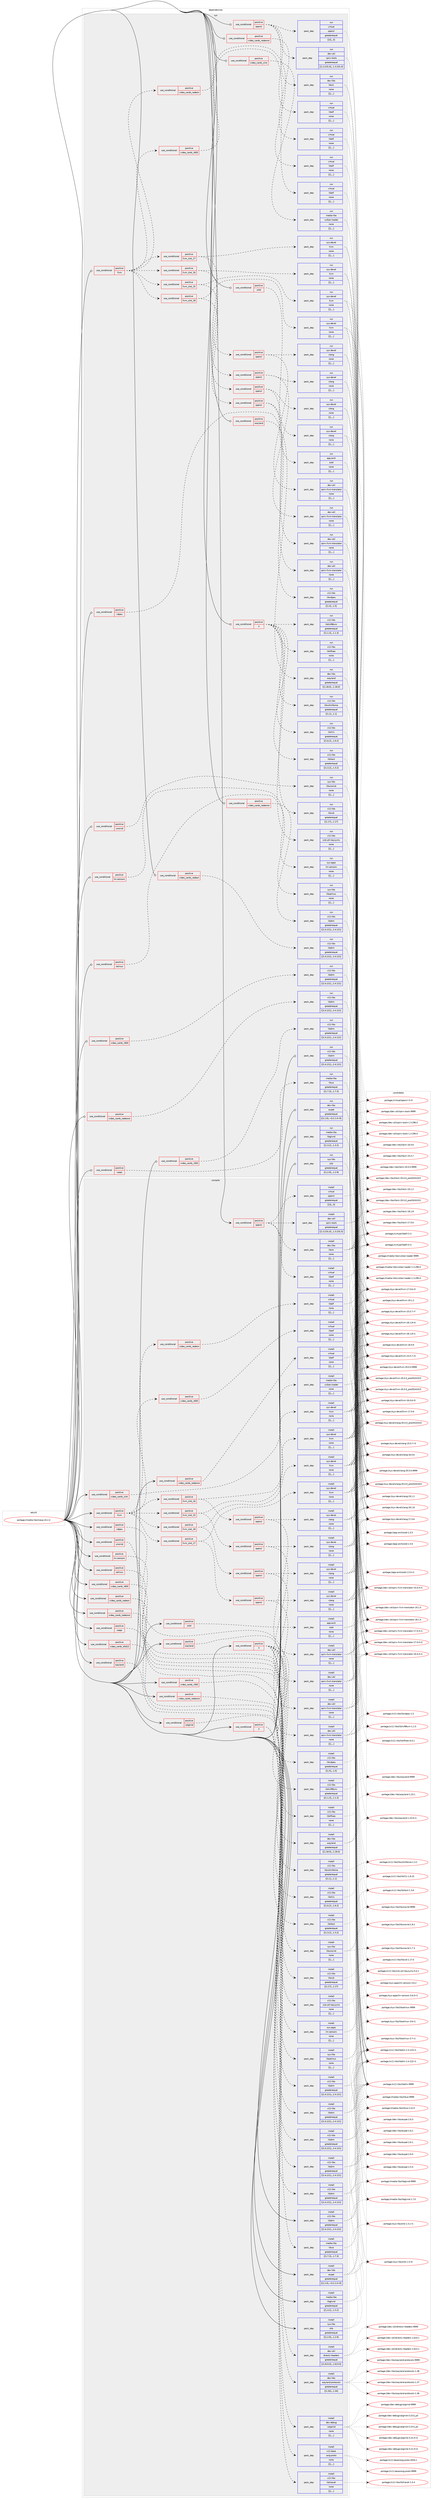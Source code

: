 digraph prolog {

# *************
# Graph options
# *************

newrank=true;
concentrate=true;
compound=true;
graph [rankdir=LR,fontname=Helvetica,fontsize=10,ranksep=1.5];#, ranksep=2.5, nodesep=0.2];
edge  [arrowhead=vee];
node  [fontname=Helvetica,fontsize=10];

# **********
# The ebuild
# **********

subgraph cluster_leftcol {
color=gray;
label=<<i>ebuild</i>>;
id [label="portage://media-libs/mesa-24.2.4", color=red, width=4, href="../media-libs/mesa-24.2.4.svg"];
}

# ****************
# The dependencies
# ****************

subgraph cluster_midcol {
color=gray;
label=<<i>dependencies</i>>;
subgraph cluster_compile {
fillcolor="#eeeeee";
style=filled;
label=<<i>compile</i>>;
subgraph cond82343 {
dependency324496 [label=<<TABLE BORDER="0" CELLBORDER="1" CELLSPACING="0" CELLPADDING="4"><TR><TD ROWSPAN="3" CELLPADDING="10">use_conditional</TD></TR><TR><TD>positive</TD></TR><TR><TD>X</TD></TR></TABLE>>, shape=none, color=red];
subgraph pack239529 {
dependency324542 [label=<<TABLE BORDER="0" CELLBORDER="1" CELLSPACING="0" CELLPADDING="4" WIDTH="220"><TR><TD ROWSPAN="6" CELLPADDING="30">pack_dep</TD></TR><TR><TD WIDTH="110">install</TD></TR><TR><TD>x11-libs</TD></TR><TR><TD>libX11</TD></TR><TR><TD>greaterequal</TD></TR><TR><TD>[[1,6,2],,,1.6.2]</TD></TR></TABLE>>, shape=none, color=blue];
}
dependency324496:e -> dependency324542:w [weight=20,style="dashed",arrowhead="vee"];
subgraph pack239568 {
dependency324593 [label=<<TABLE BORDER="0" CELLBORDER="1" CELLSPACING="0" CELLPADDING="4" WIDTH="220"><TR><TD ROWSPAN="6" CELLPADDING="30">pack_dep</TD></TR><TR><TD WIDTH="110">install</TD></TR><TR><TD>x11-libs</TD></TR><TR><TD>libxshmfence</TD></TR><TR><TD>greaterequal</TD></TR><TR><TD>[[1,1],,,1.1]</TD></TR></TABLE>>, shape=none, color=blue];
}
dependency324496:e -> dependency324593:w [weight=20,style="dashed",arrowhead="vee"];
subgraph pack239584 {
dependency324649 [label=<<TABLE BORDER="0" CELLBORDER="1" CELLSPACING="0" CELLPADDING="4" WIDTH="220"><TR><TD ROWSPAN="6" CELLPADDING="30">pack_dep</TD></TR><TR><TD WIDTH="110">install</TD></TR><TR><TD>x11-libs</TD></TR><TR><TD>libXext</TD></TR><TR><TD>greaterequal</TD></TR><TR><TD>[[1,3,2],,,1.3.2]</TD></TR></TABLE>>, shape=none, color=blue];
}
dependency324496:e -> dependency324649:w [weight=20,style="dashed",arrowhead="vee"];
subgraph pack239610 {
dependency324652 [label=<<TABLE BORDER="0" CELLBORDER="1" CELLSPACING="0" CELLPADDING="4" WIDTH="220"><TR><TD ROWSPAN="6" CELLPADDING="30">pack_dep</TD></TR><TR><TD WIDTH="110">install</TD></TR><TR><TD>x11-libs</TD></TR><TR><TD>libXxf86vm</TD></TR><TR><TD>greaterequal</TD></TR><TR><TD>[[1,1,3],,,1.1.3]</TD></TR></TABLE>>, shape=none, color=blue];
}
dependency324496:e -> dependency324652:w [weight=20,style="dashed",arrowhead="vee"];
subgraph pack239611 {
dependency324674 [label=<<TABLE BORDER="0" CELLBORDER="1" CELLSPACING="0" CELLPADDING="4" WIDTH="220"><TR><TD ROWSPAN="6" CELLPADDING="30">pack_dep</TD></TR><TR><TD WIDTH="110">install</TD></TR><TR><TD>x11-libs</TD></TR><TR><TD>libxcb</TD></TR><TR><TD>greaterequal</TD></TR><TR><TD>[[1,17],,,1.17]</TD></TR></TABLE>>, shape=none, color=blue];
}
dependency324496:e -> dependency324674:w [weight=20,style="dashed",arrowhead="vee"];
subgraph pack239646 {
dependency324721 [label=<<TABLE BORDER="0" CELLBORDER="1" CELLSPACING="0" CELLPADDING="4" WIDTH="220"><TR><TD ROWSPAN="6" CELLPADDING="30">pack_dep</TD></TR><TR><TD WIDTH="110">install</TD></TR><TR><TD>x11-libs</TD></TR><TR><TD>libXfixes</TD></TR><TR><TD>none</TD></TR><TR><TD>[[],,,,]</TD></TR></TABLE>>, shape=none, color=blue];
}
dependency324496:e -> dependency324721:w [weight=20,style="dashed",arrowhead="vee"];
subgraph pack239680 {
dependency324783 [label=<<TABLE BORDER="0" CELLBORDER="1" CELLSPACING="0" CELLPADDING="4" WIDTH="220"><TR><TD ROWSPAN="6" CELLPADDING="30">pack_dep</TD></TR><TR><TD WIDTH="110">install</TD></TR><TR><TD>x11-libs</TD></TR><TR><TD>xcb-util-keysyms</TD></TR><TR><TD>none</TD></TR><TR><TD>[[],,,,]</TD></TR></TABLE>>, shape=none, color=blue];
}
dependency324496:e -> dependency324783:w [weight=20,style="dashed",arrowhead="vee"];
}
id:e -> dependency324496:w [weight=20,style="solid",arrowhead="vee"];
subgraph cond82453 {
dependency324915 [label=<<TABLE BORDER="0" CELLBORDER="1" CELLSPACING="0" CELLPADDING="4"><TR><TD ROWSPAN="3" CELLPADDING="10">use_conditional</TD></TR><TR><TD>positive</TD></TR><TR><TD>X</TD></TR></TABLE>>, shape=none, color=red];
subgraph pack239812 {
dependency324961 [label=<<TABLE BORDER="0" CELLBORDER="1" CELLSPACING="0" CELLPADDING="4" WIDTH="220"><TR><TD ROWSPAN="6" CELLPADDING="30">pack_dep</TD></TR><TR><TD WIDTH="110">install</TD></TR><TR><TD>x11-libs</TD></TR><TR><TD>libXrandr</TD></TR><TR><TD>none</TD></TR><TR><TD>[[],,,,]</TD></TR></TABLE>>, shape=none, color=blue];
}
dependency324915:e -> dependency324961:w [weight=20,style="dashed",arrowhead="vee"];
subgraph pack239869 {
dependency325026 [label=<<TABLE BORDER="0" CELLBORDER="1" CELLSPACING="0" CELLPADDING="4" WIDTH="220"><TR><TD ROWSPAN="6" CELLPADDING="30">pack_dep</TD></TR><TR><TD WIDTH="110">install</TD></TR><TR><TD>x11-base</TD></TR><TR><TD>xorg-proto</TD></TR><TR><TD>none</TD></TR><TR><TD>[[],,,,]</TD></TR></TABLE>>, shape=none, color=blue];
}
dependency324915:e -> dependency325026:w [weight=20,style="dashed",arrowhead="vee"];
}
id:e -> dependency324915:w [weight=20,style="solid",arrowhead="vee"];
subgraph cond82492 {
dependency325030 [label=<<TABLE BORDER="0" CELLBORDER="1" CELLSPACING="0" CELLPADDING="4"><TR><TD ROWSPAN="3" CELLPADDING="10">use_conditional</TD></TR><TR><TD>positive</TD></TR><TR><TD>llvm</TD></TR></TABLE>>, shape=none, color=red];
subgraph cond82505 {
dependency325098 [label=<<TABLE BORDER="0" CELLBORDER="1" CELLSPACING="0" CELLPADDING="4"><TR><TD ROWSPAN="3" CELLPADDING="10">use_conditional</TD></TR><TR><TD>positive</TD></TR><TR><TD>llvm_slot_15</TD></TR></TABLE>>, shape=none, color=red];
subgraph pack239929 {
dependency325101 [label=<<TABLE BORDER="0" CELLBORDER="1" CELLSPACING="0" CELLPADDING="4" WIDTH="220"><TR><TD ROWSPAN="6" CELLPADDING="30">pack_dep</TD></TR><TR><TD WIDTH="110">install</TD></TR><TR><TD>sys-devel</TD></TR><TR><TD>llvm</TD></TR><TR><TD>none</TD></TR><TR><TD>[[],,,,]</TD></TR></TABLE>>, shape=none, color=blue];
}
dependency325098:e -> dependency325101:w [weight=20,style="dashed",arrowhead="vee"];
subgraph cond82546 {
dependency325217 [label=<<TABLE BORDER="0" CELLBORDER="1" CELLSPACING="0" CELLPADDING="4"><TR><TD ROWSPAN="3" CELLPADDING="10">use_conditional</TD></TR><TR><TD>positive</TD></TR><TR><TD>opencl</TD></TR></TABLE>>, shape=none, color=red];
subgraph pack240039 {
dependency325263 [label=<<TABLE BORDER="0" CELLBORDER="1" CELLSPACING="0" CELLPADDING="4" WIDTH="220"><TR><TD ROWSPAN="6" CELLPADDING="30">pack_dep</TD></TR><TR><TD WIDTH="110">install</TD></TR><TR><TD>dev-util</TD></TR><TR><TD>spirv-llvm-translator</TD></TR><TR><TD>none</TD></TR><TR><TD>[[],,,,]</TD></TR></TABLE>>, shape=none, color=blue];
}
dependency325217:e -> dependency325263:w [weight=20,style="dashed",arrowhead="vee"];
subgraph pack240042 {
dependency325285 [label=<<TABLE BORDER="0" CELLBORDER="1" CELLSPACING="0" CELLPADDING="4" WIDTH="220"><TR><TD ROWSPAN="6" CELLPADDING="30">pack_dep</TD></TR><TR><TD WIDTH="110">install</TD></TR><TR><TD>sys-devel</TD></TR><TR><TD>clang</TD></TR><TR><TD>none</TD></TR><TR><TD>[[],,,,]</TD></TR></TABLE>>, shape=none, color=blue];
}
dependency325217:e -> dependency325285:w [weight=20,style="dashed",arrowhead="vee"];
}
dependency325098:e -> dependency325217:w [weight=20,style="dashed",arrowhead="vee"];
}
dependency325030:e -> dependency325098:w [weight=20,style="dashed",arrowhead="vee"];
subgraph cond82582 {
dependency325328 [label=<<TABLE BORDER="0" CELLBORDER="1" CELLSPACING="0" CELLPADDING="4"><TR><TD ROWSPAN="3" CELLPADDING="10">use_conditional</TD></TR><TR><TD>positive</TD></TR><TR><TD>llvm_slot_16</TD></TR></TABLE>>, shape=none, color=red];
subgraph pack240083 {
dependency325353 [label=<<TABLE BORDER="0" CELLBORDER="1" CELLSPACING="0" CELLPADDING="4" WIDTH="220"><TR><TD ROWSPAN="6" CELLPADDING="30">pack_dep</TD></TR><TR><TD WIDTH="110">install</TD></TR><TR><TD>sys-devel</TD></TR><TR><TD>llvm</TD></TR><TR><TD>none</TD></TR><TR><TD>[[],,,,]</TD></TR></TABLE>>, shape=none, color=blue];
}
dependency325328:e -> dependency325353:w [weight=20,style="dashed",arrowhead="vee"];
subgraph cond82597 {
dependency325359 [label=<<TABLE BORDER="0" CELLBORDER="1" CELLSPACING="0" CELLPADDING="4"><TR><TD ROWSPAN="3" CELLPADDING="10">use_conditional</TD></TR><TR><TD>positive</TD></TR><TR><TD>opencl</TD></TR></TABLE>>, shape=none, color=red];
subgraph pack240135 {
dependency325436 [label=<<TABLE BORDER="0" CELLBORDER="1" CELLSPACING="0" CELLPADDING="4" WIDTH="220"><TR><TD ROWSPAN="6" CELLPADDING="30">pack_dep</TD></TR><TR><TD WIDTH="110">install</TD></TR><TR><TD>dev-util</TD></TR><TR><TD>spirv-llvm-translator</TD></TR><TR><TD>none</TD></TR><TR><TD>[[],,,,]</TD></TR></TABLE>>, shape=none, color=blue];
}
dependency325359:e -> dependency325436:w [weight=20,style="dashed",arrowhead="vee"];
subgraph pack240167 {
dependency325482 [label=<<TABLE BORDER="0" CELLBORDER="1" CELLSPACING="0" CELLPADDING="4" WIDTH="220"><TR><TD ROWSPAN="6" CELLPADDING="30">pack_dep</TD></TR><TR><TD WIDTH="110">install</TD></TR><TR><TD>sys-devel</TD></TR><TR><TD>clang</TD></TR><TR><TD>none</TD></TR><TR><TD>[[],,,,]</TD></TR></TABLE>>, shape=none, color=blue];
}
dependency325359:e -> dependency325482:w [weight=20,style="dashed",arrowhead="vee"];
}
dependency325328:e -> dependency325359:w [weight=20,style="dashed",arrowhead="vee"];
}
dependency325030:e -> dependency325328:w [weight=20,style="dashed",arrowhead="vee"];
subgraph cond82632 {
dependency325505 [label=<<TABLE BORDER="0" CELLBORDER="1" CELLSPACING="0" CELLPADDING="4"><TR><TD ROWSPAN="3" CELLPADDING="10">use_conditional</TD></TR><TR><TD>positive</TD></TR><TR><TD>llvm_slot_17</TD></TR></TABLE>>, shape=none, color=red];
subgraph pack240214 {
dependency325528 [label=<<TABLE BORDER="0" CELLBORDER="1" CELLSPACING="0" CELLPADDING="4" WIDTH="220"><TR><TD ROWSPAN="6" CELLPADDING="30">pack_dep</TD></TR><TR><TD WIDTH="110">install</TD></TR><TR><TD>sys-devel</TD></TR><TR><TD>llvm</TD></TR><TR><TD>none</TD></TR><TR><TD>[[],,,,]</TD></TR></TABLE>>, shape=none, color=blue];
}
dependency325505:e -> dependency325528:w [weight=20,style="dashed",arrowhead="vee"];
subgraph cond82644 {
dependency325549 [label=<<TABLE BORDER="0" CELLBORDER="1" CELLSPACING="0" CELLPADDING="4"><TR><TD ROWSPAN="3" CELLPADDING="10">use_conditional</TD></TR><TR><TD>positive</TD></TR><TR><TD>opencl</TD></TR></TABLE>>, shape=none, color=red];
subgraph pack240258 {
dependency325570 [label=<<TABLE BORDER="0" CELLBORDER="1" CELLSPACING="0" CELLPADDING="4" WIDTH="220"><TR><TD ROWSPAN="6" CELLPADDING="30">pack_dep</TD></TR><TR><TD WIDTH="110">install</TD></TR><TR><TD>dev-util</TD></TR><TR><TD>spirv-llvm-translator</TD></TR><TR><TD>none</TD></TR><TR><TD>[[],,,,]</TD></TR></TABLE>>, shape=none, color=blue];
}
dependency325549:e -> dependency325570:w [weight=20,style="dashed",arrowhead="vee"];
subgraph pack240261 {
dependency325573 [label=<<TABLE BORDER="0" CELLBORDER="1" CELLSPACING="0" CELLPADDING="4" WIDTH="220"><TR><TD ROWSPAN="6" CELLPADDING="30">pack_dep</TD></TR><TR><TD WIDTH="110">install</TD></TR><TR><TD>sys-devel</TD></TR><TR><TD>clang</TD></TR><TR><TD>none</TD></TR><TR><TD>[[],,,,]</TD></TR></TABLE>>, shape=none, color=blue];
}
dependency325549:e -> dependency325573:w [weight=20,style="dashed",arrowhead="vee"];
}
dependency325505:e -> dependency325549:w [weight=20,style="dashed",arrowhead="vee"];
}
dependency325030:e -> dependency325505:w [weight=20,style="dashed",arrowhead="vee"];
subgraph cond82666 {
dependency325663 [label=<<TABLE BORDER="0" CELLBORDER="1" CELLSPACING="0" CELLPADDING="4"><TR><TD ROWSPAN="3" CELLPADDING="10">use_conditional</TD></TR><TR><TD>positive</TD></TR><TR><TD>llvm_slot_18</TD></TR></TABLE>>, shape=none, color=red];
subgraph pack240317 {
dependency325682 [label=<<TABLE BORDER="0" CELLBORDER="1" CELLSPACING="0" CELLPADDING="4" WIDTH="220"><TR><TD ROWSPAN="6" CELLPADDING="30">pack_dep</TD></TR><TR><TD WIDTH="110">install</TD></TR><TR><TD>sys-devel</TD></TR><TR><TD>llvm</TD></TR><TR><TD>none</TD></TR><TR><TD>[[],,,,]</TD></TR></TABLE>>, shape=none, color=blue];
}
dependency325663:e -> dependency325682:w [weight=20,style="dashed",arrowhead="vee"];
subgraph cond82695 {
dependency325710 [label=<<TABLE BORDER="0" CELLBORDER="1" CELLSPACING="0" CELLPADDING="4"><TR><TD ROWSPAN="3" CELLPADDING="10">use_conditional</TD></TR><TR><TD>positive</TD></TR><TR><TD>opencl</TD></TR></TABLE>>, shape=none, color=red];
subgraph pack240374 {
dependency325788 [label=<<TABLE BORDER="0" CELLBORDER="1" CELLSPACING="0" CELLPADDING="4" WIDTH="220"><TR><TD ROWSPAN="6" CELLPADDING="30">pack_dep</TD></TR><TR><TD WIDTH="110">install</TD></TR><TR><TD>dev-util</TD></TR><TR><TD>spirv-llvm-translator</TD></TR><TR><TD>none</TD></TR><TR><TD>[[],,,,]</TD></TR></TABLE>>, shape=none, color=blue];
}
dependency325710:e -> dependency325788:w [weight=20,style="dashed",arrowhead="vee"];
subgraph pack240421 {
dependency325808 [label=<<TABLE BORDER="0" CELLBORDER="1" CELLSPACING="0" CELLPADDING="4" WIDTH="220"><TR><TD ROWSPAN="6" CELLPADDING="30">pack_dep</TD></TR><TR><TD WIDTH="110">install</TD></TR><TR><TD>sys-devel</TD></TR><TR><TD>clang</TD></TR><TR><TD>none</TD></TR><TR><TD>[[],,,,]</TD></TR></TABLE>>, shape=none, color=blue];
}
dependency325710:e -> dependency325808:w [weight=20,style="dashed",arrowhead="vee"];
}
dependency325663:e -> dependency325710:w [weight=20,style="dashed",arrowhead="vee"];
}
dependency325030:e -> dependency325663:w [weight=20,style="dashed",arrowhead="vee"];
subgraph cond82734 {
dependency325814 [label=<<TABLE BORDER="0" CELLBORDER="1" CELLSPACING="0" CELLPADDING="4"><TR><TD ROWSPAN="3" CELLPADDING="10">use_conditional</TD></TR><TR><TD>positive</TD></TR><TR><TD>video_cards_r600</TD></TR></TABLE>>, shape=none, color=red];
subgraph pack240434 {
dependency325833 [label=<<TABLE BORDER="0" CELLBORDER="1" CELLSPACING="0" CELLPADDING="4" WIDTH="220"><TR><TD ROWSPAN="6" CELLPADDING="30">pack_dep</TD></TR><TR><TD WIDTH="110">install</TD></TR><TR><TD>virtual</TD></TR><TR><TD>libelf</TD></TR><TR><TD>none</TD></TR><TR><TD>[[],,,,]</TD></TR></TABLE>>, shape=none, color=blue];
}
dependency325814:e -> dependency325833:w [weight=20,style="dashed",arrowhead="vee"];
}
dependency325030:e -> dependency325814:w [weight=20,style="dashed",arrowhead="vee"];
subgraph cond82753 {
dependency325877 [label=<<TABLE BORDER="0" CELLBORDER="1" CELLSPACING="0" CELLPADDING="4"><TR><TD ROWSPAN="3" CELLPADDING="10">use_conditional</TD></TR><TR><TD>positive</TD></TR><TR><TD>video_cards_radeon</TD></TR></TABLE>>, shape=none, color=red];
subgraph pack240462 {
dependency325894 [label=<<TABLE BORDER="0" CELLBORDER="1" CELLSPACING="0" CELLPADDING="4" WIDTH="220"><TR><TD ROWSPAN="6" CELLPADDING="30">pack_dep</TD></TR><TR><TD WIDTH="110">install</TD></TR><TR><TD>virtual</TD></TR><TR><TD>libelf</TD></TR><TR><TD>none</TD></TR><TR><TD>[[],,,,]</TD></TR></TABLE>>, shape=none, color=blue];
}
dependency325877:e -> dependency325894:w [weight=20,style="dashed",arrowhead="vee"];
}
dependency325030:e -> dependency325877:w [weight=20,style="dashed",arrowhead="vee"];
}
id:e -> dependency325030:w [weight=20,style="solid",arrowhead="vee"];
subgraph cond82762 {
dependency325901 [label=<<TABLE BORDER="0" CELLBORDER="1" CELLSPACING="0" CELLPADDING="4"><TR><TD ROWSPAN="3" CELLPADDING="10">use_conditional</TD></TR><TR><TD>positive</TD></TR><TR><TD>lm-sensors</TD></TR></TABLE>>, shape=none, color=red];
subgraph pack240480 {
dependency325922 [label=<<TABLE BORDER="0" CELLBORDER="1" CELLSPACING="0" CELLPADDING="4" WIDTH="220"><TR><TD ROWSPAN="6" CELLPADDING="30">pack_dep</TD></TR><TR><TD WIDTH="110">install</TD></TR><TR><TD>sys-apps</TD></TR><TR><TD>lm-sensors</TD></TR><TR><TD>none</TD></TR><TR><TD>[[],,,,]</TD></TR></TABLE>>, shape=none, color=blue];
}
dependency325901:e -> dependency325922:w [weight=20,style="dashed",arrowhead="vee"];
}
id:e -> dependency325901:w [weight=20,style="solid",arrowhead="vee"];
subgraph cond82769 {
dependency325944 [label=<<TABLE BORDER="0" CELLBORDER="1" CELLSPACING="0" CELLPADDING="4"><TR><TD ROWSPAN="3" CELLPADDING="10">use_conditional</TD></TR><TR><TD>positive</TD></TR><TR><TD>opencl</TD></TR></TABLE>>, shape=none, color=red];
subgraph pack240511 {
dependency325949 [label=<<TABLE BORDER="0" CELLBORDER="1" CELLSPACING="0" CELLPADDING="4" WIDTH="220"><TR><TD ROWSPAN="6" CELLPADDING="30">pack_dep</TD></TR><TR><TD WIDTH="110">install</TD></TR><TR><TD>virtual</TD></TR><TR><TD>opencl</TD></TR><TR><TD>greaterequal</TD></TR><TR><TD>[[3],,,3]</TD></TR></TABLE>>, shape=none, color=blue];
}
dependency325944:e -> dependency325949:w [weight=20,style="dashed",arrowhead="vee"];
subgraph pack240521 {
dependency325991 [label=<<TABLE BORDER="0" CELLBORDER="1" CELLSPACING="0" CELLPADDING="4" WIDTH="220"><TR><TD ROWSPAN="6" CELLPADDING="30">pack_dep</TD></TR><TR><TD WIDTH="110">install</TD></TR><TR><TD>dev-libs</TD></TR><TR><TD>libclc</TD></TR><TR><TD>none</TD></TR><TR><TD>[[],,,,]</TD></TR></TABLE>>, shape=none, color=blue];
}
dependency325944:e -> dependency325991:w [weight=20,style="dashed",arrowhead="vee"];
subgraph pack240561 {
dependency326038 [label=<<TABLE BORDER="0" CELLBORDER="1" CELLSPACING="0" CELLPADDING="4" WIDTH="220"><TR><TD ROWSPAN="6" CELLPADDING="30">pack_dep</TD></TR><TR><TD WIDTH="110">install</TD></TR><TR><TD>dev-util</TD></TR><TR><TD>spirv-tools</TD></TR><TR><TD>greaterequal</TD></TR><TR><TD>[[1,3,231,0],,,1.3.231.0]</TD></TR></TABLE>>, shape=none, color=blue];
}
dependency325944:e -> dependency326038:w [weight=20,style="dashed",arrowhead="vee"];
subgraph pack240577 {
dependency326078 [label=<<TABLE BORDER="0" CELLBORDER="1" CELLSPACING="0" CELLPADDING="4" WIDTH="220"><TR><TD ROWSPAN="6" CELLPADDING="30">pack_dep</TD></TR><TR><TD WIDTH="110">install</TD></TR><TR><TD>virtual</TD></TR><TR><TD>libelf</TD></TR><TR><TD>none</TD></TR><TR><TD>[[],,,,]</TD></TR></TABLE>>, shape=none, color=blue];
}
dependency325944:e -> dependency326078:w [weight=20,style="dashed",arrowhead="vee"];
}
id:e -> dependency325944:w [weight=20,style="solid",arrowhead="vee"];
subgraph cond82829 {
dependency326083 [label=<<TABLE BORDER="0" CELLBORDER="1" CELLSPACING="0" CELLPADDING="4"><TR><TD ROWSPAN="3" CELLPADDING="10">use_conditional</TD></TR><TR><TD>positive</TD></TR><TR><TD>selinux</TD></TR></TABLE>>, shape=none, color=red];
subgraph pack240599 {
dependency326087 [label=<<TABLE BORDER="0" CELLBORDER="1" CELLSPACING="0" CELLPADDING="4" WIDTH="220"><TR><TD ROWSPAN="6" CELLPADDING="30">pack_dep</TD></TR><TR><TD WIDTH="110">install</TD></TR><TR><TD>sys-libs</TD></TR><TR><TD>libselinux</TD></TR><TR><TD>none</TD></TR><TR><TD>[[],,,,]</TD></TR></TABLE>>, shape=none, color=blue];
}
dependency326083:e -> dependency326087:w [weight=20,style="dashed",arrowhead="vee"];
}
id:e -> dependency326083:w [weight=20,style="solid",arrowhead="vee"];
subgraph cond82830 {
dependency326127 [label=<<TABLE BORDER="0" CELLBORDER="1" CELLSPACING="0" CELLPADDING="4"><TR><TD ROWSPAN="3" CELLPADDING="10">use_conditional</TD></TR><TR><TD>positive</TD></TR><TR><TD>unwind</TD></TR></TABLE>>, shape=none, color=red];
subgraph pack240672 {
dependency326193 [label=<<TABLE BORDER="0" CELLBORDER="1" CELLSPACING="0" CELLPADDING="4" WIDTH="220"><TR><TD ROWSPAN="6" CELLPADDING="30">pack_dep</TD></TR><TR><TD WIDTH="110">install</TD></TR><TR><TD>sys-libs</TD></TR><TR><TD>libunwind</TD></TR><TR><TD>none</TD></TR><TR><TD>[[],,,,]</TD></TR></TABLE>>, shape=none, color=blue];
}
dependency326127:e -> dependency326193:w [weight=20,style="dashed",arrowhead="vee"];
}
id:e -> dependency326127:w [weight=20,style="solid",arrowhead="vee"];
subgraph cond82883 {
dependency326291 [label=<<TABLE BORDER="0" CELLBORDER="1" CELLSPACING="0" CELLPADDING="4"><TR><TD ROWSPAN="3" CELLPADDING="10">use_conditional</TD></TR><TR><TD>positive</TD></TR><TR><TD>vaapi</TD></TR></TABLE>>, shape=none, color=red];
subgraph pack240739 {
dependency326341 [label=<<TABLE BORDER="0" CELLBORDER="1" CELLSPACING="0" CELLPADDING="4" WIDTH="220"><TR><TD ROWSPAN="6" CELLPADDING="30">pack_dep</TD></TR><TR><TD WIDTH="110">install</TD></TR><TR><TD>media-libs</TD></TR><TR><TD>libva</TD></TR><TR><TD>greaterequal</TD></TR><TR><TD>[[1,7,3],,,1.7.3]</TD></TR></TABLE>>, shape=none, color=blue];
}
dependency326291:e -> dependency326341:w [weight=20,style="dashed",arrowhead="vee"];
}
id:e -> dependency326291:w [weight=20,style="solid",arrowhead="vee"];
subgraph cond82909 {
dependency326346 [label=<<TABLE BORDER="0" CELLBORDER="1" CELLSPACING="0" CELLPADDING="4"><TR><TD ROWSPAN="3" CELLPADDING="10">use_conditional</TD></TR><TR><TD>positive</TD></TR><TR><TD>valgrind</TD></TR></TABLE>>, shape=none, color=red];
subgraph pack240783 {
dependency326412 [label=<<TABLE BORDER="0" CELLBORDER="1" CELLSPACING="0" CELLPADDING="4" WIDTH="220"><TR><TD ROWSPAN="6" CELLPADDING="30">pack_dep</TD></TR><TR><TD WIDTH="110">install</TD></TR><TR><TD>dev-debug</TD></TR><TR><TD>valgrind</TD></TR><TR><TD>none</TD></TR><TR><TD>[[],,,,]</TD></TR></TABLE>>, shape=none, color=blue];
}
dependency326346:e -> dependency326412:w [weight=20,style="dashed",arrowhead="vee"];
}
id:e -> dependency326346:w [weight=20,style="solid",arrowhead="vee"];
subgraph cond82939 {
dependency326432 [label=<<TABLE BORDER="0" CELLBORDER="1" CELLSPACING="0" CELLPADDING="4"><TR><TD ROWSPAN="3" CELLPADDING="10">use_conditional</TD></TR><TR><TD>positive</TD></TR><TR><TD>vdpau</TD></TR></TABLE>>, shape=none, color=red];
subgraph pack240831 {
dependency326480 [label=<<TABLE BORDER="0" CELLBORDER="1" CELLSPACING="0" CELLPADDING="4" WIDTH="220"><TR><TD ROWSPAN="6" CELLPADDING="30">pack_dep</TD></TR><TR><TD WIDTH="110">install</TD></TR><TR><TD>x11-libs</TD></TR><TR><TD>libvdpau</TD></TR><TR><TD>greaterequal</TD></TR><TR><TD>[[1,5],,,1.5]</TD></TR></TABLE>>, shape=none, color=blue];
}
dependency326432:e -> dependency326480:w [weight=20,style="dashed",arrowhead="vee"];
}
id:e -> dependency326432:w [weight=20,style="solid",arrowhead="vee"];
subgraph cond82961 {
dependency326484 [label=<<TABLE BORDER="0" CELLBORDER="1" CELLSPACING="0" CELLPADDING="4"><TR><TD ROWSPAN="3" CELLPADDING="10">use_conditional</TD></TR><TR><TD>positive</TD></TR><TR><TD>video_cards_d3d12</TD></TR></TABLE>>, shape=none, color=red];
subgraph pack240859 {
dependency326505 [label=<<TABLE BORDER="0" CELLBORDER="1" CELLSPACING="0" CELLPADDING="4" WIDTH="220"><TR><TD ROWSPAN="6" CELLPADDING="30">pack_dep</TD></TR><TR><TD WIDTH="110">install</TD></TR><TR><TD>dev-util</TD></TR><TR><TD>directx-headers</TD></TR><TR><TD>greaterequal</TD></TR><TR><TD>[[1,613,0],,,1.613.0]</TD></TR></TABLE>>, shape=none, color=blue];
}
dependency326484:e -> dependency326505:w [weight=20,style="dashed",arrowhead="vee"];
}
id:e -> dependency326484:w [weight=20,style="solid",arrowhead="vee"];
subgraph cond82975 {
dependency326565 [label=<<TABLE BORDER="0" CELLBORDER="1" CELLSPACING="0" CELLPADDING="4"><TR><TD ROWSPAN="3" CELLPADDING="10">use_conditional</TD></TR><TR><TD>positive</TD></TR><TR><TD>video_cards_r300</TD></TR></TABLE>>, shape=none, color=red];
subgraph pack240968 {
dependency326677 [label=<<TABLE BORDER="0" CELLBORDER="1" CELLSPACING="0" CELLPADDING="4" WIDTH="220"><TR><TD ROWSPAN="6" CELLPADDING="30">pack_dep</TD></TR><TR><TD WIDTH="110">install</TD></TR><TR><TD>x11-libs</TD></TR><TR><TD>libdrm</TD></TR><TR><TD>greaterequal</TD></TR><TR><TD>[[2,4,121],,,2.4.121]</TD></TR></TABLE>>, shape=none, color=blue];
}
dependency326565:e -> dependency326677:w [weight=20,style="dashed",arrowhead="vee"];
}
id:e -> dependency326565:w [weight=20,style="solid",arrowhead="vee"];
subgraph cond83025 {
dependency326778 [label=<<TABLE BORDER="0" CELLBORDER="1" CELLSPACING="0" CELLPADDING="4"><TR><TD ROWSPAN="3" CELLPADDING="10">use_conditional</TD></TR><TR><TD>positive</TD></TR><TR><TD>video_cards_r600</TD></TR></TABLE>>, shape=none, color=red];
subgraph pack241056 {
dependency326794 [label=<<TABLE BORDER="0" CELLBORDER="1" CELLSPACING="0" CELLPADDING="4" WIDTH="220"><TR><TD ROWSPAN="6" CELLPADDING="30">pack_dep</TD></TR><TR><TD WIDTH="110">install</TD></TR><TR><TD>x11-libs</TD></TR><TR><TD>libdrm</TD></TR><TR><TD>greaterequal</TD></TR><TR><TD>[[2,4,121],,,2.4.121]</TD></TR></TABLE>>, shape=none, color=blue];
}
dependency326778:e -> dependency326794:w [weight=20,style="dashed",arrowhead="vee"];
}
id:e -> dependency326778:w [weight=20,style="solid",arrowhead="vee"];
subgraph cond83069 {
dependency326799 [label=<<TABLE BORDER="0" CELLBORDER="1" CELLSPACING="0" CELLPADDING="4"><TR><TD ROWSPAN="3" CELLPADDING="10">use_conditional</TD></TR><TR><TD>positive</TD></TR><TR><TD>video_cards_radeon</TD></TR></TABLE>>, shape=none, color=red];
subgraph pack241093 {
dependency326860 [label=<<TABLE BORDER="0" CELLBORDER="1" CELLSPACING="0" CELLPADDING="4" WIDTH="220"><TR><TD ROWSPAN="6" CELLPADDING="30">pack_dep</TD></TR><TR><TD WIDTH="110">install</TD></TR><TR><TD>x11-libs</TD></TR><TR><TD>libdrm</TD></TR><TR><TD>greaterequal</TD></TR><TR><TD>[[2,4,121],,,2.4.121]</TD></TR></TABLE>>, shape=none, color=blue];
}
dependency326799:e -> dependency326860:w [weight=20,style="dashed",arrowhead="vee"];
}
id:e -> dependency326799:w [weight=20,style="solid",arrowhead="vee"];
subgraph cond83106 {
dependency326887 [label=<<TABLE BORDER="0" CELLBORDER="1" CELLSPACING="0" CELLPADDING="4"><TR><TD ROWSPAN="3" CELLPADDING="10">use_conditional</TD></TR><TR><TD>positive</TD></TR><TR><TD>video_cards_radeonsi</TD></TR></TABLE>>, shape=none, color=red];
subgraph pack241119 {
dependency326971 [label=<<TABLE BORDER="0" CELLBORDER="1" CELLSPACING="0" CELLPADDING="4" WIDTH="220"><TR><TD ROWSPAN="6" CELLPADDING="30">pack_dep</TD></TR><TR><TD WIDTH="110">install</TD></TR><TR><TD>virtual</TD></TR><TR><TD>libelf</TD></TR><TR><TD>none</TD></TR><TR><TD>[[],,,,]</TD></TR></TABLE>>, shape=none, color=blue];
}
dependency326887:e -> dependency326971:w [weight=20,style="dashed",arrowhead="vee"];
}
id:e -> dependency326887:w [weight=20,style="solid",arrowhead="vee"];
subgraph cond83149 {
dependency327001 [label=<<TABLE BORDER="0" CELLBORDER="1" CELLSPACING="0" CELLPADDING="4"><TR><TD ROWSPAN="3" CELLPADDING="10">use_conditional</TD></TR><TR><TD>positive</TD></TR><TR><TD>video_cards_radeonsi</TD></TR></TABLE>>, shape=none, color=red];
subgraph pack241214 {
dependency327048 [label=<<TABLE BORDER="0" CELLBORDER="1" CELLSPACING="0" CELLPADDING="4" WIDTH="220"><TR><TD ROWSPAN="6" CELLPADDING="30">pack_dep</TD></TR><TR><TD WIDTH="110">install</TD></TR><TR><TD>x11-libs</TD></TR><TR><TD>libdrm</TD></TR><TR><TD>greaterequal</TD></TR><TR><TD>[[2,4,121],,,2.4.121]</TD></TR></TABLE>>, shape=none, color=blue];
}
dependency327001:e -> dependency327048:w [weight=20,style="dashed",arrowhead="vee"];
}
id:e -> dependency327001:w [weight=20,style="solid",arrowhead="vee"];
subgraph cond83185 {
dependency327096 [label=<<TABLE BORDER="0" CELLBORDER="1" CELLSPACING="0" CELLPADDING="4"><TR><TD ROWSPAN="3" CELLPADDING="10">use_conditional</TD></TR><TR><TD>positive</TD></TR><TR><TD>video_cards_radeonsi</TD></TR></TABLE>>, shape=none, color=red];
subgraph pack241242 {
dependency327112 [label=<<TABLE BORDER="0" CELLBORDER="1" CELLSPACING="0" CELLPADDING="4" WIDTH="220"><TR><TD ROWSPAN="6" CELLPADDING="30">pack_dep</TD></TR><TR><TD WIDTH="110">install</TD></TR><TR><TD>x11-libs</TD></TR><TR><TD>libdrm</TD></TR><TR><TD>greaterequal</TD></TR><TR><TD>[[2,4,121],,,2.4.121]</TD></TR></TABLE>>, shape=none, color=blue];
}
dependency327096:e -> dependency327112:w [weight=20,style="dashed",arrowhead="vee"];
}
id:e -> dependency327096:w [weight=20,style="solid",arrowhead="vee"];
subgraph cond83206 {
dependency327162 [label=<<TABLE BORDER="0" CELLBORDER="1" CELLSPACING="0" CELLPADDING="4"><TR><TD ROWSPAN="3" CELLPADDING="10">use_conditional</TD></TR><TR><TD>positive</TD></TR><TR><TD>video_cards_zink</TD></TR></TABLE>>, shape=none, color=red];
subgraph pack241285 {
dependency327207 [label=<<TABLE BORDER="0" CELLBORDER="1" CELLSPACING="0" CELLPADDING="4" WIDTH="220"><TR><TD ROWSPAN="6" CELLPADDING="30">pack_dep</TD></TR><TR><TD WIDTH="110">install</TD></TR><TR><TD>media-libs</TD></TR><TR><TD>vulkan-loader</TD></TR><TR><TD>none</TD></TR><TR><TD>[[],,,,]</TD></TR></TABLE>>, shape=none, color=blue];
}
dependency327162:e -> dependency327207:w [weight=20,style="dashed",arrowhead="vee"];
}
id:e -> dependency327162:w [weight=20,style="solid",arrowhead="vee"];
subgraph cond83256 {
dependency327283 [label=<<TABLE BORDER="0" CELLBORDER="1" CELLSPACING="0" CELLPADDING="4"><TR><TD ROWSPAN="3" CELLPADDING="10">use_conditional</TD></TR><TR><TD>positive</TD></TR><TR><TD>wayland</TD></TR></TABLE>>, shape=none, color=red];
subgraph pack241361 {
dependency327288 [label=<<TABLE BORDER="0" CELLBORDER="1" CELLSPACING="0" CELLPADDING="4" WIDTH="220"><TR><TD ROWSPAN="6" CELLPADDING="30">pack_dep</TD></TR><TR><TD WIDTH="110">install</TD></TR><TR><TD>dev-libs</TD></TR><TR><TD>wayland</TD></TR><TR><TD>greaterequal</TD></TR><TR><TD>[[1,18,0],,,1.18.0]</TD></TR></TABLE>>, shape=none, color=blue];
}
dependency327283:e -> dependency327288:w [weight=20,style="dashed",arrowhead="vee"];
}
id:e -> dependency327283:w [weight=20,style="solid",arrowhead="vee"];
subgraph cond83279 {
dependency327379 [label=<<TABLE BORDER="0" CELLBORDER="1" CELLSPACING="0" CELLPADDING="4"><TR><TD ROWSPAN="3" CELLPADDING="10">use_conditional</TD></TR><TR><TD>positive</TD></TR><TR><TD>wayland</TD></TR></TABLE>>, shape=none, color=red];
subgraph pack241456 {
dependency327423 [label=<<TABLE BORDER="0" CELLBORDER="1" CELLSPACING="0" CELLPADDING="4" WIDTH="220"><TR><TD ROWSPAN="6" CELLPADDING="30">pack_dep</TD></TR><TR><TD WIDTH="110">install</TD></TR><TR><TD>dev-libs</TD></TR><TR><TD>wayland-protocols</TD></TR><TR><TD>greaterequal</TD></TR><TR><TD>[[1,34],,,1.34]</TD></TR></TABLE>>, shape=none, color=blue];
}
dependency327379:e -> dependency327423:w [weight=20,style="dashed",arrowhead="vee"];
}
id:e -> dependency327379:w [weight=20,style="solid",arrowhead="vee"];
subgraph cond83321 {
dependency327455 [label=<<TABLE BORDER="0" CELLBORDER="1" CELLSPACING="0" CELLPADDING="4"><TR><TD ROWSPAN="3" CELLPADDING="10">use_conditional</TD></TR><TR><TD>positive</TD></TR><TR><TD>zstd</TD></TR></TABLE>>, shape=none, color=red];
subgraph pack241475 {
dependency327460 [label=<<TABLE BORDER="0" CELLBORDER="1" CELLSPACING="0" CELLPADDING="4" WIDTH="220"><TR><TD ROWSPAN="6" CELLPADDING="30">pack_dep</TD></TR><TR><TD WIDTH="110">install</TD></TR><TR><TD>app-arch</TD></TR><TR><TD>zstd</TD></TR><TR><TD>none</TD></TR><TR><TD>[[],,,,]</TD></TR></TABLE>>, shape=none, color=blue];
}
dependency327455:e -> dependency327460:w [weight=20,style="dashed",arrowhead="vee"];
}
id:e -> dependency327455:w [weight=20,style="solid",arrowhead="vee"];
subgraph pack241478 {
dependency327556 [label=<<TABLE BORDER="0" CELLBORDER="1" CELLSPACING="0" CELLPADDING="4" WIDTH="220"><TR><TD ROWSPAN="6" CELLPADDING="30">pack_dep</TD></TR><TR><TD WIDTH="110">install</TD></TR><TR><TD>dev-libs</TD></TR><TR><TD>expat</TD></TR><TR><TD>greaterequal</TD></TR><TR><TD>[[2,1,0],,-r3,2.1.0-r3]</TD></TR></TABLE>>, shape=none, color=blue];
}
id:e -> dependency327556:w [weight=20,style="solid",arrowhead="vee"];
subgraph pack241540 {
dependency327601 [label=<<TABLE BORDER="0" CELLBORDER="1" CELLSPACING="0" CELLPADDING="4" WIDTH="220"><TR><TD ROWSPAN="6" CELLPADDING="30">pack_dep</TD></TR><TR><TD WIDTH="110">install</TD></TR><TR><TD>media-libs</TD></TR><TR><TD>libglvnd</TD></TR><TR><TD>greaterequal</TD></TR><TR><TD>[[1,3,2],,,1.3.2]</TD></TR></TABLE>>, shape=none, color=blue];
}
id:e -> dependency327601:w [weight=20,style="solid",arrowhead="vee"];
subgraph pack241593 {
dependency327646 [label=<<TABLE BORDER="0" CELLBORDER="1" CELLSPACING="0" CELLPADDING="4" WIDTH="220"><TR><TD ROWSPAN="6" CELLPADDING="30">pack_dep</TD></TR><TR><TD WIDTH="110">install</TD></TR><TR><TD>sys-libs</TD></TR><TR><TD>zlib</TD></TR><TR><TD>greaterequal</TD></TR><TR><TD>[[1,2,9],,,1.2.9]</TD></TR></TABLE>>, shape=none, color=blue];
}
id:e -> dependency327646:w [weight=20,style="solid",arrowhead="vee"];
subgraph pack241624 {
dependency327708 [label=<<TABLE BORDER="0" CELLBORDER="1" CELLSPACING="0" CELLPADDING="4" WIDTH="220"><TR><TD ROWSPAN="6" CELLPADDING="30">pack_dep</TD></TR><TR><TD WIDTH="110">install</TD></TR><TR><TD>x11-libs</TD></TR><TR><TD>libdrm</TD></TR><TR><TD>greaterequal</TD></TR><TR><TD>[[2,4,121],,,2.4.121]</TD></TR></TABLE>>, shape=none, color=blue];
}
id:e -> dependency327708:w [weight=20,style="solid",arrowhead="vee"];
}
subgraph cluster_compileandrun {
fillcolor="#eeeeee";
style=filled;
label=<<i>compile and run</i>>;
}
subgraph cluster_run {
fillcolor="#eeeeee";
style=filled;
label=<<i>run</i>>;
subgraph cond83411 {
dependency327790 [label=<<TABLE BORDER="0" CELLBORDER="1" CELLSPACING="0" CELLPADDING="4"><TR><TD ROWSPAN="3" CELLPADDING="10">use_conditional</TD></TR><TR><TD>positive</TD></TR><TR><TD>X</TD></TR></TABLE>>, shape=none, color=red];
subgraph pack241695 {
dependency327824 [label=<<TABLE BORDER="0" CELLBORDER="1" CELLSPACING="0" CELLPADDING="4" WIDTH="220"><TR><TD ROWSPAN="6" CELLPADDING="30">pack_dep</TD></TR><TR><TD WIDTH="110">run</TD></TR><TR><TD>x11-libs</TD></TR><TR><TD>libX11</TD></TR><TR><TD>greaterequal</TD></TR><TR><TD>[[1,6,2],,,1.6.2]</TD></TR></TABLE>>, shape=none, color=blue];
}
dependency327790:e -> dependency327824:w [weight=20,style="dashed",arrowhead="vee"];
subgraph pack241710 {
dependency327826 [label=<<TABLE BORDER="0" CELLBORDER="1" CELLSPACING="0" CELLPADDING="4" WIDTH="220"><TR><TD ROWSPAN="6" CELLPADDING="30">pack_dep</TD></TR><TR><TD WIDTH="110">run</TD></TR><TR><TD>x11-libs</TD></TR><TR><TD>libxshmfence</TD></TR><TR><TD>greaterequal</TD></TR><TR><TD>[[1,1],,,1.1]</TD></TR></TABLE>>, shape=none, color=blue];
}
dependency327790:e -> dependency327826:w [weight=20,style="dashed",arrowhead="vee"];
subgraph pack241725 {
dependency327878 [label=<<TABLE BORDER="0" CELLBORDER="1" CELLSPACING="0" CELLPADDING="4" WIDTH="220"><TR><TD ROWSPAN="6" CELLPADDING="30">pack_dep</TD></TR><TR><TD WIDTH="110">run</TD></TR><TR><TD>x11-libs</TD></TR><TR><TD>libXext</TD></TR><TR><TD>greaterequal</TD></TR><TR><TD>[[1,3,2],,,1.3.2]</TD></TR></TABLE>>, shape=none, color=blue];
}
dependency327790:e -> dependency327878:w [weight=20,style="dashed",arrowhead="vee"];
subgraph pack241750 {
dependency327882 [label=<<TABLE BORDER="0" CELLBORDER="1" CELLSPACING="0" CELLPADDING="4" WIDTH="220"><TR><TD ROWSPAN="6" CELLPADDING="30">pack_dep</TD></TR><TR><TD WIDTH="110">run</TD></TR><TR><TD>x11-libs</TD></TR><TR><TD>libXxf86vm</TD></TR><TR><TD>greaterequal</TD></TR><TR><TD>[[1,1,3],,,1.1.3]</TD></TR></TABLE>>, shape=none, color=blue];
}
dependency327790:e -> dependency327882:w [weight=20,style="dashed",arrowhead="vee"];
subgraph pack241764 {
dependency327901 [label=<<TABLE BORDER="0" CELLBORDER="1" CELLSPACING="0" CELLPADDING="4" WIDTH="220"><TR><TD ROWSPAN="6" CELLPADDING="30">pack_dep</TD></TR><TR><TD WIDTH="110">run</TD></TR><TR><TD>x11-libs</TD></TR><TR><TD>libxcb</TD></TR><TR><TD>greaterequal</TD></TR><TR><TD>[[1,17],,,1.17]</TD></TR></TABLE>>, shape=none, color=blue];
}
dependency327790:e -> dependency327901:w [weight=20,style="dashed",arrowhead="vee"];
subgraph pack241780 {
dependency327940 [label=<<TABLE BORDER="0" CELLBORDER="1" CELLSPACING="0" CELLPADDING="4" WIDTH="220"><TR><TD ROWSPAN="6" CELLPADDING="30">pack_dep</TD></TR><TR><TD WIDTH="110">run</TD></TR><TR><TD>x11-libs</TD></TR><TR><TD>libXfixes</TD></TR><TR><TD>none</TD></TR><TR><TD>[[],,,,]</TD></TR></TABLE>>, shape=none, color=blue];
}
dependency327790:e -> dependency327940:w [weight=20,style="dashed",arrowhead="vee"];
subgraph pack241805 {
dependency327968 [label=<<TABLE BORDER="0" CELLBORDER="1" CELLSPACING="0" CELLPADDING="4" WIDTH="220"><TR><TD ROWSPAN="6" CELLPADDING="30">pack_dep</TD></TR><TR><TD WIDTH="110">run</TD></TR><TR><TD>x11-libs</TD></TR><TR><TD>xcb-util-keysyms</TD></TR><TR><TD>none</TD></TR><TR><TD>[[],,,,]</TD></TR></TABLE>>, shape=none, color=blue];
}
dependency327790:e -> dependency327968:w [weight=20,style="dashed",arrowhead="vee"];
}
id:e -> dependency327790:w [weight=20,style="solid",arrowhead="odot"];
subgraph cond83489 {
dependency327973 [label=<<TABLE BORDER="0" CELLBORDER="1" CELLSPACING="0" CELLPADDING="4"><TR><TD ROWSPAN="3" CELLPADDING="10">use_conditional</TD></TR><TR><TD>positive</TD></TR><TR><TD>llvm</TD></TR></TABLE>>, shape=none, color=red];
subgraph cond83508 {
dependency328043 [label=<<TABLE BORDER="0" CELLBORDER="1" CELLSPACING="0" CELLPADDING="4"><TR><TD ROWSPAN="3" CELLPADDING="10">use_conditional</TD></TR><TR><TD>positive</TD></TR><TR><TD>llvm_slot_15</TD></TR></TABLE>>, shape=none, color=red];
subgraph pack241853 {
dependency328045 [label=<<TABLE BORDER="0" CELLBORDER="1" CELLSPACING="0" CELLPADDING="4" WIDTH="220"><TR><TD ROWSPAN="6" CELLPADDING="30">pack_dep</TD></TR><TR><TD WIDTH="110">run</TD></TR><TR><TD>sys-devel</TD></TR><TR><TD>llvm</TD></TR><TR><TD>none</TD></TR><TR><TD>[[],,,,]</TD></TR></TABLE>>, shape=none, color=blue];
}
dependency328043:e -> dependency328045:w [weight=20,style="dashed",arrowhead="vee"];
subgraph cond83525 {
dependency328080 [label=<<TABLE BORDER="0" CELLBORDER="1" CELLSPACING="0" CELLPADDING="4"><TR><TD ROWSPAN="3" CELLPADDING="10">use_conditional</TD></TR><TR><TD>positive</TD></TR><TR><TD>opencl</TD></TR></TABLE>>, shape=none, color=red];
subgraph pack241884 {
dependency328094 [label=<<TABLE BORDER="0" CELLBORDER="1" CELLSPACING="0" CELLPADDING="4" WIDTH="220"><TR><TD ROWSPAN="6" CELLPADDING="30">pack_dep</TD></TR><TR><TD WIDTH="110">run</TD></TR><TR><TD>dev-util</TD></TR><TR><TD>spirv-llvm-translator</TD></TR><TR><TD>none</TD></TR><TR><TD>[[],,,,]</TD></TR></TABLE>>, shape=none, color=blue];
}
dependency328080:e -> dependency328094:w [weight=20,style="dashed",arrowhead="vee"];
subgraph pack241901 {
dependency328138 [label=<<TABLE BORDER="0" CELLBORDER="1" CELLSPACING="0" CELLPADDING="4" WIDTH="220"><TR><TD ROWSPAN="6" CELLPADDING="30">pack_dep</TD></TR><TR><TD WIDTH="110">run</TD></TR><TR><TD>sys-devel</TD></TR><TR><TD>clang</TD></TR><TR><TD>none</TD></TR><TR><TD>[[],,,,]</TD></TR></TABLE>>, shape=none, color=blue];
}
dependency328080:e -> dependency328138:w [weight=20,style="dashed",arrowhead="vee"];
}
dependency328043:e -> dependency328080:w [weight=20,style="dashed",arrowhead="vee"];
}
dependency327973:e -> dependency328043:w [weight=20,style="dashed",arrowhead="vee"];
subgraph cond83569 {
dependency328175 [label=<<TABLE BORDER="0" CELLBORDER="1" CELLSPACING="0" CELLPADDING="4"><TR><TD ROWSPAN="3" CELLPADDING="10">use_conditional</TD></TR><TR><TD>positive</TD></TR><TR><TD>llvm_slot_16</TD></TR></TABLE>>, shape=none, color=red];
subgraph pack241955 {
dependency328329 [label=<<TABLE BORDER="0" CELLBORDER="1" CELLSPACING="0" CELLPADDING="4" WIDTH="220"><TR><TD ROWSPAN="6" CELLPADDING="30">pack_dep</TD></TR><TR><TD WIDTH="110">run</TD></TR><TR><TD>sys-devel</TD></TR><TR><TD>llvm</TD></TR><TR><TD>none</TD></TR><TR><TD>[[],,,,]</TD></TR></TABLE>>, shape=none, color=blue];
}
dependency328175:e -> dependency328329:w [weight=20,style="dashed",arrowhead="vee"];
subgraph cond83630 {
dependency328395 [label=<<TABLE BORDER="0" CELLBORDER="1" CELLSPACING="0" CELLPADDING="4"><TR><TD ROWSPAN="3" CELLPADDING="10">use_conditional</TD></TR><TR><TD>positive</TD></TR><TR><TD>opencl</TD></TR></TABLE>>, shape=none, color=red];
subgraph pack242073 {
dependency328398 [label=<<TABLE BORDER="0" CELLBORDER="1" CELLSPACING="0" CELLPADDING="4" WIDTH="220"><TR><TD ROWSPAN="6" CELLPADDING="30">pack_dep</TD></TR><TR><TD WIDTH="110">run</TD></TR><TR><TD>dev-util</TD></TR><TR><TD>spirv-llvm-translator</TD></TR><TR><TD>none</TD></TR><TR><TD>[[],,,,]</TD></TR></TABLE>>, shape=none, color=blue];
}
dependency328395:e -> dependency328398:w [weight=20,style="dashed",arrowhead="vee"];
subgraph pack242119 {
dependency328467 [label=<<TABLE BORDER="0" CELLBORDER="1" CELLSPACING="0" CELLPADDING="4" WIDTH="220"><TR><TD ROWSPAN="6" CELLPADDING="30">pack_dep</TD></TR><TR><TD WIDTH="110">run</TD></TR><TR><TD>sys-devel</TD></TR><TR><TD>clang</TD></TR><TR><TD>none</TD></TR><TR><TD>[[],,,,]</TD></TR></TABLE>>, shape=none, color=blue];
}
dependency328395:e -> dependency328467:w [weight=20,style="dashed",arrowhead="vee"];
}
dependency328175:e -> dependency328395:w [weight=20,style="dashed",arrowhead="vee"];
}
dependency327973:e -> dependency328175:w [weight=20,style="dashed",arrowhead="vee"];
subgraph cond83679 {
dependency328520 [label=<<TABLE BORDER="0" CELLBORDER="1" CELLSPACING="0" CELLPADDING="4"><TR><TD ROWSPAN="3" CELLPADDING="10">use_conditional</TD></TR><TR><TD>positive</TD></TR><TR><TD>llvm_slot_17</TD></TR></TABLE>>, shape=none, color=red];
subgraph pack242197 {
dependency328636 [label=<<TABLE BORDER="0" CELLBORDER="1" CELLSPACING="0" CELLPADDING="4" WIDTH="220"><TR><TD ROWSPAN="6" CELLPADDING="30">pack_dep</TD></TR><TR><TD WIDTH="110">run</TD></TR><TR><TD>sys-devel</TD></TR><TR><TD>llvm</TD></TR><TR><TD>none</TD></TR><TR><TD>[[],,,,]</TD></TR></TABLE>>, shape=none, color=blue];
}
dependency328520:e -> dependency328636:w [weight=20,style="dashed",arrowhead="vee"];
subgraph cond83742 {
dependency328680 [label=<<TABLE BORDER="0" CELLBORDER="1" CELLSPACING="0" CELLPADDING="4"><TR><TD ROWSPAN="3" CELLPADDING="10">use_conditional</TD></TR><TR><TD>positive</TD></TR><TR><TD>opencl</TD></TR></TABLE>>, shape=none, color=red];
subgraph pack242261 {
dependency328683 [label=<<TABLE BORDER="0" CELLBORDER="1" CELLSPACING="0" CELLPADDING="4" WIDTH="220"><TR><TD ROWSPAN="6" CELLPADDING="30">pack_dep</TD></TR><TR><TD WIDTH="110">run</TD></TR><TR><TD>dev-util</TD></TR><TR><TD>spirv-llvm-translator</TD></TR><TR><TD>none</TD></TR><TR><TD>[[],,,,]</TD></TR></TABLE>>, shape=none, color=blue];
}
dependency328680:e -> dependency328683:w [weight=20,style="dashed",arrowhead="vee"];
subgraph pack242264 {
dependency328708 [label=<<TABLE BORDER="0" CELLBORDER="1" CELLSPACING="0" CELLPADDING="4" WIDTH="220"><TR><TD ROWSPAN="6" CELLPADDING="30">pack_dep</TD></TR><TR><TD WIDTH="110">run</TD></TR><TR><TD>sys-devel</TD></TR><TR><TD>clang</TD></TR><TR><TD>none</TD></TR><TR><TD>[[],,,,]</TD></TR></TABLE>>, shape=none, color=blue];
}
dependency328680:e -> dependency328708:w [weight=20,style="dashed",arrowhead="vee"];
}
dependency328520:e -> dependency328680:w [weight=20,style="dashed",arrowhead="vee"];
}
dependency327973:e -> dependency328520:w [weight=20,style="dashed",arrowhead="vee"];
subgraph cond83763 {
dependency328732 [label=<<TABLE BORDER="0" CELLBORDER="1" CELLSPACING="0" CELLPADDING="4"><TR><TD ROWSPAN="3" CELLPADDING="10">use_conditional</TD></TR><TR><TD>positive</TD></TR><TR><TD>llvm_slot_18</TD></TR></TABLE>>, shape=none, color=red];
subgraph pack242295 {
dependency328752 [label=<<TABLE BORDER="0" CELLBORDER="1" CELLSPACING="0" CELLPADDING="4" WIDTH="220"><TR><TD ROWSPAN="6" CELLPADDING="30">pack_dep</TD></TR><TR><TD WIDTH="110">run</TD></TR><TR><TD>sys-devel</TD></TR><TR><TD>llvm</TD></TR><TR><TD>none</TD></TR><TR><TD>[[],,,,]</TD></TR></TABLE>>, shape=none, color=blue];
}
dependency328732:e -> dependency328752:w [weight=20,style="dashed",arrowhead="vee"];
subgraph cond83783 {
dependency328800 [label=<<TABLE BORDER="0" CELLBORDER="1" CELLSPACING="0" CELLPADDING="4"><TR><TD ROWSPAN="3" CELLPADDING="10">use_conditional</TD></TR><TR><TD>positive</TD></TR><TR><TD>opencl</TD></TR></TABLE>>, shape=none, color=red];
subgraph pack242343 {
dependency328803 [label=<<TABLE BORDER="0" CELLBORDER="1" CELLSPACING="0" CELLPADDING="4" WIDTH="220"><TR><TD ROWSPAN="6" CELLPADDING="30">pack_dep</TD></TR><TR><TD WIDTH="110">run</TD></TR><TR><TD>dev-util</TD></TR><TR><TD>spirv-llvm-translator</TD></TR><TR><TD>none</TD></TR><TR><TD>[[],,,,]</TD></TR></TABLE>>, shape=none, color=blue];
}
dependency328800:e -> dependency328803:w [weight=20,style="dashed",arrowhead="vee"];
subgraph pack242348 {
dependency328833 [label=<<TABLE BORDER="0" CELLBORDER="1" CELLSPACING="0" CELLPADDING="4" WIDTH="220"><TR><TD ROWSPAN="6" CELLPADDING="30">pack_dep</TD></TR><TR><TD WIDTH="110">run</TD></TR><TR><TD>sys-devel</TD></TR><TR><TD>clang</TD></TR><TR><TD>none</TD></TR><TR><TD>[[],,,,]</TD></TR></TABLE>>, shape=none, color=blue];
}
dependency328800:e -> dependency328833:w [weight=20,style="dashed",arrowhead="vee"];
}
dependency328732:e -> dependency328800:w [weight=20,style="dashed",arrowhead="vee"];
}
dependency327973:e -> dependency328732:w [weight=20,style="dashed",arrowhead="vee"];
subgraph cond83821 {
dependency328922 [label=<<TABLE BORDER="0" CELLBORDER="1" CELLSPACING="0" CELLPADDING="4"><TR><TD ROWSPAN="3" CELLPADDING="10">use_conditional</TD></TR><TR><TD>positive</TD></TR><TR><TD>video_cards_r600</TD></TR></TABLE>>, shape=none, color=red];
subgraph pack242430 {
dependency328975 [label=<<TABLE BORDER="0" CELLBORDER="1" CELLSPACING="0" CELLPADDING="4" WIDTH="220"><TR><TD ROWSPAN="6" CELLPADDING="30">pack_dep</TD></TR><TR><TD WIDTH="110">run</TD></TR><TR><TD>virtual</TD></TR><TR><TD>libelf</TD></TR><TR><TD>none</TD></TR><TR><TD>[[],,,,]</TD></TR></TABLE>>, shape=none, color=blue];
}
dependency328922:e -> dependency328975:w [weight=20,style="dashed",arrowhead="vee"];
}
dependency327973:e -> dependency328922:w [weight=20,style="dashed",arrowhead="vee"];
subgraph cond83858 {
dependency329003 [label=<<TABLE BORDER="0" CELLBORDER="1" CELLSPACING="0" CELLPADDING="4"><TR><TD ROWSPAN="3" CELLPADDING="10">use_conditional</TD></TR><TR><TD>positive</TD></TR><TR><TD>video_cards_radeon</TD></TR></TABLE>>, shape=none, color=red];
subgraph pack242482 {
dependency329049 [label=<<TABLE BORDER="0" CELLBORDER="1" CELLSPACING="0" CELLPADDING="4" WIDTH="220"><TR><TD ROWSPAN="6" CELLPADDING="30">pack_dep</TD></TR><TR><TD WIDTH="110">run</TD></TR><TR><TD>virtual</TD></TR><TR><TD>libelf</TD></TR><TR><TD>none</TD></TR><TR><TD>[[],,,,]</TD></TR></TABLE>>, shape=none, color=blue];
}
dependency329003:e -> dependency329049:w [weight=20,style="dashed",arrowhead="vee"];
}
dependency327973:e -> dependency329003:w [weight=20,style="dashed",arrowhead="vee"];
}
id:e -> dependency327973:w [weight=20,style="solid",arrowhead="odot"];
subgraph cond83888 {
dependency329082 [label=<<TABLE BORDER="0" CELLBORDER="1" CELLSPACING="0" CELLPADDING="4"><TR><TD ROWSPAN="3" CELLPADDING="10">use_conditional</TD></TR><TR><TD>positive</TD></TR><TR><TD>lm-sensors</TD></TR></TABLE>>, shape=none, color=red];
subgraph pack242520 {
dependency329105 [label=<<TABLE BORDER="0" CELLBORDER="1" CELLSPACING="0" CELLPADDING="4" WIDTH="220"><TR><TD ROWSPAN="6" CELLPADDING="30">pack_dep</TD></TR><TR><TD WIDTH="110">run</TD></TR><TR><TD>sys-apps</TD></TR><TR><TD>lm-sensors</TD></TR><TR><TD>none</TD></TR><TR><TD>[[],,,,]</TD></TR></TABLE>>, shape=none, color=blue];
}
dependency329082:e -> dependency329105:w [weight=20,style="dashed",arrowhead="vee"];
}
id:e -> dependency329082:w [weight=20,style="solid",arrowhead="odot"];
subgraph cond83916 {
dependency329179 [label=<<TABLE BORDER="0" CELLBORDER="1" CELLSPACING="0" CELLPADDING="4"><TR><TD ROWSPAN="3" CELLPADDING="10">use_conditional</TD></TR><TR><TD>positive</TD></TR><TR><TD>opencl</TD></TR></TABLE>>, shape=none, color=red];
subgraph pack242579 {
dependency329195 [label=<<TABLE BORDER="0" CELLBORDER="1" CELLSPACING="0" CELLPADDING="4" WIDTH="220"><TR><TD ROWSPAN="6" CELLPADDING="30">pack_dep</TD></TR><TR><TD WIDTH="110">run</TD></TR><TR><TD>virtual</TD></TR><TR><TD>opencl</TD></TR><TR><TD>greaterequal</TD></TR><TR><TD>[[3],,,3]</TD></TR></TABLE>>, shape=none, color=blue];
}
dependency329179:e -> dependency329195:w [weight=20,style="dashed",arrowhead="vee"];
subgraph pack242589 {
dependency329265 [label=<<TABLE BORDER="0" CELLBORDER="1" CELLSPACING="0" CELLPADDING="4" WIDTH="220"><TR><TD ROWSPAN="6" CELLPADDING="30">pack_dep</TD></TR><TR><TD WIDTH="110">run</TD></TR><TR><TD>dev-libs</TD></TR><TR><TD>libclc</TD></TR><TR><TD>none</TD></TR><TR><TD>[[],,,,]</TD></TR></TABLE>>, shape=none, color=blue];
}
dependency329179:e -> dependency329265:w [weight=20,style="dashed",arrowhead="vee"];
subgraph pack242633 {
dependency329281 [label=<<TABLE BORDER="0" CELLBORDER="1" CELLSPACING="0" CELLPADDING="4" WIDTH="220"><TR><TD ROWSPAN="6" CELLPADDING="30">pack_dep</TD></TR><TR><TD WIDTH="110">run</TD></TR><TR><TD>dev-util</TD></TR><TR><TD>spirv-tools</TD></TR><TR><TD>greaterequal</TD></TR><TR><TD>[[1,3,231,0],,,1.3.231.0]</TD></TR></TABLE>>, shape=none, color=blue];
}
dependency329179:e -> dependency329281:w [weight=20,style="dashed",arrowhead="vee"];
subgraph pack242648 {
dependency329286 [label=<<TABLE BORDER="0" CELLBORDER="1" CELLSPACING="0" CELLPADDING="4" WIDTH="220"><TR><TD ROWSPAN="6" CELLPADDING="30">pack_dep</TD></TR><TR><TD WIDTH="110">run</TD></TR><TR><TD>virtual</TD></TR><TR><TD>libelf</TD></TR><TR><TD>none</TD></TR><TR><TD>[[],,,,]</TD></TR></TABLE>>, shape=none, color=blue];
}
dependency329179:e -> dependency329286:w [weight=20,style="dashed",arrowhead="vee"];
}
id:e -> dependency329179:w [weight=20,style="solid",arrowhead="odot"];
subgraph cond83956 {
dependency329289 [label=<<TABLE BORDER="0" CELLBORDER="1" CELLSPACING="0" CELLPADDING="4"><TR><TD ROWSPAN="3" CELLPADDING="10">use_conditional</TD></TR><TR><TD>positive</TD></TR><TR><TD>selinux</TD></TR></TABLE>>, shape=none, color=red];
subgraph pack242661 {
dependency329325 [label=<<TABLE BORDER="0" CELLBORDER="1" CELLSPACING="0" CELLPADDING="4" WIDTH="220"><TR><TD ROWSPAN="6" CELLPADDING="30">pack_dep</TD></TR><TR><TD WIDTH="110">run</TD></TR><TR><TD>sys-libs</TD></TR><TR><TD>libselinux</TD></TR><TR><TD>none</TD></TR><TR><TD>[[],,,,]</TD></TR></TABLE>>, shape=none, color=blue];
}
dependency329289:e -> dependency329325:w [weight=20,style="dashed",arrowhead="vee"];
}
id:e -> dependency329289:w [weight=20,style="solid",arrowhead="odot"];
subgraph cond83978 {
dependency329360 [label=<<TABLE BORDER="0" CELLBORDER="1" CELLSPACING="0" CELLPADDING="4"><TR><TD ROWSPAN="3" CELLPADDING="10">use_conditional</TD></TR><TR><TD>positive</TD></TR><TR><TD>unwind</TD></TR></TABLE>>, shape=none, color=red];
subgraph pack242724 {
dependency329410 [label=<<TABLE BORDER="0" CELLBORDER="1" CELLSPACING="0" CELLPADDING="4" WIDTH="220"><TR><TD ROWSPAN="6" CELLPADDING="30">pack_dep</TD></TR><TR><TD WIDTH="110">run</TD></TR><TR><TD>sys-libs</TD></TR><TR><TD>libunwind</TD></TR><TR><TD>none</TD></TR><TR><TD>[[],,,,]</TD></TR></TABLE>>, shape=none, color=blue];
}
dependency329360:e -> dependency329410:w [weight=20,style="dashed",arrowhead="vee"];
}
id:e -> dependency329360:w [weight=20,style="solid",arrowhead="odot"];
subgraph cond83997 {
dependency329432 [label=<<TABLE BORDER="0" CELLBORDER="1" CELLSPACING="0" CELLPADDING="4"><TR><TD ROWSPAN="3" CELLPADDING="10">use_conditional</TD></TR><TR><TD>positive</TD></TR><TR><TD>vaapi</TD></TR></TABLE>>, shape=none, color=red];
subgraph pack242749 {
dependency329434 [label=<<TABLE BORDER="0" CELLBORDER="1" CELLSPACING="0" CELLPADDING="4" WIDTH="220"><TR><TD ROWSPAN="6" CELLPADDING="30">pack_dep</TD></TR><TR><TD WIDTH="110">run</TD></TR><TR><TD>media-libs</TD></TR><TR><TD>libva</TD></TR><TR><TD>greaterequal</TD></TR><TR><TD>[[1,7,3],,,1.7.3]</TD></TR></TABLE>>, shape=none, color=blue];
}
dependency329432:e -> dependency329434:w [weight=20,style="dashed",arrowhead="vee"];
}
id:e -> dependency329432:w [weight=20,style="solid",arrowhead="odot"];
subgraph cond84034 {
dependency329599 [label=<<TABLE BORDER="0" CELLBORDER="1" CELLSPACING="0" CELLPADDING="4"><TR><TD ROWSPAN="3" CELLPADDING="10">use_conditional</TD></TR><TR><TD>positive</TD></TR><TR><TD>vdpau</TD></TR></TABLE>>, shape=none, color=red];
subgraph pack242870 {
dependency329621 [label=<<TABLE BORDER="0" CELLBORDER="1" CELLSPACING="0" CELLPADDING="4" WIDTH="220"><TR><TD ROWSPAN="6" CELLPADDING="30">pack_dep</TD></TR><TR><TD WIDTH="110">run</TD></TR><TR><TD>x11-libs</TD></TR><TR><TD>libvdpau</TD></TR><TR><TD>greaterequal</TD></TR><TR><TD>[[1,5],,,1.5]</TD></TR></TABLE>>, shape=none, color=blue];
}
dependency329599:e -> dependency329621:w [weight=20,style="dashed",arrowhead="vee"];
}
id:e -> dependency329599:w [weight=20,style="solid",arrowhead="odot"];
subgraph cond84058 {
dependency329627 [label=<<TABLE BORDER="0" CELLBORDER="1" CELLSPACING="0" CELLPADDING="4"><TR><TD ROWSPAN="3" CELLPADDING="10">use_conditional</TD></TR><TR><TD>positive</TD></TR><TR><TD>video_cards_r300</TD></TR></TABLE>>, shape=none, color=red];
subgraph pack242905 {
dependency329672 [label=<<TABLE BORDER="0" CELLBORDER="1" CELLSPACING="0" CELLPADDING="4" WIDTH="220"><TR><TD ROWSPAN="6" CELLPADDING="30">pack_dep</TD></TR><TR><TD WIDTH="110">run</TD></TR><TR><TD>x11-libs</TD></TR><TR><TD>libdrm</TD></TR><TR><TD>greaterequal</TD></TR><TR><TD>[[2,4,121],,,2.4.121]</TD></TR></TABLE>>, shape=none, color=blue];
}
dependency329627:e -> dependency329672:w [weight=20,style="dashed",arrowhead="vee"];
}
id:e -> dependency329627:w [weight=20,style="solid",arrowhead="odot"];
subgraph cond84071 {
dependency329692 [label=<<TABLE BORDER="0" CELLBORDER="1" CELLSPACING="0" CELLPADDING="4"><TR><TD ROWSPAN="3" CELLPADDING="10">use_conditional</TD></TR><TR><TD>positive</TD></TR><TR><TD>video_cards_r600</TD></TR></TABLE>>, shape=none, color=red];
subgraph pack243010 {
dependency329785 [label=<<TABLE BORDER="0" CELLBORDER="1" CELLSPACING="0" CELLPADDING="4" WIDTH="220"><TR><TD ROWSPAN="6" CELLPADDING="30">pack_dep</TD></TR><TR><TD WIDTH="110">run</TD></TR><TR><TD>x11-libs</TD></TR><TR><TD>libdrm</TD></TR><TR><TD>greaterequal</TD></TR><TR><TD>[[2,4,121],,,2.4.121]</TD></TR></TABLE>>, shape=none, color=blue];
}
dependency329692:e -> dependency329785:w [weight=20,style="dashed",arrowhead="vee"];
}
id:e -> dependency329692:w [weight=20,style="solid",arrowhead="odot"];
subgraph cond84096 {
dependency329790 [label=<<TABLE BORDER="0" CELLBORDER="1" CELLSPACING="0" CELLPADDING="4"><TR><TD ROWSPAN="3" CELLPADDING="10">use_conditional</TD></TR><TR><TD>positive</TD></TR><TR><TD>video_cards_radeon</TD></TR></TABLE>>, shape=none, color=red];
subgraph pack243030 {
dependency329830 [label=<<TABLE BORDER="0" CELLBORDER="1" CELLSPACING="0" CELLPADDING="4" WIDTH="220"><TR><TD ROWSPAN="6" CELLPADDING="30">pack_dep</TD></TR><TR><TD WIDTH="110">run</TD></TR><TR><TD>x11-libs</TD></TR><TR><TD>libdrm</TD></TR><TR><TD>greaterequal</TD></TR><TR><TD>[[2,4,121],,,2.4.121]</TD></TR></TABLE>>, shape=none, color=blue];
}
dependency329790:e -> dependency329830:w [weight=20,style="dashed",arrowhead="vee"];
}
id:e -> dependency329790:w [weight=20,style="solid",arrowhead="odot"];
subgraph cond84115 {
dependency329897 [label=<<TABLE BORDER="0" CELLBORDER="1" CELLSPACING="0" CELLPADDING="4"><TR><TD ROWSPAN="3" CELLPADDING="10">use_conditional</TD></TR><TR><TD>positive</TD></TR><TR><TD>video_cards_radeonsi</TD></TR></TABLE>>, shape=none, color=red];
subgraph pack243103 {
dependency329939 [label=<<TABLE BORDER="0" CELLBORDER="1" CELLSPACING="0" CELLPADDING="4" WIDTH="220"><TR><TD ROWSPAN="6" CELLPADDING="30">pack_dep</TD></TR><TR><TD WIDTH="110">run</TD></TR><TR><TD>virtual</TD></TR><TR><TD>libelf</TD></TR><TR><TD>none</TD></TR><TR><TD>[[],,,,]</TD></TR></TABLE>>, shape=none, color=blue];
}
dependency329897:e -> dependency329939:w [weight=20,style="dashed",arrowhead="vee"];
}
id:e -> dependency329897:w [weight=20,style="solid",arrowhead="odot"];
subgraph cond84138 {
dependency329989 [label=<<TABLE BORDER="0" CELLBORDER="1" CELLSPACING="0" CELLPADDING="4"><TR><TD ROWSPAN="3" CELLPADDING="10">use_conditional</TD></TR><TR><TD>positive</TD></TR><TR><TD>video_cards_radeonsi</TD></TR></TABLE>>, shape=none, color=red];
subgraph pack243161 {
dependency330003 [label=<<TABLE BORDER="0" CELLBORDER="1" CELLSPACING="0" CELLPADDING="4" WIDTH="220"><TR><TD ROWSPAN="6" CELLPADDING="30">pack_dep</TD></TR><TR><TD WIDTH="110">run</TD></TR><TR><TD>x11-libs</TD></TR><TR><TD>libdrm</TD></TR><TR><TD>greaterequal</TD></TR><TR><TD>[[2,4,121],,,2.4.121]</TD></TR></TABLE>>, shape=none, color=blue];
}
dependency329989:e -> dependency330003:w [weight=20,style="dashed",arrowhead="vee"];
}
id:e -> dependency329989:w [weight=20,style="solid",arrowhead="odot"];
subgraph cond84145 {
dependency330007 [label=<<TABLE BORDER="0" CELLBORDER="1" CELLSPACING="0" CELLPADDING="4"><TR><TD ROWSPAN="3" CELLPADDING="10">use_conditional</TD></TR><TR><TD>positive</TD></TR><TR><TD>video_cards_radeonsi</TD></TR></TABLE>>, shape=none, color=red];
subgraph pack243176 {
dependency330009 [label=<<TABLE BORDER="0" CELLBORDER="1" CELLSPACING="0" CELLPADDING="4" WIDTH="220"><TR><TD ROWSPAN="6" CELLPADDING="30">pack_dep</TD></TR><TR><TD WIDTH="110">run</TD></TR><TR><TD>x11-libs</TD></TR><TR><TD>libdrm</TD></TR><TR><TD>greaterequal</TD></TR><TR><TD>[[2,4,121],,,2.4.121]</TD></TR></TABLE>>, shape=none, color=blue];
}
dependency330007:e -> dependency330009:w [weight=20,style="dashed",arrowhead="vee"];
}
id:e -> dependency330007:w [weight=20,style="solid",arrowhead="odot"];
subgraph cond84157 {
dependency330105 [label=<<TABLE BORDER="0" CELLBORDER="1" CELLSPACING="0" CELLPADDING="4"><TR><TD ROWSPAN="3" CELLPADDING="10">use_conditional</TD></TR><TR><TD>positive</TD></TR><TR><TD>video_cards_zink</TD></TR></TABLE>>, shape=none, color=red];
subgraph pack243266 {
dependency330107 [label=<<TABLE BORDER="0" CELLBORDER="1" CELLSPACING="0" CELLPADDING="4" WIDTH="220"><TR><TD ROWSPAN="6" CELLPADDING="30">pack_dep</TD></TR><TR><TD WIDTH="110">run</TD></TR><TR><TD>media-libs</TD></TR><TR><TD>vulkan-loader</TD></TR><TR><TD>none</TD></TR><TR><TD>[[],,,,]</TD></TR></TABLE>>, shape=none, color=blue];
}
dependency330105:e -> dependency330107:w [weight=20,style="dashed",arrowhead="vee"];
}
id:e -> dependency330105:w [weight=20,style="solid",arrowhead="odot"];
subgraph cond84167 {
dependency330131 [label=<<TABLE BORDER="0" CELLBORDER="1" CELLSPACING="0" CELLPADDING="4"><TR><TD ROWSPAN="3" CELLPADDING="10">use_conditional</TD></TR><TR><TD>positive</TD></TR><TR><TD>wayland</TD></TR></TABLE>>, shape=none, color=red];
subgraph pack243284 {
dependency330133 [label=<<TABLE BORDER="0" CELLBORDER="1" CELLSPACING="0" CELLPADDING="4" WIDTH="220"><TR><TD ROWSPAN="6" CELLPADDING="30">pack_dep</TD></TR><TR><TD WIDTH="110">run</TD></TR><TR><TD>dev-libs</TD></TR><TR><TD>wayland</TD></TR><TR><TD>greaterequal</TD></TR><TR><TD>[[1,18,0],,,1.18.0]</TD></TR></TABLE>>, shape=none, color=blue];
}
dependency330131:e -> dependency330133:w [weight=20,style="dashed",arrowhead="vee"];
}
id:e -> dependency330131:w [weight=20,style="solid",arrowhead="odot"];
subgraph cond84175 {
dependency330216 [label=<<TABLE BORDER="0" CELLBORDER="1" CELLSPACING="0" CELLPADDING="4"><TR><TD ROWSPAN="3" CELLPADDING="10">use_conditional</TD></TR><TR><TD>positive</TD></TR><TR><TD>zstd</TD></TR></TABLE>>, shape=none, color=red];
subgraph pack243359 {
dependency330271 [label=<<TABLE BORDER="0" CELLBORDER="1" CELLSPACING="0" CELLPADDING="4" WIDTH="220"><TR><TD ROWSPAN="6" CELLPADDING="30">pack_dep</TD></TR><TR><TD WIDTH="110">run</TD></TR><TR><TD>app-arch</TD></TR><TR><TD>zstd</TD></TR><TR><TD>none</TD></TR><TR><TD>[[],,,,]</TD></TR></TABLE>>, shape=none, color=blue];
}
dependency330216:e -> dependency330271:w [weight=20,style="dashed",arrowhead="vee"];
}
id:e -> dependency330216:w [weight=20,style="solid",arrowhead="odot"];
subgraph pack243396 {
dependency330292 [label=<<TABLE BORDER="0" CELLBORDER="1" CELLSPACING="0" CELLPADDING="4" WIDTH="220"><TR><TD ROWSPAN="6" CELLPADDING="30">pack_dep</TD></TR><TR><TD WIDTH="110">run</TD></TR><TR><TD>dev-libs</TD></TR><TR><TD>expat</TD></TR><TR><TD>greaterequal</TD></TR><TR><TD>[[2,1,0],,-r3,2.1.0-r3]</TD></TR></TABLE>>, shape=none, color=blue];
}
id:e -> dependency330292:w [weight=20,style="solid",arrowhead="odot"];
subgraph pack243399 {
dependency330296 [label=<<TABLE BORDER="0" CELLBORDER="1" CELLSPACING="0" CELLPADDING="4" WIDTH="220"><TR><TD ROWSPAN="6" CELLPADDING="30">pack_dep</TD></TR><TR><TD WIDTH="110">run</TD></TR><TR><TD>media-libs</TD></TR><TR><TD>libglvnd</TD></TR><TR><TD>greaterequal</TD></TR><TR><TD>[[1,3,2],,,1.3.2]</TD></TR></TABLE>>, shape=none, color=blue];
}
id:e -> dependency330296:w [weight=20,style="solid",arrowhead="odot"];
subgraph pack243402 {
dependency330313 [label=<<TABLE BORDER="0" CELLBORDER="1" CELLSPACING="0" CELLPADDING="4" WIDTH="220"><TR><TD ROWSPAN="6" CELLPADDING="30">pack_dep</TD></TR><TR><TD WIDTH="110">run</TD></TR><TR><TD>sys-libs</TD></TR><TR><TD>zlib</TD></TR><TR><TD>greaterequal</TD></TR><TR><TD>[[1,2,9],,,1.2.9]</TD></TR></TABLE>>, shape=none, color=blue];
}
id:e -> dependency330313:w [weight=20,style="solid",arrowhead="odot"];
subgraph pack243423 {
dependency330344 [label=<<TABLE BORDER="0" CELLBORDER="1" CELLSPACING="0" CELLPADDING="4" WIDTH="220"><TR><TD ROWSPAN="6" CELLPADDING="30">pack_dep</TD></TR><TR><TD WIDTH="110">run</TD></TR><TR><TD>x11-libs</TD></TR><TR><TD>libdrm</TD></TR><TR><TD>greaterequal</TD></TR><TR><TD>[[2,4,121],,,2.4.121]</TD></TR></TABLE>>, shape=none, color=blue];
}
id:e -> dependency330344:w [weight=20,style="solid",arrowhead="odot"];
}
}

# **************
# The candidates
# **************

subgraph cluster_choices {
rank=same;
color=gray;
label=<<i>candidates</i>>;

subgraph choice242458 {
color=black;
nodesep=1;
choice12049494510810598115471081059888494945494656464948 [label="portage://x11-libs/libX11-1.8.10", color=red, width=4,href="../x11-libs/libX11-1.8.10.svg"];
dependency324542:e -> choice12049494510810598115471081059888494945494656464948:w [style=dotted,weight="100"];
}
subgraph choice242460 {
color=black;
nodesep=1;
choice12049494510810598115471081059812011510410910210111099101454946514650 [label="portage://x11-libs/libxshmfence-1.3.2", color=red, width=4,href="../x11-libs/libxshmfence-1.3.2.svg"];
dependency324593:e -> choice12049494510810598115471081059812011510410910210111099101454946514650:w [style=dotted,weight="100"];
}
subgraph choice242462 {
color=black;
nodesep=1;
choice12049494510810598115471081059888101120116454946514654 [label="portage://x11-libs/libXext-1.3.6", color=red, width=4,href="../x11-libs/libXext-1.3.6.svg"];
dependency324649:e -> choice12049494510810598115471081059888101120116454946514654:w [style=dotted,weight="100"];
}
subgraph choice242465 {
color=black;
nodesep=1;
choice120494945108105981154710810598881201025654118109454946494653 [label="portage://x11-libs/libXxf86vm-1.1.5", color=red, width=4,href="../x11-libs/libXxf86vm-1.1.5.svg"];
dependency324652:e -> choice120494945108105981154710810598881201025654118109454946494653:w [style=dotted,weight="100"];
}
subgraph choice242480 {
color=black;
nodesep=1;
choice120494945108105981154710810598120999845494649554648 [label="portage://x11-libs/libxcb-1.17.0", color=red, width=4,href="../x11-libs/libxcb-1.17.0.svg"];
dependency324674:e -> choice120494945108105981154710810598120999845494649554648:w [style=dotted,weight="100"];
}
subgraph choice242499 {
color=black;
nodesep=1;
choice12049494510810598115471081059888102105120101115455446484649 [label="portage://x11-libs/libXfixes-6.0.1", color=red, width=4,href="../x11-libs/libXfixes-6.0.1.svg"];
dependency324721:e -> choice12049494510810598115471081059888102105120101115455446484649:w [style=dotted,weight="100"];
}
subgraph choice242501 {
color=black;
nodesep=1;
choice120494945108105981154712099984511711610510845107101121115121109115454846524649 [label="portage://x11-libs/xcb-util-keysyms-0.4.1", color=red, width=4,href="../x11-libs/xcb-util-keysyms-0.4.1.svg"];
dependency324783:e -> choice120494945108105981154712099984511711610510845107101121115121109115454846524649:w [style=dotted,weight="100"];
}
subgraph choice242522 {
color=black;
nodesep=1;
choice1204949451081059811547108105988811497110100114454946534652 [label="portage://x11-libs/libXrandr-1.5.4", color=red, width=4,href="../x11-libs/libXrandr-1.5.4.svg"];
dependency324961:e -> choice1204949451081059811547108105988811497110100114454946534652:w [style=dotted,weight="100"];
}
subgraph choice242546 {
color=black;
nodesep=1;
choice120494945989711510147120111114103451121141111161114557575757 [label="portage://x11-base/xorg-proto-9999", color=red, width=4,href="../x11-base/xorg-proto-9999.svg"];
choice1204949459897115101471201111141034511211411111611145504850524649 [label="portage://x11-base/xorg-proto-2024.1", color=red, width=4,href="../x11-base/xorg-proto-2024.1.svg"];
dependency325026:e -> choice120494945989711510147120111114103451121141111161114557575757:w [style=dotted,weight="100"];
dependency325026:e -> choice1204949459897115101471201111141034511211411111611145504850524649:w [style=dotted,weight="100"];
}
subgraph choice242549 {
color=black;
nodesep=1;
choice1151211154510010111810110847108108118109455048464846484657575757 [label="portage://sys-devel/llvm-20.0.0.9999", color=red, width=4,href="../sys-devel/llvm-20.0.0.9999.svg"];
choice115121115451001011181011084710810811810945504846484648951121141015048505249485051 [label="portage://sys-devel/llvm-20.0.0_pre20241023", color=red, width=4,href="../sys-devel/llvm-20.0.0_pre20241023.svg"];
choice115121115451001011181011084710810811810945504846484648951121141015048505249484953 [label="portage://sys-devel/llvm-20.0.0_pre20241015", color=red, width=4,href="../sys-devel/llvm-20.0.0_pre20241015.svg"];
choice115121115451001011181011084710810811810945495746494650 [label="portage://sys-devel/llvm-19.1.2", color=red, width=4,href="../sys-devel/llvm-19.1.2.svg"];
choice1151211154510010111810110847108108118109454956464946564511452 [label="portage://sys-devel/llvm-18.1.8-r4", color=red, width=4,href="../sys-devel/llvm-18.1.8-r4.svg"];
choice1151211154510010111810110847108108118109454956464946564511449 [label="portage://sys-devel/llvm-18.1.8-r1", color=red, width=4,href="../sys-devel/llvm-18.1.8-r1.svg"];
choice1151211154510010111810110847108108118109454955464846544511451 [label="portage://sys-devel/llvm-17.0.6-r3", color=red, width=4,href="../sys-devel/llvm-17.0.6-r3.svg"];
choice115121115451001011181011084710810811810945495546484654 [label="portage://sys-devel/llvm-17.0.6", color=red, width=4,href="../sys-devel/llvm-17.0.6.svg"];
choice1151211154510010111810110847108108118109454954464846544511453 [label="portage://sys-devel/llvm-16.0.6-r5", color=red, width=4,href="../sys-devel/llvm-16.0.6-r5.svg"];
choice115121115451001011181011084710810811810945495446484654 [label="portage://sys-devel/llvm-16.0.6", color=red, width=4,href="../sys-devel/llvm-16.0.6.svg"];
choice1151211154510010111810110847108108118109454953464846554511455 [label="portage://sys-devel/llvm-15.0.7-r7", color=red, width=4,href="../sys-devel/llvm-15.0.7-r7.svg"];
choice1151211154510010111810110847108108118109454953464846554511451 [label="portage://sys-devel/llvm-15.0.7-r3", color=red, width=4,href="../sys-devel/llvm-15.0.7-r3.svg"];
dependency325101:e -> choice1151211154510010111810110847108108118109455048464846484657575757:w [style=dotted,weight="100"];
dependency325101:e -> choice115121115451001011181011084710810811810945504846484648951121141015048505249485051:w [style=dotted,weight="100"];
dependency325101:e -> choice115121115451001011181011084710810811810945504846484648951121141015048505249484953:w [style=dotted,weight="100"];
dependency325101:e -> choice115121115451001011181011084710810811810945495746494650:w [style=dotted,weight="100"];
dependency325101:e -> choice1151211154510010111810110847108108118109454956464946564511452:w [style=dotted,weight="100"];
dependency325101:e -> choice1151211154510010111810110847108108118109454956464946564511449:w [style=dotted,weight="100"];
dependency325101:e -> choice1151211154510010111810110847108108118109454955464846544511451:w [style=dotted,weight="100"];
dependency325101:e -> choice115121115451001011181011084710810811810945495546484654:w [style=dotted,weight="100"];
dependency325101:e -> choice1151211154510010111810110847108108118109454954464846544511453:w [style=dotted,weight="100"];
dependency325101:e -> choice115121115451001011181011084710810811810945495446484654:w [style=dotted,weight="100"];
dependency325101:e -> choice1151211154510010111810110847108108118109454953464846554511455:w [style=dotted,weight="100"];
dependency325101:e -> choice1151211154510010111810110847108108118109454953464846554511451:w [style=dotted,weight="100"];
}
subgraph choice242562 {
color=black;
nodesep=1;
choice10010111845117116105108471151121051141184510810811810945116114971101151089711611111445495746494648 [label="portage://dev-util/spirv-llvm-translator-19.1.0", color=red, width=4,href="../dev-util/spirv-llvm-translator-19.1.0.svg"];
choice10010111845117116105108471151121051141184510810811810945116114971101151089711611111445495646494652 [label="portage://dev-util/spirv-llvm-translator-18.1.4", color=red, width=4,href="../dev-util/spirv-llvm-translator-18.1.4.svg"];
choice100101118451171161051084711511210511411845108108118109451161149711011510897116111114454955464846524511449 [label="portage://dev-util/spirv-llvm-translator-17.0.4-r1", color=red, width=4,href="../dev-util/spirv-llvm-translator-17.0.4-r1.svg"];
choice100101118451171161051084711511210511411845108108118109451161149711011510897116111114454955464846484511450 [label="portage://dev-util/spirv-llvm-translator-17.0.0-r2", color=red, width=4,href="../dev-util/spirv-llvm-translator-17.0.0-r2.svg"];
choice100101118451171161051084711511210511411845108108118109451161149711011510897116111114454954464846524511449 [label="portage://dev-util/spirv-llvm-translator-16.0.4-r1", color=red, width=4,href="../dev-util/spirv-llvm-translator-16.0.4-r1.svg"];
choice100101118451171161051084711511210511411845108108118109451161149711011510897116111114454953464846524511449 [label="portage://dev-util/spirv-llvm-translator-15.0.4-r1", color=red, width=4,href="../dev-util/spirv-llvm-translator-15.0.4-r1.svg"];
dependency325263:e -> choice10010111845117116105108471151121051141184510810811810945116114971101151089711611111445495746494648:w [style=dotted,weight="100"];
dependency325263:e -> choice10010111845117116105108471151121051141184510810811810945116114971101151089711611111445495646494652:w [style=dotted,weight="100"];
dependency325263:e -> choice100101118451171161051084711511210511411845108108118109451161149711011510897116111114454955464846524511449:w [style=dotted,weight="100"];
dependency325263:e -> choice100101118451171161051084711511210511411845108108118109451161149711011510897116111114454955464846484511450:w [style=dotted,weight="100"];
dependency325263:e -> choice100101118451171161051084711511210511411845108108118109451161149711011510897116111114454954464846524511449:w [style=dotted,weight="100"];
dependency325263:e -> choice100101118451171161051084711511210511411845108108118109451161149711011510897116111114454953464846524511449:w [style=dotted,weight="100"];
}
subgraph choice242591 {
color=black;
nodesep=1;
choice11512111545100101118101108479910897110103455048464846484657575757 [label="portage://sys-devel/clang-20.0.0.9999", color=red, width=4,href="../sys-devel/clang-20.0.0.9999.svg"];
choice1151211154510010111810110847991089711010345504846484648951121141015048505249485051 [label="portage://sys-devel/clang-20.0.0_pre20241023", color=red, width=4,href="../sys-devel/clang-20.0.0_pre20241023.svg"];
choice1151211154510010111810110847991089711010345504846484648951121141015048505249484953 [label="portage://sys-devel/clang-20.0.0_pre20241015", color=red, width=4,href="../sys-devel/clang-20.0.0_pre20241015.svg"];
choice1151211154510010111810110847991089711010345495746494650 [label="portage://sys-devel/clang-19.1.2", color=red, width=4,href="../sys-devel/clang-19.1.2.svg"];
choice1151211154510010111810110847991089711010345495646494656 [label="portage://sys-devel/clang-18.1.8", color=red, width=4,href="../sys-devel/clang-18.1.8.svg"];
choice1151211154510010111810110847991089711010345495546484654 [label="portage://sys-devel/clang-17.0.6", color=red, width=4,href="../sys-devel/clang-17.0.6.svg"];
choice1151211154510010111810110847991089711010345495446484654 [label="portage://sys-devel/clang-16.0.6", color=red, width=4,href="../sys-devel/clang-16.0.6.svg"];
choice11512111545100101118101108479910897110103454953464846554511451 [label="portage://sys-devel/clang-15.0.7-r3", color=red, width=4,href="../sys-devel/clang-15.0.7-r3.svg"];
dependency325285:e -> choice11512111545100101118101108479910897110103455048464846484657575757:w [style=dotted,weight="100"];
dependency325285:e -> choice1151211154510010111810110847991089711010345504846484648951121141015048505249485051:w [style=dotted,weight="100"];
dependency325285:e -> choice1151211154510010111810110847991089711010345504846484648951121141015048505249484953:w [style=dotted,weight="100"];
dependency325285:e -> choice1151211154510010111810110847991089711010345495746494650:w [style=dotted,weight="100"];
dependency325285:e -> choice1151211154510010111810110847991089711010345495646494656:w [style=dotted,weight="100"];
dependency325285:e -> choice1151211154510010111810110847991089711010345495546484654:w [style=dotted,weight="100"];
dependency325285:e -> choice1151211154510010111810110847991089711010345495446484654:w [style=dotted,weight="100"];
dependency325285:e -> choice11512111545100101118101108479910897110103454953464846554511451:w [style=dotted,weight="100"];
}
subgraph choice242626 {
color=black;
nodesep=1;
choice1151211154510010111810110847108108118109455048464846484657575757 [label="portage://sys-devel/llvm-20.0.0.9999", color=red, width=4,href="../sys-devel/llvm-20.0.0.9999.svg"];
choice115121115451001011181011084710810811810945504846484648951121141015048505249485051 [label="portage://sys-devel/llvm-20.0.0_pre20241023", color=red, width=4,href="../sys-devel/llvm-20.0.0_pre20241023.svg"];
choice115121115451001011181011084710810811810945504846484648951121141015048505249484953 [label="portage://sys-devel/llvm-20.0.0_pre20241015", color=red, width=4,href="../sys-devel/llvm-20.0.0_pre20241015.svg"];
choice115121115451001011181011084710810811810945495746494650 [label="portage://sys-devel/llvm-19.1.2", color=red, width=4,href="../sys-devel/llvm-19.1.2.svg"];
choice1151211154510010111810110847108108118109454956464946564511452 [label="portage://sys-devel/llvm-18.1.8-r4", color=red, width=4,href="../sys-devel/llvm-18.1.8-r4.svg"];
choice1151211154510010111810110847108108118109454956464946564511449 [label="portage://sys-devel/llvm-18.1.8-r1", color=red, width=4,href="../sys-devel/llvm-18.1.8-r1.svg"];
choice1151211154510010111810110847108108118109454955464846544511451 [label="portage://sys-devel/llvm-17.0.6-r3", color=red, width=4,href="../sys-devel/llvm-17.0.6-r3.svg"];
choice115121115451001011181011084710810811810945495546484654 [label="portage://sys-devel/llvm-17.0.6", color=red, width=4,href="../sys-devel/llvm-17.0.6.svg"];
choice1151211154510010111810110847108108118109454954464846544511453 [label="portage://sys-devel/llvm-16.0.6-r5", color=red, width=4,href="../sys-devel/llvm-16.0.6-r5.svg"];
choice115121115451001011181011084710810811810945495446484654 [label="portage://sys-devel/llvm-16.0.6", color=red, width=4,href="../sys-devel/llvm-16.0.6.svg"];
choice1151211154510010111810110847108108118109454953464846554511455 [label="portage://sys-devel/llvm-15.0.7-r7", color=red, width=4,href="../sys-devel/llvm-15.0.7-r7.svg"];
choice1151211154510010111810110847108108118109454953464846554511451 [label="portage://sys-devel/llvm-15.0.7-r3", color=red, width=4,href="../sys-devel/llvm-15.0.7-r3.svg"];
dependency325353:e -> choice1151211154510010111810110847108108118109455048464846484657575757:w [style=dotted,weight="100"];
dependency325353:e -> choice115121115451001011181011084710810811810945504846484648951121141015048505249485051:w [style=dotted,weight="100"];
dependency325353:e -> choice115121115451001011181011084710810811810945504846484648951121141015048505249484953:w [style=dotted,weight="100"];
dependency325353:e -> choice115121115451001011181011084710810811810945495746494650:w [style=dotted,weight="100"];
dependency325353:e -> choice1151211154510010111810110847108108118109454956464946564511452:w [style=dotted,weight="100"];
dependency325353:e -> choice1151211154510010111810110847108108118109454956464946564511449:w [style=dotted,weight="100"];
dependency325353:e -> choice1151211154510010111810110847108108118109454955464846544511451:w [style=dotted,weight="100"];
dependency325353:e -> choice115121115451001011181011084710810811810945495546484654:w [style=dotted,weight="100"];
dependency325353:e -> choice1151211154510010111810110847108108118109454954464846544511453:w [style=dotted,weight="100"];
dependency325353:e -> choice115121115451001011181011084710810811810945495446484654:w [style=dotted,weight="100"];
dependency325353:e -> choice1151211154510010111810110847108108118109454953464846554511455:w [style=dotted,weight="100"];
dependency325353:e -> choice1151211154510010111810110847108108118109454953464846554511451:w [style=dotted,weight="100"];
}
subgraph choice242644 {
color=black;
nodesep=1;
choice10010111845117116105108471151121051141184510810811810945116114971101151089711611111445495746494648 [label="portage://dev-util/spirv-llvm-translator-19.1.0", color=red, width=4,href="../dev-util/spirv-llvm-translator-19.1.0.svg"];
choice10010111845117116105108471151121051141184510810811810945116114971101151089711611111445495646494652 [label="portage://dev-util/spirv-llvm-translator-18.1.4", color=red, width=4,href="../dev-util/spirv-llvm-translator-18.1.4.svg"];
choice100101118451171161051084711511210511411845108108118109451161149711011510897116111114454955464846524511449 [label="portage://dev-util/spirv-llvm-translator-17.0.4-r1", color=red, width=4,href="../dev-util/spirv-llvm-translator-17.0.4-r1.svg"];
choice100101118451171161051084711511210511411845108108118109451161149711011510897116111114454955464846484511450 [label="portage://dev-util/spirv-llvm-translator-17.0.0-r2", color=red, width=4,href="../dev-util/spirv-llvm-translator-17.0.0-r2.svg"];
choice100101118451171161051084711511210511411845108108118109451161149711011510897116111114454954464846524511449 [label="portage://dev-util/spirv-llvm-translator-16.0.4-r1", color=red, width=4,href="../dev-util/spirv-llvm-translator-16.0.4-r1.svg"];
choice100101118451171161051084711511210511411845108108118109451161149711011510897116111114454953464846524511449 [label="portage://dev-util/spirv-llvm-translator-15.0.4-r1", color=red, width=4,href="../dev-util/spirv-llvm-translator-15.0.4-r1.svg"];
dependency325436:e -> choice10010111845117116105108471151121051141184510810811810945116114971101151089711611111445495746494648:w [style=dotted,weight="100"];
dependency325436:e -> choice10010111845117116105108471151121051141184510810811810945116114971101151089711611111445495646494652:w [style=dotted,weight="100"];
dependency325436:e -> choice100101118451171161051084711511210511411845108108118109451161149711011510897116111114454955464846524511449:w [style=dotted,weight="100"];
dependency325436:e -> choice100101118451171161051084711511210511411845108108118109451161149711011510897116111114454955464846484511450:w [style=dotted,weight="100"];
dependency325436:e -> choice100101118451171161051084711511210511411845108108118109451161149711011510897116111114454954464846524511449:w [style=dotted,weight="100"];
dependency325436:e -> choice100101118451171161051084711511210511411845108108118109451161149711011510897116111114454953464846524511449:w [style=dotted,weight="100"];
}
subgraph choice242667 {
color=black;
nodesep=1;
choice11512111545100101118101108479910897110103455048464846484657575757 [label="portage://sys-devel/clang-20.0.0.9999", color=red, width=4,href="../sys-devel/clang-20.0.0.9999.svg"];
choice1151211154510010111810110847991089711010345504846484648951121141015048505249485051 [label="portage://sys-devel/clang-20.0.0_pre20241023", color=red, width=4,href="../sys-devel/clang-20.0.0_pre20241023.svg"];
choice1151211154510010111810110847991089711010345504846484648951121141015048505249484953 [label="portage://sys-devel/clang-20.0.0_pre20241015", color=red, width=4,href="../sys-devel/clang-20.0.0_pre20241015.svg"];
choice1151211154510010111810110847991089711010345495746494650 [label="portage://sys-devel/clang-19.1.2", color=red, width=4,href="../sys-devel/clang-19.1.2.svg"];
choice1151211154510010111810110847991089711010345495646494656 [label="portage://sys-devel/clang-18.1.8", color=red, width=4,href="../sys-devel/clang-18.1.8.svg"];
choice1151211154510010111810110847991089711010345495546484654 [label="portage://sys-devel/clang-17.0.6", color=red, width=4,href="../sys-devel/clang-17.0.6.svg"];
choice1151211154510010111810110847991089711010345495446484654 [label="portage://sys-devel/clang-16.0.6", color=red, width=4,href="../sys-devel/clang-16.0.6.svg"];
choice11512111545100101118101108479910897110103454953464846554511451 [label="portage://sys-devel/clang-15.0.7-r3", color=red, width=4,href="../sys-devel/clang-15.0.7-r3.svg"];
dependency325482:e -> choice11512111545100101118101108479910897110103455048464846484657575757:w [style=dotted,weight="100"];
dependency325482:e -> choice1151211154510010111810110847991089711010345504846484648951121141015048505249485051:w [style=dotted,weight="100"];
dependency325482:e -> choice1151211154510010111810110847991089711010345504846484648951121141015048505249484953:w [style=dotted,weight="100"];
dependency325482:e -> choice1151211154510010111810110847991089711010345495746494650:w [style=dotted,weight="100"];
dependency325482:e -> choice1151211154510010111810110847991089711010345495646494656:w [style=dotted,weight="100"];
dependency325482:e -> choice1151211154510010111810110847991089711010345495546484654:w [style=dotted,weight="100"];
dependency325482:e -> choice1151211154510010111810110847991089711010345495446484654:w [style=dotted,weight="100"];
dependency325482:e -> choice11512111545100101118101108479910897110103454953464846554511451:w [style=dotted,weight="100"];
}
subgraph choice242688 {
color=black;
nodesep=1;
choice1151211154510010111810110847108108118109455048464846484657575757 [label="portage://sys-devel/llvm-20.0.0.9999", color=red, width=4,href="../sys-devel/llvm-20.0.0.9999.svg"];
choice115121115451001011181011084710810811810945504846484648951121141015048505249485051 [label="portage://sys-devel/llvm-20.0.0_pre20241023", color=red, width=4,href="../sys-devel/llvm-20.0.0_pre20241023.svg"];
choice115121115451001011181011084710810811810945504846484648951121141015048505249484953 [label="portage://sys-devel/llvm-20.0.0_pre20241015", color=red, width=4,href="../sys-devel/llvm-20.0.0_pre20241015.svg"];
choice115121115451001011181011084710810811810945495746494650 [label="portage://sys-devel/llvm-19.1.2", color=red, width=4,href="../sys-devel/llvm-19.1.2.svg"];
choice1151211154510010111810110847108108118109454956464946564511452 [label="portage://sys-devel/llvm-18.1.8-r4", color=red, width=4,href="../sys-devel/llvm-18.1.8-r4.svg"];
choice1151211154510010111810110847108108118109454956464946564511449 [label="portage://sys-devel/llvm-18.1.8-r1", color=red, width=4,href="../sys-devel/llvm-18.1.8-r1.svg"];
choice1151211154510010111810110847108108118109454955464846544511451 [label="portage://sys-devel/llvm-17.0.6-r3", color=red, width=4,href="../sys-devel/llvm-17.0.6-r3.svg"];
choice115121115451001011181011084710810811810945495546484654 [label="portage://sys-devel/llvm-17.0.6", color=red, width=4,href="../sys-devel/llvm-17.0.6.svg"];
choice1151211154510010111810110847108108118109454954464846544511453 [label="portage://sys-devel/llvm-16.0.6-r5", color=red, width=4,href="../sys-devel/llvm-16.0.6-r5.svg"];
choice115121115451001011181011084710810811810945495446484654 [label="portage://sys-devel/llvm-16.0.6", color=red, width=4,href="../sys-devel/llvm-16.0.6.svg"];
choice1151211154510010111810110847108108118109454953464846554511455 [label="portage://sys-devel/llvm-15.0.7-r7", color=red, width=4,href="../sys-devel/llvm-15.0.7-r7.svg"];
choice1151211154510010111810110847108108118109454953464846554511451 [label="portage://sys-devel/llvm-15.0.7-r3", color=red, width=4,href="../sys-devel/llvm-15.0.7-r3.svg"];
dependency325528:e -> choice1151211154510010111810110847108108118109455048464846484657575757:w [style=dotted,weight="100"];
dependency325528:e -> choice115121115451001011181011084710810811810945504846484648951121141015048505249485051:w [style=dotted,weight="100"];
dependency325528:e -> choice115121115451001011181011084710810811810945504846484648951121141015048505249484953:w [style=dotted,weight="100"];
dependency325528:e -> choice115121115451001011181011084710810811810945495746494650:w [style=dotted,weight="100"];
dependency325528:e -> choice1151211154510010111810110847108108118109454956464946564511452:w [style=dotted,weight="100"];
dependency325528:e -> choice1151211154510010111810110847108108118109454956464946564511449:w [style=dotted,weight="100"];
dependency325528:e -> choice1151211154510010111810110847108108118109454955464846544511451:w [style=dotted,weight="100"];
dependency325528:e -> choice115121115451001011181011084710810811810945495546484654:w [style=dotted,weight="100"];
dependency325528:e -> choice1151211154510010111810110847108108118109454954464846544511453:w [style=dotted,weight="100"];
dependency325528:e -> choice115121115451001011181011084710810811810945495446484654:w [style=dotted,weight="100"];
dependency325528:e -> choice1151211154510010111810110847108108118109454953464846554511455:w [style=dotted,weight="100"];
dependency325528:e -> choice1151211154510010111810110847108108118109454953464846554511451:w [style=dotted,weight="100"];
}
subgraph choice242702 {
color=black;
nodesep=1;
choice10010111845117116105108471151121051141184510810811810945116114971101151089711611111445495746494648 [label="portage://dev-util/spirv-llvm-translator-19.1.0", color=red, width=4,href="../dev-util/spirv-llvm-translator-19.1.0.svg"];
choice10010111845117116105108471151121051141184510810811810945116114971101151089711611111445495646494652 [label="portage://dev-util/spirv-llvm-translator-18.1.4", color=red, width=4,href="../dev-util/spirv-llvm-translator-18.1.4.svg"];
choice100101118451171161051084711511210511411845108108118109451161149711011510897116111114454955464846524511449 [label="portage://dev-util/spirv-llvm-translator-17.0.4-r1", color=red, width=4,href="../dev-util/spirv-llvm-translator-17.0.4-r1.svg"];
choice100101118451171161051084711511210511411845108108118109451161149711011510897116111114454955464846484511450 [label="portage://dev-util/spirv-llvm-translator-17.0.0-r2", color=red, width=4,href="../dev-util/spirv-llvm-translator-17.0.0-r2.svg"];
choice100101118451171161051084711511210511411845108108118109451161149711011510897116111114454954464846524511449 [label="portage://dev-util/spirv-llvm-translator-16.0.4-r1", color=red, width=4,href="../dev-util/spirv-llvm-translator-16.0.4-r1.svg"];
choice100101118451171161051084711511210511411845108108118109451161149711011510897116111114454953464846524511449 [label="portage://dev-util/spirv-llvm-translator-15.0.4-r1", color=red, width=4,href="../dev-util/spirv-llvm-translator-15.0.4-r1.svg"];
dependency325570:e -> choice10010111845117116105108471151121051141184510810811810945116114971101151089711611111445495746494648:w [style=dotted,weight="100"];
dependency325570:e -> choice10010111845117116105108471151121051141184510810811810945116114971101151089711611111445495646494652:w [style=dotted,weight="100"];
dependency325570:e -> choice100101118451171161051084711511210511411845108108118109451161149711011510897116111114454955464846524511449:w [style=dotted,weight="100"];
dependency325570:e -> choice100101118451171161051084711511210511411845108108118109451161149711011510897116111114454955464846484511450:w [style=dotted,weight="100"];
dependency325570:e -> choice100101118451171161051084711511210511411845108108118109451161149711011510897116111114454954464846524511449:w [style=dotted,weight="100"];
dependency325570:e -> choice100101118451171161051084711511210511411845108108118109451161149711011510897116111114454953464846524511449:w [style=dotted,weight="100"];
}
subgraph choice242731 {
color=black;
nodesep=1;
choice11512111545100101118101108479910897110103455048464846484657575757 [label="portage://sys-devel/clang-20.0.0.9999", color=red, width=4,href="../sys-devel/clang-20.0.0.9999.svg"];
choice1151211154510010111810110847991089711010345504846484648951121141015048505249485051 [label="portage://sys-devel/clang-20.0.0_pre20241023", color=red, width=4,href="../sys-devel/clang-20.0.0_pre20241023.svg"];
choice1151211154510010111810110847991089711010345504846484648951121141015048505249484953 [label="portage://sys-devel/clang-20.0.0_pre20241015", color=red, width=4,href="../sys-devel/clang-20.0.0_pre20241015.svg"];
choice1151211154510010111810110847991089711010345495746494650 [label="portage://sys-devel/clang-19.1.2", color=red, width=4,href="../sys-devel/clang-19.1.2.svg"];
choice1151211154510010111810110847991089711010345495646494656 [label="portage://sys-devel/clang-18.1.8", color=red, width=4,href="../sys-devel/clang-18.1.8.svg"];
choice1151211154510010111810110847991089711010345495546484654 [label="portage://sys-devel/clang-17.0.6", color=red, width=4,href="../sys-devel/clang-17.0.6.svg"];
choice1151211154510010111810110847991089711010345495446484654 [label="portage://sys-devel/clang-16.0.6", color=red, width=4,href="../sys-devel/clang-16.0.6.svg"];
choice11512111545100101118101108479910897110103454953464846554511451 [label="portage://sys-devel/clang-15.0.7-r3", color=red, width=4,href="../sys-devel/clang-15.0.7-r3.svg"];
dependency325573:e -> choice11512111545100101118101108479910897110103455048464846484657575757:w [style=dotted,weight="100"];
dependency325573:e -> choice1151211154510010111810110847991089711010345504846484648951121141015048505249485051:w [style=dotted,weight="100"];
dependency325573:e -> choice1151211154510010111810110847991089711010345504846484648951121141015048505249484953:w [style=dotted,weight="100"];
dependency325573:e -> choice1151211154510010111810110847991089711010345495746494650:w [style=dotted,weight="100"];
dependency325573:e -> choice1151211154510010111810110847991089711010345495646494656:w [style=dotted,weight="100"];
dependency325573:e -> choice1151211154510010111810110847991089711010345495546484654:w [style=dotted,weight="100"];
dependency325573:e -> choice1151211154510010111810110847991089711010345495446484654:w [style=dotted,weight="100"];
dependency325573:e -> choice11512111545100101118101108479910897110103454953464846554511451:w [style=dotted,weight="100"];
}
subgraph choice242780 {
color=black;
nodesep=1;
choice1151211154510010111810110847108108118109455048464846484657575757 [label="portage://sys-devel/llvm-20.0.0.9999", color=red, width=4,href="../sys-devel/llvm-20.0.0.9999.svg"];
choice115121115451001011181011084710810811810945504846484648951121141015048505249485051 [label="portage://sys-devel/llvm-20.0.0_pre20241023", color=red, width=4,href="../sys-devel/llvm-20.0.0_pre20241023.svg"];
choice115121115451001011181011084710810811810945504846484648951121141015048505249484953 [label="portage://sys-devel/llvm-20.0.0_pre20241015", color=red, width=4,href="../sys-devel/llvm-20.0.0_pre20241015.svg"];
choice115121115451001011181011084710810811810945495746494650 [label="portage://sys-devel/llvm-19.1.2", color=red, width=4,href="../sys-devel/llvm-19.1.2.svg"];
choice1151211154510010111810110847108108118109454956464946564511452 [label="portage://sys-devel/llvm-18.1.8-r4", color=red, width=4,href="../sys-devel/llvm-18.1.8-r4.svg"];
choice1151211154510010111810110847108108118109454956464946564511449 [label="portage://sys-devel/llvm-18.1.8-r1", color=red, width=4,href="../sys-devel/llvm-18.1.8-r1.svg"];
choice1151211154510010111810110847108108118109454955464846544511451 [label="portage://sys-devel/llvm-17.0.6-r3", color=red, width=4,href="../sys-devel/llvm-17.0.6-r3.svg"];
choice115121115451001011181011084710810811810945495546484654 [label="portage://sys-devel/llvm-17.0.6", color=red, width=4,href="../sys-devel/llvm-17.0.6.svg"];
choice1151211154510010111810110847108108118109454954464846544511453 [label="portage://sys-devel/llvm-16.0.6-r5", color=red, width=4,href="../sys-devel/llvm-16.0.6-r5.svg"];
choice115121115451001011181011084710810811810945495446484654 [label="portage://sys-devel/llvm-16.0.6", color=red, width=4,href="../sys-devel/llvm-16.0.6.svg"];
choice1151211154510010111810110847108108118109454953464846554511455 [label="portage://sys-devel/llvm-15.0.7-r7", color=red, width=4,href="../sys-devel/llvm-15.0.7-r7.svg"];
choice1151211154510010111810110847108108118109454953464846554511451 [label="portage://sys-devel/llvm-15.0.7-r3", color=red, width=4,href="../sys-devel/llvm-15.0.7-r3.svg"];
dependency325682:e -> choice1151211154510010111810110847108108118109455048464846484657575757:w [style=dotted,weight="100"];
dependency325682:e -> choice115121115451001011181011084710810811810945504846484648951121141015048505249485051:w [style=dotted,weight="100"];
dependency325682:e -> choice115121115451001011181011084710810811810945504846484648951121141015048505249484953:w [style=dotted,weight="100"];
dependency325682:e -> choice115121115451001011181011084710810811810945495746494650:w [style=dotted,weight="100"];
dependency325682:e -> choice1151211154510010111810110847108108118109454956464946564511452:w [style=dotted,weight="100"];
dependency325682:e -> choice1151211154510010111810110847108108118109454956464946564511449:w [style=dotted,weight="100"];
dependency325682:e -> choice1151211154510010111810110847108108118109454955464846544511451:w [style=dotted,weight="100"];
dependency325682:e -> choice115121115451001011181011084710810811810945495546484654:w [style=dotted,weight="100"];
dependency325682:e -> choice1151211154510010111810110847108108118109454954464846544511453:w [style=dotted,weight="100"];
dependency325682:e -> choice115121115451001011181011084710810811810945495446484654:w [style=dotted,weight="100"];
dependency325682:e -> choice1151211154510010111810110847108108118109454953464846554511455:w [style=dotted,weight="100"];
dependency325682:e -> choice1151211154510010111810110847108108118109454953464846554511451:w [style=dotted,weight="100"];
}
subgraph choice242786 {
color=black;
nodesep=1;
choice10010111845117116105108471151121051141184510810811810945116114971101151089711611111445495746494648 [label="portage://dev-util/spirv-llvm-translator-19.1.0", color=red, width=4,href="../dev-util/spirv-llvm-translator-19.1.0.svg"];
choice10010111845117116105108471151121051141184510810811810945116114971101151089711611111445495646494652 [label="portage://dev-util/spirv-llvm-translator-18.1.4", color=red, width=4,href="../dev-util/spirv-llvm-translator-18.1.4.svg"];
choice100101118451171161051084711511210511411845108108118109451161149711011510897116111114454955464846524511449 [label="portage://dev-util/spirv-llvm-translator-17.0.4-r1", color=red, width=4,href="../dev-util/spirv-llvm-translator-17.0.4-r1.svg"];
choice100101118451171161051084711511210511411845108108118109451161149711011510897116111114454955464846484511450 [label="portage://dev-util/spirv-llvm-translator-17.0.0-r2", color=red, width=4,href="../dev-util/spirv-llvm-translator-17.0.0-r2.svg"];
choice100101118451171161051084711511210511411845108108118109451161149711011510897116111114454954464846524511449 [label="portage://dev-util/spirv-llvm-translator-16.0.4-r1", color=red, width=4,href="../dev-util/spirv-llvm-translator-16.0.4-r1.svg"];
choice100101118451171161051084711511210511411845108108118109451161149711011510897116111114454953464846524511449 [label="portage://dev-util/spirv-llvm-translator-15.0.4-r1", color=red, width=4,href="../dev-util/spirv-llvm-translator-15.0.4-r1.svg"];
dependency325788:e -> choice10010111845117116105108471151121051141184510810811810945116114971101151089711611111445495746494648:w [style=dotted,weight="100"];
dependency325788:e -> choice10010111845117116105108471151121051141184510810811810945116114971101151089711611111445495646494652:w [style=dotted,weight="100"];
dependency325788:e -> choice100101118451171161051084711511210511411845108108118109451161149711011510897116111114454955464846524511449:w [style=dotted,weight="100"];
dependency325788:e -> choice100101118451171161051084711511210511411845108108118109451161149711011510897116111114454955464846484511450:w [style=dotted,weight="100"];
dependency325788:e -> choice100101118451171161051084711511210511411845108108118109451161149711011510897116111114454954464846524511449:w [style=dotted,weight="100"];
dependency325788:e -> choice100101118451171161051084711511210511411845108108118109451161149711011510897116111114454953464846524511449:w [style=dotted,weight="100"];
}
subgraph choice242811 {
color=black;
nodesep=1;
choice11512111545100101118101108479910897110103455048464846484657575757 [label="portage://sys-devel/clang-20.0.0.9999", color=red, width=4,href="../sys-devel/clang-20.0.0.9999.svg"];
choice1151211154510010111810110847991089711010345504846484648951121141015048505249485051 [label="portage://sys-devel/clang-20.0.0_pre20241023", color=red, width=4,href="../sys-devel/clang-20.0.0_pre20241023.svg"];
choice1151211154510010111810110847991089711010345504846484648951121141015048505249484953 [label="portage://sys-devel/clang-20.0.0_pre20241015", color=red, width=4,href="../sys-devel/clang-20.0.0_pre20241015.svg"];
choice1151211154510010111810110847991089711010345495746494650 [label="portage://sys-devel/clang-19.1.2", color=red, width=4,href="../sys-devel/clang-19.1.2.svg"];
choice1151211154510010111810110847991089711010345495646494656 [label="portage://sys-devel/clang-18.1.8", color=red, width=4,href="../sys-devel/clang-18.1.8.svg"];
choice1151211154510010111810110847991089711010345495546484654 [label="portage://sys-devel/clang-17.0.6", color=red, width=4,href="../sys-devel/clang-17.0.6.svg"];
choice1151211154510010111810110847991089711010345495446484654 [label="portage://sys-devel/clang-16.0.6", color=red, width=4,href="../sys-devel/clang-16.0.6.svg"];
choice11512111545100101118101108479910897110103454953464846554511451 [label="portage://sys-devel/clang-15.0.7-r3", color=red, width=4,href="../sys-devel/clang-15.0.7-r3.svg"];
dependency325808:e -> choice11512111545100101118101108479910897110103455048464846484657575757:w [style=dotted,weight="100"];
dependency325808:e -> choice1151211154510010111810110847991089711010345504846484648951121141015048505249485051:w [style=dotted,weight="100"];
dependency325808:e -> choice1151211154510010111810110847991089711010345504846484648951121141015048505249484953:w [style=dotted,weight="100"];
dependency325808:e -> choice1151211154510010111810110847991089711010345495746494650:w [style=dotted,weight="100"];
dependency325808:e -> choice1151211154510010111810110847991089711010345495646494656:w [style=dotted,weight="100"];
dependency325808:e -> choice1151211154510010111810110847991089711010345495546484654:w [style=dotted,weight="100"];
dependency325808:e -> choice1151211154510010111810110847991089711010345495446484654:w [style=dotted,weight="100"];
dependency325808:e -> choice11512111545100101118101108479910897110103454953464846554511451:w [style=dotted,weight="100"];
}
subgraph choice242836 {
color=black;
nodesep=1;
choice11810511411611797108471081059810110810245514511449 [label="portage://virtual/libelf-3-r1", color=red, width=4,href="../virtual/libelf-3-r1.svg"];
choice11810511411611797108471081059810110810245504511449 [label="portage://virtual/libelf-2-r1", color=red, width=4,href="../virtual/libelf-2-r1.svg"];
dependency325833:e -> choice11810511411611797108471081059810110810245514511449:w [style=dotted,weight="100"];
dependency325833:e -> choice11810511411611797108471081059810110810245504511449:w [style=dotted,weight="100"];
}
subgraph choice242860 {
color=black;
nodesep=1;
choice11810511411611797108471081059810110810245514511449 [label="portage://virtual/libelf-3-r1", color=red, width=4,href="../virtual/libelf-3-r1.svg"];
choice11810511411611797108471081059810110810245504511449 [label="portage://virtual/libelf-2-r1", color=red, width=4,href="../virtual/libelf-2-r1.svg"];
dependency325894:e -> choice11810511411611797108471081059810110810245514511449:w [style=dotted,weight="100"];
dependency325894:e -> choice11810511411611797108471081059810110810245504511449:w [style=dotted,weight="100"];
}
subgraph choice242877 {
color=black;
nodesep=1;
choice11512111545971121121154710810945115101110115111114115455146544650 [label="portage://sys-apps/lm-sensors-3.6.2", color=red, width=4,href="../sys-apps/lm-sensors-3.6.2.svg"];
choice115121115459711211211547108109451151011101151111141154551465446484511449 [label="portage://sys-apps/lm-sensors-3.6.0-r1", color=red, width=4,href="../sys-apps/lm-sensors-3.6.0-r1.svg"];
dependency325922:e -> choice11512111545971121121154710810945115101110115111114115455146544650:w [style=dotted,weight="100"];
dependency325922:e -> choice115121115459711211211547108109451151011101151111141154551465446484511449:w [style=dotted,weight="100"];
}
subgraph choice242881 {
color=black;
nodesep=1;
choice11810511411611797108471111121011109910845514511451 [label="portage://virtual/opencl-3-r3", color=red, width=4,href="../virtual/opencl-3-r3.svg"];
dependency325949:e -> choice11810511411611797108471111121011109910845514511451:w [style=dotted,weight="100"];
}
subgraph choice242883 {
color=black;
nodesep=1;
choice100101118451081059811547108105989910899455048464846484657575757 [label="portage://dev-libs/libclc-20.0.0.9999", color=red, width=4,href="../dev-libs/libclc-20.0.0.9999.svg"];
choice10010111845108105981154710810598991089945504846484648951121141015048505249485051 [label="portage://dev-libs/libclc-20.0.0_pre20241023", color=red, width=4,href="../dev-libs/libclc-20.0.0_pre20241023.svg"];
choice10010111845108105981154710810598991089945504846484648951121141015048505249484953 [label="portage://dev-libs/libclc-20.0.0_pre20241015", color=red, width=4,href="../dev-libs/libclc-20.0.0_pre20241015.svg"];
choice10010111845108105981154710810598991089945495746494650 [label="portage://dev-libs/libclc-19.1.2", color=red, width=4,href="../dev-libs/libclc-19.1.2.svg"];
choice10010111845108105981154710810598991089945495646494656 [label="portage://dev-libs/libclc-18.1.8", color=red, width=4,href="../dev-libs/libclc-18.1.8.svg"];
choice10010111845108105981154710810598991089945495546484654 [label="portage://dev-libs/libclc-17.0.6", color=red, width=4,href="../dev-libs/libclc-17.0.6.svg"];
choice10010111845108105981154710810598991089945495446484654 [label="portage://dev-libs/libclc-16.0.6", color=red, width=4,href="../dev-libs/libclc-16.0.6.svg"];
choice10010111845108105981154710810598991089945495346484655 [label="portage://dev-libs/libclc-15.0.7", color=red, width=4,href="../dev-libs/libclc-15.0.7.svg"];
dependency325991:e -> choice100101118451081059811547108105989910899455048464846484657575757:w [style=dotted,weight="100"];
dependency325991:e -> choice10010111845108105981154710810598991089945504846484648951121141015048505249485051:w [style=dotted,weight="100"];
dependency325991:e -> choice10010111845108105981154710810598991089945504846484648951121141015048505249484953:w [style=dotted,weight="100"];
dependency325991:e -> choice10010111845108105981154710810598991089945495746494650:w [style=dotted,weight="100"];
dependency325991:e -> choice10010111845108105981154710810598991089945495646494656:w [style=dotted,weight="100"];
dependency325991:e -> choice10010111845108105981154710810598991089945495546484654:w [style=dotted,weight="100"];
dependency325991:e -> choice10010111845108105981154710810598991089945495446484654:w [style=dotted,weight="100"];
dependency325991:e -> choice10010111845108105981154710810598991089945495346484655:w [style=dotted,weight="100"];
}
subgraph choice242897 {
color=black;
nodesep=1;
choice1001011184511711610510847115112105114118451161111111081154557575757 [label="portage://dev-util/spirv-tools-9999", color=red, width=4,href="../dev-util/spirv-tools-9999.svg"];
choice10010111845117116105108471151121051141184511611111110811545494651465057544648 [label="portage://dev-util/spirv-tools-1.3.296.0", color=red, width=4,href="../dev-util/spirv-tools-1.3.296.0.svg"];
choice10010111845117116105108471151121051141184511611111110811545494651465057484648 [label="portage://dev-util/spirv-tools-1.3.290.0", color=red, width=4,href="../dev-util/spirv-tools-1.3.290.0.svg"];
dependency326038:e -> choice1001011184511711610510847115112105114118451161111111081154557575757:w [style=dotted,weight="100"];
dependency326038:e -> choice10010111845117116105108471151121051141184511611111110811545494651465057544648:w [style=dotted,weight="100"];
dependency326038:e -> choice10010111845117116105108471151121051141184511611111110811545494651465057484648:w [style=dotted,weight="100"];
}
subgraph choice242918 {
color=black;
nodesep=1;
choice11810511411611797108471081059810110810245514511449 [label="portage://virtual/libelf-3-r1", color=red, width=4,href="../virtual/libelf-3-r1.svg"];
choice11810511411611797108471081059810110810245504511449 [label="portage://virtual/libelf-2-r1", color=red, width=4,href="../virtual/libelf-2-r1.svg"];
dependency326078:e -> choice11810511411611797108471081059810110810245514511449:w [style=dotted,weight="100"];
dependency326078:e -> choice11810511411611797108471081059810110810245504511449:w [style=dotted,weight="100"];
}
subgraph choice242923 {
color=black;
nodesep=1;
choice115121115451081059811547108105981151011081051101171204557575757 [label="portage://sys-libs/libselinux-9999", color=red, width=4,href="../sys-libs/libselinux-9999.svg"];
choice11512111545108105981154710810598115101108105110117120455146554511449 [label="portage://sys-libs/libselinux-3.7-r1", color=red, width=4,href="../sys-libs/libselinux-3.7-r1.svg"];
choice11512111545108105981154710810598115101108105110117120455146544511449 [label="portage://sys-libs/libselinux-3.6-r1", color=red, width=4,href="../sys-libs/libselinux-3.6-r1.svg"];
dependency326087:e -> choice115121115451081059811547108105981151011081051101171204557575757:w [style=dotted,weight="100"];
dependency326087:e -> choice11512111545108105981154710810598115101108105110117120455146554511449:w [style=dotted,weight="100"];
dependency326087:e -> choice11512111545108105981154710810598115101108105110117120455146544511449:w [style=dotted,weight="100"];
}
subgraph choice242928 {
color=black;
nodesep=1;
choice115121115451081059811547108105981171101191051101004557575757 [label="portage://sys-libs/libunwind-9999", color=red, width=4,href="../sys-libs/libunwind-9999.svg"];
choice11512111545108105981154710810598117110119105110100454946564649 [label="portage://sys-libs/libunwind-1.8.1", color=red, width=4,href="../sys-libs/libunwind-1.8.1.svg"];
choice11512111545108105981154710810598117110119105110100454946554650 [label="portage://sys-libs/libunwind-1.7.2", color=red, width=4,href="../sys-libs/libunwind-1.7.2.svg"];
dependency326193:e -> choice115121115451081059811547108105981171101191051101004557575757:w [style=dotted,weight="100"];
dependency326193:e -> choice11512111545108105981154710810598117110119105110100454946564649:w [style=dotted,weight="100"];
dependency326193:e -> choice11512111545108105981154710810598117110119105110100454946554650:w [style=dotted,weight="100"];
}
subgraph choice242978 {
color=black;
nodesep=1;
choice1091011001059745108105981154710810598118974557575757 [label="portage://media-libs/libva-9999", color=red, width=4,href="../media-libs/libva-9999.svg"];
choice10910110010597451081059811547108105981189745504650504648 [label="portage://media-libs/libva-2.22.0", color=red, width=4,href="../media-libs/libva-2.22.0.svg"];
dependency326341:e -> choice1091011001059745108105981154710810598118974557575757:w [style=dotted,weight="100"];
dependency326341:e -> choice10910110010597451081059811547108105981189745504650504648:w [style=dotted,weight="100"];
}
subgraph choice242979 {
color=black;
nodesep=1;
choice100101118451001019811710347118971081031141051101004557575757 [label="portage://dev-debug/valgrind-9999", color=red, width=4,href="../dev-debug/valgrind-9999.svg"];
choice10010111845100101981171034711897108103114105110100455146505146489511251 [label="portage://dev-debug/valgrind-3.23.0_p3", color=red, width=4,href="../dev-debug/valgrind-3.23.0_p3.svg"];
choice10010111845100101981171034711897108103114105110100455146505146489511250 [label="portage://dev-debug/valgrind-3.23.0_p2", color=red, width=4,href="../dev-debug/valgrind-3.23.0_p2.svg"];
choice10010111845100101981171034711897108103114105110100455146505046484511450 [label="portage://dev-debug/valgrind-3.22.0-r2", color=red, width=4,href="../dev-debug/valgrind-3.22.0-r2.svg"];
choice10010111845100101981171034711897108103114105110100455146504946484511450 [label="portage://dev-debug/valgrind-3.21.0-r2", color=red, width=4,href="../dev-debug/valgrind-3.21.0-r2.svg"];
dependency326412:e -> choice100101118451001019811710347118971081031141051101004557575757:w [style=dotted,weight="100"];
dependency326412:e -> choice10010111845100101981171034711897108103114105110100455146505146489511251:w [style=dotted,weight="100"];
dependency326412:e -> choice10010111845100101981171034711897108103114105110100455146505146489511250:w [style=dotted,weight="100"];
dependency326412:e -> choice10010111845100101981171034711897108103114105110100455146505046484511450:w [style=dotted,weight="100"];
dependency326412:e -> choice10010111845100101981171034711897108103114105110100455146504946484511450:w [style=dotted,weight="100"];
}
subgraph choice242984 {
color=black;
nodesep=1;
choice1204949451081059811547108105981181001129711745494653 [label="portage://x11-libs/libvdpau-1.5", color=red, width=4,href="../x11-libs/libvdpau-1.5.svg"];
dependency326480:e -> choice1204949451081059811547108105981181001129711745494653:w [style=dotted,weight="100"];
}
subgraph choice243005 {
color=black;
nodesep=1;
choice10010111845117116105108471001051141019911612045104101971001011141154557575757 [label="portage://dev-util/directx-headers-9999", color=red, width=4,href="../dev-util/directx-headers-9999.svg"];
choice10010111845117116105108471001051141019911612045104101971001011141154549465449524649 [label="portage://dev-util/directx-headers-1.614.1", color=red, width=4,href="../dev-util/directx-headers-1.614.1.svg"];
choice10010111845117116105108471001051141019911612045104101971001011141154549465449514649 [label="portage://dev-util/directx-headers-1.613.1", color=red, width=4,href="../dev-util/directx-headers-1.613.1.svg"];
dependency326505:e -> choice10010111845117116105108471001051141019911612045104101971001011141154557575757:w [style=dotted,weight="100"];
dependency326505:e -> choice10010111845117116105108471001051141019911612045104101971001011141154549465449524649:w [style=dotted,weight="100"];
dependency326505:e -> choice10010111845117116105108471001051141019911612045104101971001011141154549465449514649:w [style=dotted,weight="100"];
}
subgraph choice243027 {
color=black;
nodesep=1;
choice1204949451081059811547108105981001141094557575757 [label="portage://x11-libs/libdrm-9999", color=red, width=4,href="../x11-libs/libdrm-9999.svg"];
choice12049494510810598115471081059810011410945504652464950514511449 [label="portage://x11-libs/libdrm-2.4.123-r1", color=red, width=4,href="../x11-libs/libdrm-2.4.123-r1.svg"];
choice12049494510810598115471081059810011410945504652464950504511449 [label="portage://x11-libs/libdrm-2.4.122-r1", color=red, width=4,href="../x11-libs/libdrm-2.4.122-r1.svg"];
dependency326677:e -> choice1204949451081059811547108105981001141094557575757:w [style=dotted,weight="100"];
dependency326677:e -> choice12049494510810598115471081059810011410945504652464950514511449:w [style=dotted,weight="100"];
dependency326677:e -> choice12049494510810598115471081059810011410945504652464950504511449:w [style=dotted,weight="100"];
}
subgraph choice243034 {
color=black;
nodesep=1;
choice1204949451081059811547108105981001141094557575757 [label="portage://x11-libs/libdrm-9999", color=red, width=4,href="../x11-libs/libdrm-9999.svg"];
choice12049494510810598115471081059810011410945504652464950514511449 [label="portage://x11-libs/libdrm-2.4.123-r1", color=red, width=4,href="../x11-libs/libdrm-2.4.123-r1.svg"];
choice12049494510810598115471081059810011410945504652464950504511449 [label="portage://x11-libs/libdrm-2.4.122-r1", color=red, width=4,href="../x11-libs/libdrm-2.4.122-r1.svg"];
dependency326794:e -> choice1204949451081059811547108105981001141094557575757:w [style=dotted,weight="100"];
dependency326794:e -> choice12049494510810598115471081059810011410945504652464950514511449:w [style=dotted,weight="100"];
dependency326794:e -> choice12049494510810598115471081059810011410945504652464950504511449:w [style=dotted,weight="100"];
}
subgraph choice243039 {
color=black;
nodesep=1;
choice1204949451081059811547108105981001141094557575757 [label="portage://x11-libs/libdrm-9999", color=red, width=4,href="../x11-libs/libdrm-9999.svg"];
choice12049494510810598115471081059810011410945504652464950514511449 [label="portage://x11-libs/libdrm-2.4.123-r1", color=red, width=4,href="../x11-libs/libdrm-2.4.123-r1.svg"];
choice12049494510810598115471081059810011410945504652464950504511449 [label="portage://x11-libs/libdrm-2.4.122-r1", color=red, width=4,href="../x11-libs/libdrm-2.4.122-r1.svg"];
dependency326860:e -> choice1204949451081059811547108105981001141094557575757:w [style=dotted,weight="100"];
dependency326860:e -> choice12049494510810598115471081059810011410945504652464950514511449:w [style=dotted,weight="100"];
dependency326860:e -> choice12049494510810598115471081059810011410945504652464950504511449:w [style=dotted,weight="100"];
}
subgraph choice243059 {
color=black;
nodesep=1;
choice11810511411611797108471081059810110810245514511449 [label="portage://virtual/libelf-3-r1", color=red, width=4,href="../virtual/libelf-3-r1.svg"];
choice11810511411611797108471081059810110810245504511449 [label="portage://virtual/libelf-2-r1", color=red, width=4,href="../virtual/libelf-2-r1.svg"];
dependency326971:e -> choice11810511411611797108471081059810110810245514511449:w [style=dotted,weight="100"];
dependency326971:e -> choice11810511411611797108471081059810110810245504511449:w [style=dotted,weight="100"];
}
subgraph choice243087 {
color=black;
nodesep=1;
choice1204949451081059811547108105981001141094557575757 [label="portage://x11-libs/libdrm-9999", color=red, width=4,href="../x11-libs/libdrm-9999.svg"];
choice12049494510810598115471081059810011410945504652464950514511449 [label="portage://x11-libs/libdrm-2.4.123-r1", color=red, width=4,href="../x11-libs/libdrm-2.4.123-r1.svg"];
choice12049494510810598115471081059810011410945504652464950504511449 [label="portage://x11-libs/libdrm-2.4.122-r1", color=red, width=4,href="../x11-libs/libdrm-2.4.122-r1.svg"];
dependency327048:e -> choice1204949451081059811547108105981001141094557575757:w [style=dotted,weight="100"];
dependency327048:e -> choice12049494510810598115471081059810011410945504652464950514511449:w [style=dotted,weight="100"];
dependency327048:e -> choice12049494510810598115471081059810011410945504652464950504511449:w [style=dotted,weight="100"];
}
subgraph choice243104 {
color=black;
nodesep=1;
choice1204949451081059811547108105981001141094557575757 [label="portage://x11-libs/libdrm-9999", color=red, width=4,href="../x11-libs/libdrm-9999.svg"];
choice12049494510810598115471081059810011410945504652464950514511449 [label="portage://x11-libs/libdrm-2.4.123-r1", color=red, width=4,href="../x11-libs/libdrm-2.4.123-r1.svg"];
choice12049494510810598115471081059810011410945504652464950504511449 [label="portage://x11-libs/libdrm-2.4.122-r1", color=red, width=4,href="../x11-libs/libdrm-2.4.122-r1.svg"];
dependency327112:e -> choice1204949451081059811547108105981001141094557575757:w [style=dotted,weight="100"];
dependency327112:e -> choice12049494510810598115471081059810011410945504652464950514511449:w [style=dotted,weight="100"];
dependency327112:e -> choice12049494510810598115471081059810011410945504652464950504511449:w [style=dotted,weight="100"];
}
subgraph choice243138 {
color=black;
nodesep=1;
choice109101100105974510810598115471181171081079711045108111971001011144557575757 [label="portage://media-libs/vulkan-loader-9999", color=red, width=4,href="../media-libs/vulkan-loader-9999.svg"];
choice1091011001059745108105981154711811710810797110451081119710010111445494651465057544648 [label="portage://media-libs/vulkan-loader-1.3.296.0", color=red, width=4,href="../media-libs/vulkan-loader-1.3.296.0.svg"];
choice1091011001059745108105981154711811710810797110451081119710010111445494651465057484648 [label="portage://media-libs/vulkan-loader-1.3.290.0", color=red, width=4,href="../media-libs/vulkan-loader-1.3.290.0.svg"];
dependency327207:e -> choice109101100105974510810598115471181171081079711045108111971001011144557575757:w [style=dotted,weight="100"];
dependency327207:e -> choice1091011001059745108105981154711811710810797110451081119710010111445494651465057544648:w [style=dotted,weight="100"];
dependency327207:e -> choice1091011001059745108105981154711811710810797110451081119710010111445494651465057484648:w [style=dotted,weight="100"];
}
subgraph choice243141 {
color=black;
nodesep=1;
choice10010111845108105981154711997121108971101004557575757 [label="portage://dev-libs/wayland-9999", color=red, width=4,href="../dev-libs/wayland-9999.svg"];
choice100101118451081059811547119971211089711010045494650514649 [label="portage://dev-libs/wayland-1.23.1", color=red, width=4,href="../dev-libs/wayland-1.23.1.svg"];
choice1001011184510810598115471199712110897110100454946505146484511449 [label="portage://dev-libs/wayland-1.23.0-r1", color=red, width=4,href="../dev-libs/wayland-1.23.0-r1.svg"];
dependency327288:e -> choice10010111845108105981154711997121108971101004557575757:w [style=dotted,weight="100"];
dependency327288:e -> choice100101118451081059811547119971211089711010045494650514649:w [style=dotted,weight="100"];
dependency327288:e -> choice1001011184510810598115471199712110897110100454946505146484511449:w [style=dotted,weight="100"];
}
subgraph choice243164 {
color=black;
nodesep=1;
choice100101118451081059811547119971211089711010045112114111116111991111081154557575757 [label="portage://dev-libs/wayland-protocols-9999", color=red, width=4,href="../dev-libs/wayland-protocols-9999.svg"];
choice100101118451081059811547119971211089711010045112114111116111991111081154549465156 [label="portage://dev-libs/wayland-protocols-1.38", color=red, width=4,href="../dev-libs/wayland-protocols-1.38.svg"];
choice100101118451081059811547119971211089711010045112114111116111991111081154549465155 [label="portage://dev-libs/wayland-protocols-1.37", color=red, width=4,href="../dev-libs/wayland-protocols-1.37.svg"];
choice100101118451081059811547119971211089711010045112114111116111991111081154549465154 [label="portage://dev-libs/wayland-protocols-1.36", color=red, width=4,href="../dev-libs/wayland-protocols-1.36.svg"];
dependency327423:e -> choice100101118451081059811547119971211089711010045112114111116111991111081154557575757:w [style=dotted,weight="100"];
dependency327423:e -> choice100101118451081059811547119971211089711010045112114111116111991111081154549465156:w [style=dotted,weight="100"];
dependency327423:e -> choice100101118451081059811547119971211089711010045112114111116111991111081154549465155:w [style=dotted,weight="100"];
dependency327423:e -> choice100101118451081059811547119971211089711010045112114111116111991111081154549465154:w [style=dotted,weight="100"];
}
subgraph choice243169 {
color=black;
nodesep=1;
choice9711211245971149910447122115116100454946534654 [label="portage://app-arch/zstd-1.5.6", color=red, width=4,href="../app-arch/zstd-1.5.6.svg"];
choice97112112459711499104471221151161004549465346534511449 [label="portage://app-arch/zstd-1.5.5-r1", color=red, width=4,href="../app-arch/zstd-1.5.5-r1.svg"];
choice9711211245971149910447122115116100454946534653 [label="portage://app-arch/zstd-1.5.5", color=red, width=4,href="../app-arch/zstd-1.5.5.svg"];
dependency327460:e -> choice9711211245971149910447122115116100454946534654:w [style=dotted,weight="100"];
dependency327460:e -> choice97112112459711499104471221151161004549465346534511449:w [style=dotted,weight="100"];
dependency327460:e -> choice9711211245971149910447122115116100454946534653:w [style=dotted,weight="100"];
}
subgraph choice243174 {
color=black;
nodesep=1;
choice10010111845108105981154710112011297116455046544651 [label="portage://dev-libs/expat-2.6.3", color=red, width=4,href="../dev-libs/expat-2.6.3.svg"];
choice10010111845108105981154710112011297116455046544650 [label="portage://dev-libs/expat-2.6.2", color=red, width=4,href="../dev-libs/expat-2.6.2.svg"];
choice10010111845108105981154710112011297116455046544649 [label="portage://dev-libs/expat-2.6.1", color=red, width=4,href="../dev-libs/expat-2.6.1.svg"];
choice10010111845108105981154710112011297116455046544648 [label="portage://dev-libs/expat-2.6.0", color=red, width=4,href="../dev-libs/expat-2.6.0.svg"];
choice10010111845108105981154710112011297116455046534648 [label="portage://dev-libs/expat-2.5.0", color=red, width=4,href="../dev-libs/expat-2.5.0.svg"];
dependency327556:e -> choice10010111845108105981154710112011297116455046544651:w [style=dotted,weight="100"];
dependency327556:e -> choice10010111845108105981154710112011297116455046544650:w [style=dotted,weight="100"];
dependency327556:e -> choice10010111845108105981154710112011297116455046544649:w [style=dotted,weight="100"];
dependency327556:e -> choice10010111845108105981154710112011297116455046544648:w [style=dotted,weight="100"];
dependency327556:e -> choice10010111845108105981154710112011297116455046534648:w [style=dotted,weight="100"];
}
subgraph choice243204 {
color=black;
nodesep=1;
choice10910110010597451081059811547108105981031081181101004557575757 [label="portage://media-libs/libglvnd-9999", color=red, width=4,href="../media-libs/libglvnd-9999.svg"];
choice1091011001059745108105981154710810598103108118110100454946554648 [label="portage://media-libs/libglvnd-1.7.0", color=red, width=4,href="../media-libs/libglvnd-1.7.0.svg"];
dependency327601:e -> choice10910110010597451081059811547108105981031081181101004557575757:w [style=dotted,weight="100"];
dependency327601:e -> choice1091011001059745108105981154710810598103108118110100454946554648:w [style=dotted,weight="100"];
}
subgraph choice243225 {
color=black;
nodesep=1;
choice115121115451081059811547122108105984549465146494511449 [label="portage://sys-libs/zlib-1.3.1-r1", color=red, width=4,href="../sys-libs/zlib-1.3.1-r1.svg"];
choice11512111545108105981154712210810598454946514511452 [label="portage://sys-libs/zlib-1.3-r4", color=red, width=4,href="../sys-libs/zlib-1.3-r4.svg"];
dependency327646:e -> choice115121115451081059811547122108105984549465146494511449:w [style=dotted,weight="100"];
dependency327646:e -> choice11512111545108105981154712210810598454946514511452:w [style=dotted,weight="100"];
}
subgraph choice243258 {
color=black;
nodesep=1;
choice1204949451081059811547108105981001141094557575757 [label="portage://x11-libs/libdrm-9999", color=red, width=4,href="../x11-libs/libdrm-9999.svg"];
choice12049494510810598115471081059810011410945504652464950514511449 [label="portage://x11-libs/libdrm-2.4.123-r1", color=red, width=4,href="../x11-libs/libdrm-2.4.123-r1.svg"];
choice12049494510810598115471081059810011410945504652464950504511449 [label="portage://x11-libs/libdrm-2.4.122-r1", color=red, width=4,href="../x11-libs/libdrm-2.4.122-r1.svg"];
dependency327708:e -> choice1204949451081059811547108105981001141094557575757:w [style=dotted,weight="100"];
dependency327708:e -> choice12049494510810598115471081059810011410945504652464950514511449:w [style=dotted,weight="100"];
dependency327708:e -> choice12049494510810598115471081059810011410945504652464950504511449:w [style=dotted,weight="100"];
}
subgraph choice243262 {
color=black;
nodesep=1;
choice12049494510810598115471081059888494945494656464948 [label="portage://x11-libs/libX11-1.8.10", color=red, width=4,href="../x11-libs/libX11-1.8.10.svg"];
dependency327824:e -> choice12049494510810598115471081059888494945494656464948:w [style=dotted,weight="100"];
}
subgraph choice243280 {
color=black;
nodesep=1;
choice12049494510810598115471081059812011510410910210111099101454946514650 [label="portage://x11-libs/libxshmfence-1.3.2", color=red, width=4,href="../x11-libs/libxshmfence-1.3.2.svg"];
dependency327826:e -> choice12049494510810598115471081059812011510410910210111099101454946514650:w [style=dotted,weight="100"];
}
subgraph choice243285 {
color=black;
nodesep=1;
choice12049494510810598115471081059888101120116454946514654 [label="portage://x11-libs/libXext-1.3.6", color=red, width=4,href="../x11-libs/libXext-1.3.6.svg"];
dependency327878:e -> choice12049494510810598115471081059888101120116454946514654:w [style=dotted,weight="100"];
}
subgraph choice243288 {
color=black;
nodesep=1;
choice120494945108105981154710810598881201025654118109454946494653 [label="portage://x11-libs/libXxf86vm-1.1.5", color=red, width=4,href="../x11-libs/libXxf86vm-1.1.5.svg"];
dependency327882:e -> choice120494945108105981154710810598881201025654118109454946494653:w [style=dotted,weight="100"];
}
subgraph choice243305 {
color=black;
nodesep=1;
choice120494945108105981154710810598120999845494649554648 [label="portage://x11-libs/libxcb-1.17.0", color=red, width=4,href="../x11-libs/libxcb-1.17.0.svg"];
dependency327901:e -> choice120494945108105981154710810598120999845494649554648:w [style=dotted,weight="100"];
}
subgraph choice243307 {
color=black;
nodesep=1;
choice12049494510810598115471081059888102105120101115455446484649 [label="portage://x11-libs/libXfixes-6.0.1", color=red, width=4,href="../x11-libs/libXfixes-6.0.1.svg"];
dependency327940:e -> choice12049494510810598115471081059888102105120101115455446484649:w [style=dotted,weight="100"];
}
subgraph choice243310 {
color=black;
nodesep=1;
choice120494945108105981154712099984511711610510845107101121115121109115454846524649 [label="portage://x11-libs/xcb-util-keysyms-0.4.1", color=red, width=4,href="../x11-libs/xcb-util-keysyms-0.4.1.svg"];
dependency327968:e -> choice120494945108105981154712099984511711610510845107101121115121109115454846524649:w [style=dotted,weight="100"];
}
subgraph choice243350 {
color=black;
nodesep=1;
choice1151211154510010111810110847108108118109455048464846484657575757 [label="portage://sys-devel/llvm-20.0.0.9999", color=red, width=4,href="../sys-devel/llvm-20.0.0.9999.svg"];
choice115121115451001011181011084710810811810945504846484648951121141015048505249485051 [label="portage://sys-devel/llvm-20.0.0_pre20241023", color=red, width=4,href="../sys-devel/llvm-20.0.0_pre20241023.svg"];
choice115121115451001011181011084710810811810945504846484648951121141015048505249484953 [label="portage://sys-devel/llvm-20.0.0_pre20241015", color=red, width=4,href="../sys-devel/llvm-20.0.0_pre20241015.svg"];
choice115121115451001011181011084710810811810945495746494650 [label="portage://sys-devel/llvm-19.1.2", color=red, width=4,href="../sys-devel/llvm-19.1.2.svg"];
choice1151211154510010111810110847108108118109454956464946564511452 [label="portage://sys-devel/llvm-18.1.8-r4", color=red, width=4,href="../sys-devel/llvm-18.1.8-r4.svg"];
choice1151211154510010111810110847108108118109454956464946564511449 [label="portage://sys-devel/llvm-18.1.8-r1", color=red, width=4,href="../sys-devel/llvm-18.1.8-r1.svg"];
choice1151211154510010111810110847108108118109454955464846544511451 [label="portage://sys-devel/llvm-17.0.6-r3", color=red, width=4,href="../sys-devel/llvm-17.0.6-r3.svg"];
choice115121115451001011181011084710810811810945495546484654 [label="portage://sys-devel/llvm-17.0.6", color=red, width=4,href="../sys-devel/llvm-17.0.6.svg"];
choice1151211154510010111810110847108108118109454954464846544511453 [label="portage://sys-devel/llvm-16.0.6-r5", color=red, width=4,href="../sys-devel/llvm-16.0.6-r5.svg"];
choice115121115451001011181011084710810811810945495446484654 [label="portage://sys-devel/llvm-16.0.6", color=red, width=4,href="../sys-devel/llvm-16.0.6.svg"];
choice1151211154510010111810110847108108118109454953464846554511455 [label="portage://sys-devel/llvm-15.0.7-r7", color=red, width=4,href="../sys-devel/llvm-15.0.7-r7.svg"];
choice1151211154510010111810110847108108118109454953464846554511451 [label="portage://sys-devel/llvm-15.0.7-r3", color=red, width=4,href="../sys-devel/llvm-15.0.7-r3.svg"];
dependency328045:e -> choice1151211154510010111810110847108108118109455048464846484657575757:w [style=dotted,weight="100"];
dependency328045:e -> choice115121115451001011181011084710810811810945504846484648951121141015048505249485051:w [style=dotted,weight="100"];
dependency328045:e -> choice115121115451001011181011084710810811810945504846484648951121141015048505249484953:w [style=dotted,weight="100"];
dependency328045:e -> choice115121115451001011181011084710810811810945495746494650:w [style=dotted,weight="100"];
dependency328045:e -> choice1151211154510010111810110847108108118109454956464946564511452:w [style=dotted,weight="100"];
dependency328045:e -> choice1151211154510010111810110847108108118109454956464946564511449:w [style=dotted,weight="100"];
dependency328045:e -> choice1151211154510010111810110847108108118109454955464846544511451:w [style=dotted,weight="100"];
dependency328045:e -> choice115121115451001011181011084710810811810945495546484654:w [style=dotted,weight="100"];
dependency328045:e -> choice1151211154510010111810110847108108118109454954464846544511453:w [style=dotted,weight="100"];
dependency328045:e -> choice115121115451001011181011084710810811810945495446484654:w [style=dotted,weight="100"];
dependency328045:e -> choice1151211154510010111810110847108108118109454953464846554511455:w [style=dotted,weight="100"];
dependency328045:e -> choice1151211154510010111810110847108108118109454953464846554511451:w [style=dotted,weight="100"];
}
subgraph choice243389 {
color=black;
nodesep=1;
choice10010111845117116105108471151121051141184510810811810945116114971101151089711611111445495746494648 [label="portage://dev-util/spirv-llvm-translator-19.1.0", color=red, width=4,href="../dev-util/spirv-llvm-translator-19.1.0.svg"];
choice10010111845117116105108471151121051141184510810811810945116114971101151089711611111445495646494652 [label="portage://dev-util/spirv-llvm-translator-18.1.4", color=red, width=4,href="../dev-util/spirv-llvm-translator-18.1.4.svg"];
choice100101118451171161051084711511210511411845108108118109451161149711011510897116111114454955464846524511449 [label="portage://dev-util/spirv-llvm-translator-17.0.4-r1", color=red, width=4,href="../dev-util/spirv-llvm-translator-17.0.4-r1.svg"];
choice100101118451171161051084711511210511411845108108118109451161149711011510897116111114454955464846484511450 [label="portage://dev-util/spirv-llvm-translator-17.0.0-r2", color=red, width=4,href="../dev-util/spirv-llvm-translator-17.0.0-r2.svg"];
choice100101118451171161051084711511210511411845108108118109451161149711011510897116111114454954464846524511449 [label="portage://dev-util/spirv-llvm-translator-16.0.4-r1", color=red, width=4,href="../dev-util/spirv-llvm-translator-16.0.4-r1.svg"];
choice100101118451171161051084711511210511411845108108118109451161149711011510897116111114454953464846524511449 [label="portage://dev-util/spirv-llvm-translator-15.0.4-r1", color=red, width=4,href="../dev-util/spirv-llvm-translator-15.0.4-r1.svg"];
dependency328094:e -> choice10010111845117116105108471151121051141184510810811810945116114971101151089711611111445495746494648:w [style=dotted,weight="100"];
dependency328094:e -> choice10010111845117116105108471151121051141184510810811810945116114971101151089711611111445495646494652:w [style=dotted,weight="100"];
dependency328094:e -> choice100101118451171161051084711511210511411845108108118109451161149711011510897116111114454955464846524511449:w [style=dotted,weight="100"];
dependency328094:e -> choice100101118451171161051084711511210511411845108108118109451161149711011510897116111114454955464846484511450:w [style=dotted,weight="100"];
dependency328094:e -> choice100101118451171161051084711511210511411845108108118109451161149711011510897116111114454954464846524511449:w [style=dotted,weight="100"];
dependency328094:e -> choice100101118451171161051084711511210511411845108108118109451161149711011510897116111114454953464846524511449:w [style=dotted,weight="100"];
}
subgraph choice243434 {
color=black;
nodesep=1;
choice11512111545100101118101108479910897110103455048464846484657575757 [label="portage://sys-devel/clang-20.0.0.9999", color=red, width=4,href="../sys-devel/clang-20.0.0.9999.svg"];
choice1151211154510010111810110847991089711010345504846484648951121141015048505249485051 [label="portage://sys-devel/clang-20.0.0_pre20241023", color=red, width=4,href="../sys-devel/clang-20.0.0_pre20241023.svg"];
choice1151211154510010111810110847991089711010345504846484648951121141015048505249484953 [label="portage://sys-devel/clang-20.0.0_pre20241015", color=red, width=4,href="../sys-devel/clang-20.0.0_pre20241015.svg"];
choice1151211154510010111810110847991089711010345495746494650 [label="portage://sys-devel/clang-19.1.2", color=red, width=4,href="../sys-devel/clang-19.1.2.svg"];
choice1151211154510010111810110847991089711010345495646494656 [label="portage://sys-devel/clang-18.1.8", color=red, width=4,href="../sys-devel/clang-18.1.8.svg"];
choice1151211154510010111810110847991089711010345495546484654 [label="portage://sys-devel/clang-17.0.6", color=red, width=4,href="../sys-devel/clang-17.0.6.svg"];
choice1151211154510010111810110847991089711010345495446484654 [label="portage://sys-devel/clang-16.0.6", color=red, width=4,href="../sys-devel/clang-16.0.6.svg"];
choice11512111545100101118101108479910897110103454953464846554511451 [label="portage://sys-devel/clang-15.0.7-r3", color=red, width=4,href="../sys-devel/clang-15.0.7-r3.svg"];
dependency328138:e -> choice11512111545100101118101108479910897110103455048464846484657575757:w [style=dotted,weight="100"];
dependency328138:e -> choice1151211154510010111810110847991089711010345504846484648951121141015048505249485051:w [style=dotted,weight="100"];
dependency328138:e -> choice1151211154510010111810110847991089711010345504846484648951121141015048505249484953:w [style=dotted,weight="100"];
dependency328138:e -> choice1151211154510010111810110847991089711010345495746494650:w [style=dotted,weight="100"];
dependency328138:e -> choice1151211154510010111810110847991089711010345495646494656:w [style=dotted,weight="100"];
dependency328138:e -> choice1151211154510010111810110847991089711010345495546484654:w [style=dotted,weight="100"];
dependency328138:e -> choice1151211154510010111810110847991089711010345495446484654:w [style=dotted,weight="100"];
dependency328138:e -> choice11512111545100101118101108479910897110103454953464846554511451:w [style=dotted,weight="100"];
}
subgraph choice243440 {
color=black;
nodesep=1;
choice1151211154510010111810110847108108118109455048464846484657575757 [label="portage://sys-devel/llvm-20.0.0.9999", color=red, width=4,href="../sys-devel/llvm-20.0.0.9999.svg"];
choice115121115451001011181011084710810811810945504846484648951121141015048505249485051 [label="portage://sys-devel/llvm-20.0.0_pre20241023", color=red, width=4,href="../sys-devel/llvm-20.0.0_pre20241023.svg"];
choice115121115451001011181011084710810811810945504846484648951121141015048505249484953 [label="portage://sys-devel/llvm-20.0.0_pre20241015", color=red, width=4,href="../sys-devel/llvm-20.0.0_pre20241015.svg"];
choice115121115451001011181011084710810811810945495746494650 [label="portage://sys-devel/llvm-19.1.2", color=red, width=4,href="../sys-devel/llvm-19.1.2.svg"];
choice1151211154510010111810110847108108118109454956464946564511452 [label="portage://sys-devel/llvm-18.1.8-r4", color=red, width=4,href="../sys-devel/llvm-18.1.8-r4.svg"];
choice1151211154510010111810110847108108118109454956464946564511449 [label="portage://sys-devel/llvm-18.1.8-r1", color=red, width=4,href="../sys-devel/llvm-18.1.8-r1.svg"];
choice1151211154510010111810110847108108118109454955464846544511451 [label="portage://sys-devel/llvm-17.0.6-r3", color=red, width=4,href="../sys-devel/llvm-17.0.6-r3.svg"];
choice115121115451001011181011084710810811810945495546484654 [label="portage://sys-devel/llvm-17.0.6", color=red, width=4,href="../sys-devel/llvm-17.0.6.svg"];
choice1151211154510010111810110847108108118109454954464846544511453 [label="portage://sys-devel/llvm-16.0.6-r5", color=red, width=4,href="../sys-devel/llvm-16.0.6-r5.svg"];
choice115121115451001011181011084710810811810945495446484654 [label="portage://sys-devel/llvm-16.0.6", color=red, width=4,href="../sys-devel/llvm-16.0.6.svg"];
choice1151211154510010111810110847108108118109454953464846554511455 [label="portage://sys-devel/llvm-15.0.7-r7", color=red, width=4,href="../sys-devel/llvm-15.0.7-r7.svg"];
choice1151211154510010111810110847108108118109454953464846554511451 [label="portage://sys-devel/llvm-15.0.7-r3", color=red, width=4,href="../sys-devel/llvm-15.0.7-r3.svg"];
dependency328329:e -> choice1151211154510010111810110847108108118109455048464846484657575757:w [style=dotted,weight="100"];
dependency328329:e -> choice115121115451001011181011084710810811810945504846484648951121141015048505249485051:w [style=dotted,weight="100"];
dependency328329:e -> choice115121115451001011181011084710810811810945504846484648951121141015048505249484953:w [style=dotted,weight="100"];
dependency328329:e -> choice115121115451001011181011084710810811810945495746494650:w [style=dotted,weight="100"];
dependency328329:e -> choice1151211154510010111810110847108108118109454956464946564511452:w [style=dotted,weight="100"];
dependency328329:e -> choice1151211154510010111810110847108108118109454956464946564511449:w [style=dotted,weight="100"];
dependency328329:e -> choice1151211154510010111810110847108108118109454955464846544511451:w [style=dotted,weight="100"];
dependency328329:e -> choice115121115451001011181011084710810811810945495546484654:w [style=dotted,weight="100"];
dependency328329:e -> choice1151211154510010111810110847108108118109454954464846544511453:w [style=dotted,weight="100"];
dependency328329:e -> choice115121115451001011181011084710810811810945495446484654:w [style=dotted,weight="100"];
dependency328329:e -> choice1151211154510010111810110847108108118109454953464846554511455:w [style=dotted,weight="100"];
dependency328329:e -> choice1151211154510010111810110847108108118109454953464846554511451:w [style=dotted,weight="100"];
}
subgraph choice243467 {
color=black;
nodesep=1;
choice10010111845117116105108471151121051141184510810811810945116114971101151089711611111445495746494648 [label="portage://dev-util/spirv-llvm-translator-19.1.0", color=red, width=4,href="../dev-util/spirv-llvm-translator-19.1.0.svg"];
choice10010111845117116105108471151121051141184510810811810945116114971101151089711611111445495646494652 [label="portage://dev-util/spirv-llvm-translator-18.1.4", color=red, width=4,href="../dev-util/spirv-llvm-translator-18.1.4.svg"];
choice100101118451171161051084711511210511411845108108118109451161149711011510897116111114454955464846524511449 [label="portage://dev-util/spirv-llvm-translator-17.0.4-r1", color=red, width=4,href="../dev-util/spirv-llvm-translator-17.0.4-r1.svg"];
choice100101118451171161051084711511210511411845108108118109451161149711011510897116111114454955464846484511450 [label="portage://dev-util/spirv-llvm-translator-17.0.0-r2", color=red, width=4,href="../dev-util/spirv-llvm-translator-17.0.0-r2.svg"];
choice100101118451171161051084711511210511411845108108118109451161149711011510897116111114454954464846524511449 [label="portage://dev-util/spirv-llvm-translator-16.0.4-r1", color=red, width=4,href="../dev-util/spirv-llvm-translator-16.0.4-r1.svg"];
choice100101118451171161051084711511210511411845108108118109451161149711011510897116111114454953464846524511449 [label="portage://dev-util/spirv-llvm-translator-15.0.4-r1", color=red, width=4,href="../dev-util/spirv-llvm-translator-15.0.4-r1.svg"];
dependency328398:e -> choice10010111845117116105108471151121051141184510810811810945116114971101151089711611111445495746494648:w [style=dotted,weight="100"];
dependency328398:e -> choice10010111845117116105108471151121051141184510810811810945116114971101151089711611111445495646494652:w [style=dotted,weight="100"];
dependency328398:e -> choice100101118451171161051084711511210511411845108108118109451161149711011510897116111114454955464846524511449:w [style=dotted,weight="100"];
dependency328398:e -> choice100101118451171161051084711511210511411845108108118109451161149711011510897116111114454955464846484511450:w [style=dotted,weight="100"];
dependency328398:e -> choice100101118451171161051084711511210511411845108108118109451161149711011510897116111114454954464846524511449:w [style=dotted,weight="100"];
dependency328398:e -> choice100101118451171161051084711511210511411845108108118109451161149711011510897116111114454953464846524511449:w [style=dotted,weight="100"];
}
subgraph choice243472 {
color=black;
nodesep=1;
choice11512111545100101118101108479910897110103455048464846484657575757 [label="portage://sys-devel/clang-20.0.0.9999", color=red, width=4,href="../sys-devel/clang-20.0.0.9999.svg"];
choice1151211154510010111810110847991089711010345504846484648951121141015048505249485051 [label="portage://sys-devel/clang-20.0.0_pre20241023", color=red, width=4,href="../sys-devel/clang-20.0.0_pre20241023.svg"];
choice1151211154510010111810110847991089711010345504846484648951121141015048505249484953 [label="portage://sys-devel/clang-20.0.0_pre20241015", color=red, width=4,href="../sys-devel/clang-20.0.0_pre20241015.svg"];
choice1151211154510010111810110847991089711010345495746494650 [label="portage://sys-devel/clang-19.1.2", color=red, width=4,href="../sys-devel/clang-19.1.2.svg"];
choice1151211154510010111810110847991089711010345495646494656 [label="portage://sys-devel/clang-18.1.8", color=red, width=4,href="../sys-devel/clang-18.1.8.svg"];
choice1151211154510010111810110847991089711010345495546484654 [label="portage://sys-devel/clang-17.0.6", color=red, width=4,href="../sys-devel/clang-17.0.6.svg"];
choice1151211154510010111810110847991089711010345495446484654 [label="portage://sys-devel/clang-16.0.6", color=red, width=4,href="../sys-devel/clang-16.0.6.svg"];
choice11512111545100101118101108479910897110103454953464846554511451 [label="portage://sys-devel/clang-15.0.7-r3", color=red, width=4,href="../sys-devel/clang-15.0.7-r3.svg"];
dependency328467:e -> choice11512111545100101118101108479910897110103455048464846484657575757:w [style=dotted,weight="100"];
dependency328467:e -> choice1151211154510010111810110847991089711010345504846484648951121141015048505249485051:w [style=dotted,weight="100"];
dependency328467:e -> choice1151211154510010111810110847991089711010345504846484648951121141015048505249484953:w [style=dotted,weight="100"];
dependency328467:e -> choice1151211154510010111810110847991089711010345495746494650:w [style=dotted,weight="100"];
dependency328467:e -> choice1151211154510010111810110847991089711010345495646494656:w [style=dotted,weight="100"];
dependency328467:e -> choice1151211154510010111810110847991089711010345495546484654:w [style=dotted,weight="100"];
dependency328467:e -> choice1151211154510010111810110847991089711010345495446484654:w [style=dotted,weight="100"];
dependency328467:e -> choice11512111545100101118101108479910897110103454953464846554511451:w [style=dotted,weight="100"];
}
subgraph choice243488 {
color=black;
nodesep=1;
choice1151211154510010111810110847108108118109455048464846484657575757 [label="portage://sys-devel/llvm-20.0.0.9999", color=red, width=4,href="../sys-devel/llvm-20.0.0.9999.svg"];
choice115121115451001011181011084710810811810945504846484648951121141015048505249485051 [label="portage://sys-devel/llvm-20.0.0_pre20241023", color=red, width=4,href="../sys-devel/llvm-20.0.0_pre20241023.svg"];
choice115121115451001011181011084710810811810945504846484648951121141015048505249484953 [label="portage://sys-devel/llvm-20.0.0_pre20241015", color=red, width=4,href="../sys-devel/llvm-20.0.0_pre20241015.svg"];
choice115121115451001011181011084710810811810945495746494650 [label="portage://sys-devel/llvm-19.1.2", color=red, width=4,href="../sys-devel/llvm-19.1.2.svg"];
choice1151211154510010111810110847108108118109454956464946564511452 [label="portage://sys-devel/llvm-18.1.8-r4", color=red, width=4,href="../sys-devel/llvm-18.1.8-r4.svg"];
choice1151211154510010111810110847108108118109454956464946564511449 [label="portage://sys-devel/llvm-18.1.8-r1", color=red, width=4,href="../sys-devel/llvm-18.1.8-r1.svg"];
choice1151211154510010111810110847108108118109454955464846544511451 [label="portage://sys-devel/llvm-17.0.6-r3", color=red, width=4,href="../sys-devel/llvm-17.0.6-r3.svg"];
choice115121115451001011181011084710810811810945495546484654 [label="portage://sys-devel/llvm-17.0.6", color=red, width=4,href="../sys-devel/llvm-17.0.6.svg"];
choice1151211154510010111810110847108108118109454954464846544511453 [label="portage://sys-devel/llvm-16.0.6-r5", color=red, width=4,href="../sys-devel/llvm-16.0.6-r5.svg"];
choice115121115451001011181011084710810811810945495446484654 [label="portage://sys-devel/llvm-16.0.6", color=red, width=4,href="../sys-devel/llvm-16.0.6.svg"];
choice1151211154510010111810110847108108118109454953464846554511455 [label="portage://sys-devel/llvm-15.0.7-r7", color=red, width=4,href="../sys-devel/llvm-15.0.7-r7.svg"];
choice1151211154510010111810110847108108118109454953464846554511451 [label="portage://sys-devel/llvm-15.0.7-r3", color=red, width=4,href="../sys-devel/llvm-15.0.7-r3.svg"];
dependency328636:e -> choice1151211154510010111810110847108108118109455048464846484657575757:w [style=dotted,weight="100"];
dependency328636:e -> choice115121115451001011181011084710810811810945504846484648951121141015048505249485051:w [style=dotted,weight="100"];
dependency328636:e -> choice115121115451001011181011084710810811810945504846484648951121141015048505249484953:w [style=dotted,weight="100"];
dependency328636:e -> choice115121115451001011181011084710810811810945495746494650:w [style=dotted,weight="100"];
dependency328636:e -> choice1151211154510010111810110847108108118109454956464946564511452:w [style=dotted,weight="100"];
dependency328636:e -> choice1151211154510010111810110847108108118109454956464946564511449:w [style=dotted,weight="100"];
dependency328636:e -> choice1151211154510010111810110847108108118109454955464846544511451:w [style=dotted,weight="100"];
dependency328636:e -> choice115121115451001011181011084710810811810945495546484654:w [style=dotted,weight="100"];
dependency328636:e -> choice1151211154510010111810110847108108118109454954464846544511453:w [style=dotted,weight="100"];
dependency328636:e -> choice115121115451001011181011084710810811810945495446484654:w [style=dotted,weight="100"];
dependency328636:e -> choice1151211154510010111810110847108108118109454953464846554511455:w [style=dotted,weight="100"];
dependency328636:e -> choice1151211154510010111810110847108108118109454953464846554511451:w [style=dotted,weight="100"];
}
subgraph choice243497 {
color=black;
nodesep=1;
choice10010111845117116105108471151121051141184510810811810945116114971101151089711611111445495746494648 [label="portage://dev-util/spirv-llvm-translator-19.1.0", color=red, width=4,href="../dev-util/spirv-llvm-translator-19.1.0.svg"];
choice10010111845117116105108471151121051141184510810811810945116114971101151089711611111445495646494652 [label="portage://dev-util/spirv-llvm-translator-18.1.4", color=red, width=4,href="../dev-util/spirv-llvm-translator-18.1.4.svg"];
choice100101118451171161051084711511210511411845108108118109451161149711011510897116111114454955464846524511449 [label="portage://dev-util/spirv-llvm-translator-17.0.4-r1", color=red, width=4,href="../dev-util/spirv-llvm-translator-17.0.4-r1.svg"];
choice100101118451171161051084711511210511411845108108118109451161149711011510897116111114454955464846484511450 [label="portage://dev-util/spirv-llvm-translator-17.0.0-r2", color=red, width=4,href="../dev-util/spirv-llvm-translator-17.0.0-r2.svg"];
choice100101118451171161051084711511210511411845108108118109451161149711011510897116111114454954464846524511449 [label="portage://dev-util/spirv-llvm-translator-16.0.4-r1", color=red, width=4,href="../dev-util/spirv-llvm-translator-16.0.4-r1.svg"];
choice100101118451171161051084711511210511411845108108118109451161149711011510897116111114454953464846524511449 [label="portage://dev-util/spirv-llvm-translator-15.0.4-r1", color=red, width=4,href="../dev-util/spirv-llvm-translator-15.0.4-r1.svg"];
dependency328683:e -> choice10010111845117116105108471151121051141184510810811810945116114971101151089711611111445495746494648:w [style=dotted,weight="100"];
dependency328683:e -> choice10010111845117116105108471151121051141184510810811810945116114971101151089711611111445495646494652:w [style=dotted,weight="100"];
dependency328683:e -> choice100101118451171161051084711511210511411845108108118109451161149711011510897116111114454955464846524511449:w [style=dotted,weight="100"];
dependency328683:e -> choice100101118451171161051084711511210511411845108108118109451161149711011510897116111114454955464846484511450:w [style=dotted,weight="100"];
dependency328683:e -> choice100101118451171161051084711511210511411845108108118109451161149711011510897116111114454954464846524511449:w [style=dotted,weight="100"];
dependency328683:e -> choice100101118451171161051084711511210511411845108108118109451161149711011510897116111114454953464846524511449:w [style=dotted,weight="100"];
}
subgraph choice243504 {
color=black;
nodesep=1;
choice11512111545100101118101108479910897110103455048464846484657575757 [label="portage://sys-devel/clang-20.0.0.9999", color=red, width=4,href="../sys-devel/clang-20.0.0.9999.svg"];
choice1151211154510010111810110847991089711010345504846484648951121141015048505249485051 [label="portage://sys-devel/clang-20.0.0_pre20241023", color=red, width=4,href="../sys-devel/clang-20.0.0_pre20241023.svg"];
choice1151211154510010111810110847991089711010345504846484648951121141015048505249484953 [label="portage://sys-devel/clang-20.0.0_pre20241015", color=red, width=4,href="../sys-devel/clang-20.0.0_pre20241015.svg"];
choice1151211154510010111810110847991089711010345495746494650 [label="portage://sys-devel/clang-19.1.2", color=red, width=4,href="../sys-devel/clang-19.1.2.svg"];
choice1151211154510010111810110847991089711010345495646494656 [label="portage://sys-devel/clang-18.1.8", color=red, width=4,href="../sys-devel/clang-18.1.8.svg"];
choice1151211154510010111810110847991089711010345495546484654 [label="portage://sys-devel/clang-17.0.6", color=red, width=4,href="../sys-devel/clang-17.0.6.svg"];
choice1151211154510010111810110847991089711010345495446484654 [label="portage://sys-devel/clang-16.0.6", color=red, width=4,href="../sys-devel/clang-16.0.6.svg"];
choice11512111545100101118101108479910897110103454953464846554511451 [label="portage://sys-devel/clang-15.0.7-r3", color=red, width=4,href="../sys-devel/clang-15.0.7-r3.svg"];
dependency328708:e -> choice11512111545100101118101108479910897110103455048464846484657575757:w [style=dotted,weight="100"];
dependency328708:e -> choice1151211154510010111810110847991089711010345504846484648951121141015048505249485051:w [style=dotted,weight="100"];
dependency328708:e -> choice1151211154510010111810110847991089711010345504846484648951121141015048505249484953:w [style=dotted,weight="100"];
dependency328708:e -> choice1151211154510010111810110847991089711010345495746494650:w [style=dotted,weight="100"];
dependency328708:e -> choice1151211154510010111810110847991089711010345495646494656:w [style=dotted,weight="100"];
dependency328708:e -> choice1151211154510010111810110847991089711010345495546484654:w [style=dotted,weight="100"];
dependency328708:e -> choice1151211154510010111810110847991089711010345495446484654:w [style=dotted,weight="100"];
dependency328708:e -> choice11512111545100101118101108479910897110103454953464846554511451:w [style=dotted,weight="100"];
}
subgraph choice243535 {
color=black;
nodesep=1;
choice1151211154510010111810110847108108118109455048464846484657575757 [label="portage://sys-devel/llvm-20.0.0.9999", color=red, width=4,href="../sys-devel/llvm-20.0.0.9999.svg"];
choice115121115451001011181011084710810811810945504846484648951121141015048505249485051 [label="portage://sys-devel/llvm-20.0.0_pre20241023", color=red, width=4,href="../sys-devel/llvm-20.0.0_pre20241023.svg"];
choice115121115451001011181011084710810811810945504846484648951121141015048505249484953 [label="portage://sys-devel/llvm-20.0.0_pre20241015", color=red, width=4,href="../sys-devel/llvm-20.0.0_pre20241015.svg"];
choice115121115451001011181011084710810811810945495746494650 [label="portage://sys-devel/llvm-19.1.2", color=red, width=4,href="../sys-devel/llvm-19.1.2.svg"];
choice1151211154510010111810110847108108118109454956464946564511452 [label="portage://sys-devel/llvm-18.1.8-r4", color=red, width=4,href="../sys-devel/llvm-18.1.8-r4.svg"];
choice1151211154510010111810110847108108118109454956464946564511449 [label="portage://sys-devel/llvm-18.1.8-r1", color=red, width=4,href="../sys-devel/llvm-18.1.8-r1.svg"];
choice1151211154510010111810110847108108118109454955464846544511451 [label="portage://sys-devel/llvm-17.0.6-r3", color=red, width=4,href="../sys-devel/llvm-17.0.6-r3.svg"];
choice115121115451001011181011084710810811810945495546484654 [label="portage://sys-devel/llvm-17.0.6", color=red, width=4,href="../sys-devel/llvm-17.0.6.svg"];
choice1151211154510010111810110847108108118109454954464846544511453 [label="portage://sys-devel/llvm-16.0.6-r5", color=red, width=4,href="../sys-devel/llvm-16.0.6-r5.svg"];
choice115121115451001011181011084710810811810945495446484654 [label="portage://sys-devel/llvm-16.0.6", color=red, width=4,href="../sys-devel/llvm-16.0.6.svg"];
choice1151211154510010111810110847108108118109454953464846554511455 [label="portage://sys-devel/llvm-15.0.7-r7", color=red, width=4,href="../sys-devel/llvm-15.0.7-r7.svg"];
choice1151211154510010111810110847108108118109454953464846554511451 [label="portage://sys-devel/llvm-15.0.7-r3", color=red, width=4,href="../sys-devel/llvm-15.0.7-r3.svg"];
dependency328752:e -> choice1151211154510010111810110847108108118109455048464846484657575757:w [style=dotted,weight="100"];
dependency328752:e -> choice115121115451001011181011084710810811810945504846484648951121141015048505249485051:w [style=dotted,weight="100"];
dependency328752:e -> choice115121115451001011181011084710810811810945504846484648951121141015048505249484953:w [style=dotted,weight="100"];
dependency328752:e -> choice115121115451001011181011084710810811810945495746494650:w [style=dotted,weight="100"];
dependency328752:e -> choice1151211154510010111810110847108108118109454956464946564511452:w [style=dotted,weight="100"];
dependency328752:e -> choice1151211154510010111810110847108108118109454956464946564511449:w [style=dotted,weight="100"];
dependency328752:e -> choice1151211154510010111810110847108108118109454955464846544511451:w [style=dotted,weight="100"];
dependency328752:e -> choice115121115451001011181011084710810811810945495546484654:w [style=dotted,weight="100"];
dependency328752:e -> choice1151211154510010111810110847108108118109454954464846544511453:w [style=dotted,weight="100"];
dependency328752:e -> choice115121115451001011181011084710810811810945495446484654:w [style=dotted,weight="100"];
dependency328752:e -> choice1151211154510010111810110847108108118109454953464846554511455:w [style=dotted,weight="100"];
dependency328752:e -> choice1151211154510010111810110847108108118109454953464846554511451:w [style=dotted,weight="100"];
}
subgraph choice243547 {
color=black;
nodesep=1;
choice10010111845117116105108471151121051141184510810811810945116114971101151089711611111445495746494648 [label="portage://dev-util/spirv-llvm-translator-19.1.0", color=red, width=4,href="../dev-util/spirv-llvm-translator-19.1.0.svg"];
choice10010111845117116105108471151121051141184510810811810945116114971101151089711611111445495646494652 [label="portage://dev-util/spirv-llvm-translator-18.1.4", color=red, width=4,href="../dev-util/spirv-llvm-translator-18.1.4.svg"];
choice100101118451171161051084711511210511411845108108118109451161149711011510897116111114454955464846524511449 [label="portage://dev-util/spirv-llvm-translator-17.0.4-r1", color=red, width=4,href="../dev-util/spirv-llvm-translator-17.0.4-r1.svg"];
choice100101118451171161051084711511210511411845108108118109451161149711011510897116111114454955464846484511450 [label="portage://dev-util/spirv-llvm-translator-17.0.0-r2", color=red, width=4,href="../dev-util/spirv-llvm-translator-17.0.0-r2.svg"];
choice100101118451171161051084711511210511411845108108118109451161149711011510897116111114454954464846524511449 [label="portage://dev-util/spirv-llvm-translator-16.0.4-r1", color=red, width=4,href="../dev-util/spirv-llvm-translator-16.0.4-r1.svg"];
choice100101118451171161051084711511210511411845108108118109451161149711011510897116111114454953464846524511449 [label="portage://dev-util/spirv-llvm-translator-15.0.4-r1", color=red, width=4,href="../dev-util/spirv-llvm-translator-15.0.4-r1.svg"];
dependency328803:e -> choice10010111845117116105108471151121051141184510810811810945116114971101151089711611111445495746494648:w [style=dotted,weight="100"];
dependency328803:e -> choice10010111845117116105108471151121051141184510810811810945116114971101151089711611111445495646494652:w [style=dotted,weight="100"];
dependency328803:e -> choice100101118451171161051084711511210511411845108108118109451161149711011510897116111114454955464846524511449:w [style=dotted,weight="100"];
dependency328803:e -> choice100101118451171161051084711511210511411845108108118109451161149711011510897116111114454955464846484511450:w [style=dotted,weight="100"];
dependency328803:e -> choice100101118451171161051084711511210511411845108108118109451161149711011510897116111114454954464846524511449:w [style=dotted,weight="100"];
dependency328803:e -> choice100101118451171161051084711511210511411845108108118109451161149711011510897116111114454953464846524511449:w [style=dotted,weight="100"];
}
subgraph choice243555 {
color=black;
nodesep=1;
choice11512111545100101118101108479910897110103455048464846484657575757 [label="portage://sys-devel/clang-20.0.0.9999", color=red, width=4,href="../sys-devel/clang-20.0.0.9999.svg"];
choice1151211154510010111810110847991089711010345504846484648951121141015048505249485051 [label="portage://sys-devel/clang-20.0.0_pre20241023", color=red, width=4,href="../sys-devel/clang-20.0.0_pre20241023.svg"];
choice1151211154510010111810110847991089711010345504846484648951121141015048505249484953 [label="portage://sys-devel/clang-20.0.0_pre20241015", color=red, width=4,href="../sys-devel/clang-20.0.0_pre20241015.svg"];
choice1151211154510010111810110847991089711010345495746494650 [label="portage://sys-devel/clang-19.1.2", color=red, width=4,href="../sys-devel/clang-19.1.2.svg"];
choice1151211154510010111810110847991089711010345495646494656 [label="portage://sys-devel/clang-18.1.8", color=red, width=4,href="../sys-devel/clang-18.1.8.svg"];
choice1151211154510010111810110847991089711010345495546484654 [label="portage://sys-devel/clang-17.0.6", color=red, width=4,href="../sys-devel/clang-17.0.6.svg"];
choice1151211154510010111810110847991089711010345495446484654 [label="portage://sys-devel/clang-16.0.6", color=red, width=4,href="../sys-devel/clang-16.0.6.svg"];
choice11512111545100101118101108479910897110103454953464846554511451 [label="portage://sys-devel/clang-15.0.7-r3", color=red, width=4,href="../sys-devel/clang-15.0.7-r3.svg"];
dependency328833:e -> choice11512111545100101118101108479910897110103455048464846484657575757:w [style=dotted,weight="100"];
dependency328833:e -> choice1151211154510010111810110847991089711010345504846484648951121141015048505249485051:w [style=dotted,weight="100"];
dependency328833:e -> choice1151211154510010111810110847991089711010345504846484648951121141015048505249484953:w [style=dotted,weight="100"];
dependency328833:e -> choice1151211154510010111810110847991089711010345495746494650:w [style=dotted,weight="100"];
dependency328833:e -> choice1151211154510010111810110847991089711010345495646494656:w [style=dotted,weight="100"];
dependency328833:e -> choice1151211154510010111810110847991089711010345495546484654:w [style=dotted,weight="100"];
dependency328833:e -> choice1151211154510010111810110847991089711010345495446484654:w [style=dotted,weight="100"];
dependency328833:e -> choice11512111545100101118101108479910897110103454953464846554511451:w [style=dotted,weight="100"];
}
subgraph choice243562 {
color=black;
nodesep=1;
choice11810511411611797108471081059810110810245514511449 [label="portage://virtual/libelf-3-r1", color=red, width=4,href="../virtual/libelf-3-r1.svg"];
choice11810511411611797108471081059810110810245504511449 [label="portage://virtual/libelf-2-r1", color=red, width=4,href="../virtual/libelf-2-r1.svg"];
dependency328975:e -> choice11810511411611797108471081059810110810245514511449:w [style=dotted,weight="100"];
dependency328975:e -> choice11810511411611797108471081059810110810245504511449:w [style=dotted,weight="100"];
}
subgraph choice243566 {
color=black;
nodesep=1;
choice11810511411611797108471081059810110810245514511449 [label="portage://virtual/libelf-3-r1", color=red, width=4,href="../virtual/libelf-3-r1.svg"];
choice11810511411611797108471081059810110810245504511449 [label="portage://virtual/libelf-2-r1", color=red, width=4,href="../virtual/libelf-2-r1.svg"];
dependency329049:e -> choice11810511411611797108471081059810110810245514511449:w [style=dotted,weight="100"];
dependency329049:e -> choice11810511411611797108471081059810110810245504511449:w [style=dotted,weight="100"];
}
subgraph choice243569 {
color=black;
nodesep=1;
choice11512111545971121121154710810945115101110115111114115455146544650 [label="portage://sys-apps/lm-sensors-3.6.2", color=red, width=4,href="../sys-apps/lm-sensors-3.6.2.svg"];
choice115121115459711211211547108109451151011101151111141154551465446484511449 [label="portage://sys-apps/lm-sensors-3.6.0-r1", color=red, width=4,href="../sys-apps/lm-sensors-3.6.0-r1.svg"];
dependency329105:e -> choice11512111545971121121154710810945115101110115111114115455146544650:w [style=dotted,weight="100"];
dependency329105:e -> choice115121115459711211211547108109451151011101151111141154551465446484511449:w [style=dotted,weight="100"];
}
subgraph choice243572 {
color=black;
nodesep=1;
choice11810511411611797108471111121011109910845514511451 [label="portage://virtual/opencl-3-r3", color=red, width=4,href="../virtual/opencl-3-r3.svg"];
dependency329195:e -> choice11810511411611797108471111121011109910845514511451:w [style=dotted,weight="100"];
}
subgraph choice243592 {
color=black;
nodesep=1;
choice100101118451081059811547108105989910899455048464846484657575757 [label="portage://dev-libs/libclc-20.0.0.9999", color=red, width=4,href="../dev-libs/libclc-20.0.0.9999.svg"];
choice10010111845108105981154710810598991089945504846484648951121141015048505249485051 [label="portage://dev-libs/libclc-20.0.0_pre20241023", color=red, width=4,href="../dev-libs/libclc-20.0.0_pre20241023.svg"];
choice10010111845108105981154710810598991089945504846484648951121141015048505249484953 [label="portage://dev-libs/libclc-20.0.0_pre20241015", color=red, width=4,href="../dev-libs/libclc-20.0.0_pre20241015.svg"];
choice10010111845108105981154710810598991089945495746494650 [label="portage://dev-libs/libclc-19.1.2", color=red, width=4,href="../dev-libs/libclc-19.1.2.svg"];
choice10010111845108105981154710810598991089945495646494656 [label="portage://dev-libs/libclc-18.1.8", color=red, width=4,href="../dev-libs/libclc-18.1.8.svg"];
choice10010111845108105981154710810598991089945495546484654 [label="portage://dev-libs/libclc-17.0.6", color=red, width=4,href="../dev-libs/libclc-17.0.6.svg"];
choice10010111845108105981154710810598991089945495446484654 [label="portage://dev-libs/libclc-16.0.6", color=red, width=4,href="../dev-libs/libclc-16.0.6.svg"];
choice10010111845108105981154710810598991089945495346484655 [label="portage://dev-libs/libclc-15.0.7", color=red, width=4,href="../dev-libs/libclc-15.0.7.svg"];
dependency329265:e -> choice100101118451081059811547108105989910899455048464846484657575757:w [style=dotted,weight="100"];
dependency329265:e -> choice10010111845108105981154710810598991089945504846484648951121141015048505249485051:w [style=dotted,weight="100"];
dependency329265:e -> choice10010111845108105981154710810598991089945504846484648951121141015048505249484953:w [style=dotted,weight="100"];
dependency329265:e -> choice10010111845108105981154710810598991089945495746494650:w [style=dotted,weight="100"];
dependency329265:e -> choice10010111845108105981154710810598991089945495646494656:w [style=dotted,weight="100"];
dependency329265:e -> choice10010111845108105981154710810598991089945495546484654:w [style=dotted,weight="100"];
dependency329265:e -> choice10010111845108105981154710810598991089945495446484654:w [style=dotted,weight="100"];
dependency329265:e -> choice10010111845108105981154710810598991089945495346484655:w [style=dotted,weight="100"];
}
subgraph choice243615 {
color=black;
nodesep=1;
choice1001011184511711610510847115112105114118451161111111081154557575757 [label="portage://dev-util/spirv-tools-9999", color=red, width=4,href="../dev-util/spirv-tools-9999.svg"];
choice10010111845117116105108471151121051141184511611111110811545494651465057544648 [label="portage://dev-util/spirv-tools-1.3.296.0", color=red, width=4,href="../dev-util/spirv-tools-1.3.296.0.svg"];
choice10010111845117116105108471151121051141184511611111110811545494651465057484648 [label="portage://dev-util/spirv-tools-1.3.290.0", color=red, width=4,href="../dev-util/spirv-tools-1.3.290.0.svg"];
dependency329281:e -> choice1001011184511711610510847115112105114118451161111111081154557575757:w [style=dotted,weight="100"];
dependency329281:e -> choice10010111845117116105108471151121051141184511611111110811545494651465057544648:w [style=dotted,weight="100"];
dependency329281:e -> choice10010111845117116105108471151121051141184511611111110811545494651465057484648:w [style=dotted,weight="100"];
}
subgraph choice243645 {
color=black;
nodesep=1;
choice11810511411611797108471081059810110810245514511449 [label="portage://virtual/libelf-3-r1", color=red, width=4,href="../virtual/libelf-3-r1.svg"];
choice11810511411611797108471081059810110810245504511449 [label="portage://virtual/libelf-2-r1", color=red, width=4,href="../virtual/libelf-2-r1.svg"];
dependency329286:e -> choice11810511411611797108471081059810110810245514511449:w [style=dotted,weight="100"];
dependency329286:e -> choice11810511411611797108471081059810110810245504511449:w [style=dotted,weight="100"];
}
subgraph choice243674 {
color=black;
nodesep=1;
choice115121115451081059811547108105981151011081051101171204557575757 [label="portage://sys-libs/libselinux-9999", color=red, width=4,href="../sys-libs/libselinux-9999.svg"];
choice11512111545108105981154710810598115101108105110117120455146554511449 [label="portage://sys-libs/libselinux-3.7-r1", color=red, width=4,href="../sys-libs/libselinux-3.7-r1.svg"];
choice11512111545108105981154710810598115101108105110117120455146544511449 [label="portage://sys-libs/libselinux-3.6-r1", color=red, width=4,href="../sys-libs/libselinux-3.6-r1.svg"];
dependency329325:e -> choice115121115451081059811547108105981151011081051101171204557575757:w [style=dotted,weight="100"];
dependency329325:e -> choice11512111545108105981154710810598115101108105110117120455146554511449:w [style=dotted,weight="100"];
dependency329325:e -> choice11512111545108105981154710810598115101108105110117120455146544511449:w [style=dotted,weight="100"];
}
subgraph choice243678 {
color=black;
nodesep=1;
choice115121115451081059811547108105981171101191051101004557575757 [label="portage://sys-libs/libunwind-9999", color=red, width=4,href="../sys-libs/libunwind-9999.svg"];
choice11512111545108105981154710810598117110119105110100454946564649 [label="portage://sys-libs/libunwind-1.8.1", color=red, width=4,href="../sys-libs/libunwind-1.8.1.svg"];
choice11512111545108105981154710810598117110119105110100454946554650 [label="portage://sys-libs/libunwind-1.7.2", color=red, width=4,href="../sys-libs/libunwind-1.7.2.svg"];
dependency329410:e -> choice115121115451081059811547108105981171101191051101004557575757:w [style=dotted,weight="100"];
dependency329410:e -> choice11512111545108105981154710810598117110119105110100454946564649:w [style=dotted,weight="100"];
dependency329410:e -> choice11512111545108105981154710810598117110119105110100454946554650:w [style=dotted,weight="100"];
}
subgraph choice243682 {
color=black;
nodesep=1;
choice1091011001059745108105981154710810598118974557575757 [label="portage://media-libs/libva-9999", color=red, width=4,href="../media-libs/libva-9999.svg"];
choice10910110010597451081059811547108105981189745504650504648 [label="portage://media-libs/libva-2.22.0", color=red, width=4,href="../media-libs/libva-2.22.0.svg"];
dependency329434:e -> choice1091011001059745108105981154710810598118974557575757:w [style=dotted,weight="100"];
dependency329434:e -> choice10910110010597451081059811547108105981189745504650504648:w [style=dotted,weight="100"];
}
subgraph choice243688 {
color=black;
nodesep=1;
choice1204949451081059811547108105981181001129711745494653 [label="portage://x11-libs/libvdpau-1.5", color=red, width=4,href="../x11-libs/libvdpau-1.5.svg"];
dependency329621:e -> choice1204949451081059811547108105981181001129711745494653:w [style=dotted,weight="100"];
}
subgraph choice243715 {
color=black;
nodesep=1;
choice1204949451081059811547108105981001141094557575757 [label="portage://x11-libs/libdrm-9999", color=red, width=4,href="../x11-libs/libdrm-9999.svg"];
choice12049494510810598115471081059810011410945504652464950514511449 [label="portage://x11-libs/libdrm-2.4.123-r1", color=red, width=4,href="../x11-libs/libdrm-2.4.123-r1.svg"];
choice12049494510810598115471081059810011410945504652464950504511449 [label="portage://x11-libs/libdrm-2.4.122-r1", color=red, width=4,href="../x11-libs/libdrm-2.4.122-r1.svg"];
dependency329672:e -> choice1204949451081059811547108105981001141094557575757:w [style=dotted,weight="100"];
dependency329672:e -> choice12049494510810598115471081059810011410945504652464950514511449:w [style=dotted,weight="100"];
dependency329672:e -> choice12049494510810598115471081059810011410945504652464950504511449:w [style=dotted,weight="100"];
}
subgraph choice243722 {
color=black;
nodesep=1;
choice1204949451081059811547108105981001141094557575757 [label="portage://x11-libs/libdrm-9999", color=red, width=4,href="../x11-libs/libdrm-9999.svg"];
choice12049494510810598115471081059810011410945504652464950514511449 [label="portage://x11-libs/libdrm-2.4.123-r1", color=red, width=4,href="../x11-libs/libdrm-2.4.123-r1.svg"];
choice12049494510810598115471081059810011410945504652464950504511449 [label="portage://x11-libs/libdrm-2.4.122-r1", color=red, width=4,href="../x11-libs/libdrm-2.4.122-r1.svg"];
dependency329785:e -> choice1204949451081059811547108105981001141094557575757:w [style=dotted,weight="100"];
dependency329785:e -> choice12049494510810598115471081059810011410945504652464950514511449:w [style=dotted,weight="100"];
dependency329785:e -> choice12049494510810598115471081059810011410945504652464950504511449:w [style=dotted,weight="100"];
}
subgraph choice243723 {
color=black;
nodesep=1;
choice1204949451081059811547108105981001141094557575757 [label="portage://x11-libs/libdrm-9999", color=red, width=4,href="../x11-libs/libdrm-9999.svg"];
choice12049494510810598115471081059810011410945504652464950514511449 [label="portage://x11-libs/libdrm-2.4.123-r1", color=red, width=4,href="../x11-libs/libdrm-2.4.123-r1.svg"];
choice12049494510810598115471081059810011410945504652464950504511449 [label="portage://x11-libs/libdrm-2.4.122-r1", color=red, width=4,href="../x11-libs/libdrm-2.4.122-r1.svg"];
dependency329830:e -> choice1204949451081059811547108105981001141094557575757:w [style=dotted,weight="100"];
dependency329830:e -> choice12049494510810598115471081059810011410945504652464950514511449:w [style=dotted,weight="100"];
dependency329830:e -> choice12049494510810598115471081059810011410945504652464950504511449:w [style=dotted,weight="100"];
}
subgraph choice243727 {
color=black;
nodesep=1;
choice11810511411611797108471081059810110810245514511449 [label="portage://virtual/libelf-3-r1", color=red, width=4,href="../virtual/libelf-3-r1.svg"];
choice11810511411611797108471081059810110810245504511449 [label="portage://virtual/libelf-2-r1", color=red, width=4,href="../virtual/libelf-2-r1.svg"];
dependency329939:e -> choice11810511411611797108471081059810110810245514511449:w [style=dotted,weight="100"];
dependency329939:e -> choice11810511411611797108471081059810110810245504511449:w [style=dotted,weight="100"];
}
subgraph choice243730 {
color=black;
nodesep=1;
choice1204949451081059811547108105981001141094557575757 [label="portage://x11-libs/libdrm-9999", color=red, width=4,href="../x11-libs/libdrm-9999.svg"];
choice12049494510810598115471081059810011410945504652464950514511449 [label="portage://x11-libs/libdrm-2.4.123-r1", color=red, width=4,href="../x11-libs/libdrm-2.4.123-r1.svg"];
choice12049494510810598115471081059810011410945504652464950504511449 [label="portage://x11-libs/libdrm-2.4.122-r1", color=red, width=4,href="../x11-libs/libdrm-2.4.122-r1.svg"];
dependency330003:e -> choice1204949451081059811547108105981001141094557575757:w [style=dotted,weight="100"];
dependency330003:e -> choice12049494510810598115471081059810011410945504652464950514511449:w [style=dotted,weight="100"];
dependency330003:e -> choice12049494510810598115471081059810011410945504652464950504511449:w [style=dotted,weight="100"];
}
subgraph choice243765 {
color=black;
nodesep=1;
choice1204949451081059811547108105981001141094557575757 [label="portage://x11-libs/libdrm-9999", color=red, width=4,href="../x11-libs/libdrm-9999.svg"];
choice12049494510810598115471081059810011410945504652464950514511449 [label="portage://x11-libs/libdrm-2.4.123-r1", color=red, width=4,href="../x11-libs/libdrm-2.4.123-r1.svg"];
choice12049494510810598115471081059810011410945504652464950504511449 [label="portage://x11-libs/libdrm-2.4.122-r1", color=red, width=4,href="../x11-libs/libdrm-2.4.122-r1.svg"];
dependency330009:e -> choice1204949451081059811547108105981001141094557575757:w [style=dotted,weight="100"];
dependency330009:e -> choice12049494510810598115471081059810011410945504652464950514511449:w [style=dotted,weight="100"];
dependency330009:e -> choice12049494510810598115471081059810011410945504652464950504511449:w [style=dotted,weight="100"];
}
subgraph choice243788 {
color=black;
nodesep=1;
choice109101100105974510810598115471181171081079711045108111971001011144557575757 [label="portage://media-libs/vulkan-loader-9999", color=red, width=4,href="../media-libs/vulkan-loader-9999.svg"];
choice1091011001059745108105981154711811710810797110451081119710010111445494651465057544648 [label="portage://media-libs/vulkan-loader-1.3.296.0", color=red, width=4,href="../media-libs/vulkan-loader-1.3.296.0.svg"];
choice1091011001059745108105981154711811710810797110451081119710010111445494651465057484648 [label="portage://media-libs/vulkan-loader-1.3.290.0", color=red, width=4,href="../media-libs/vulkan-loader-1.3.290.0.svg"];
dependency330107:e -> choice109101100105974510810598115471181171081079711045108111971001011144557575757:w [style=dotted,weight="100"];
dependency330107:e -> choice1091011001059745108105981154711811710810797110451081119710010111445494651465057544648:w [style=dotted,weight="100"];
dependency330107:e -> choice1091011001059745108105981154711811710810797110451081119710010111445494651465057484648:w [style=dotted,weight="100"];
}
subgraph choice243794 {
color=black;
nodesep=1;
choice10010111845108105981154711997121108971101004557575757 [label="portage://dev-libs/wayland-9999", color=red, width=4,href="../dev-libs/wayland-9999.svg"];
choice100101118451081059811547119971211089711010045494650514649 [label="portage://dev-libs/wayland-1.23.1", color=red, width=4,href="../dev-libs/wayland-1.23.1.svg"];
choice1001011184510810598115471199712110897110100454946505146484511449 [label="portage://dev-libs/wayland-1.23.0-r1", color=red, width=4,href="../dev-libs/wayland-1.23.0-r1.svg"];
dependency330133:e -> choice10010111845108105981154711997121108971101004557575757:w [style=dotted,weight="100"];
dependency330133:e -> choice100101118451081059811547119971211089711010045494650514649:w [style=dotted,weight="100"];
dependency330133:e -> choice1001011184510810598115471199712110897110100454946505146484511449:w [style=dotted,weight="100"];
}
subgraph choice243798 {
color=black;
nodesep=1;
choice9711211245971149910447122115116100454946534654 [label="portage://app-arch/zstd-1.5.6", color=red, width=4,href="../app-arch/zstd-1.5.6.svg"];
choice97112112459711499104471221151161004549465346534511449 [label="portage://app-arch/zstd-1.5.5-r1", color=red, width=4,href="../app-arch/zstd-1.5.5-r1.svg"];
choice9711211245971149910447122115116100454946534653 [label="portage://app-arch/zstd-1.5.5", color=red, width=4,href="../app-arch/zstd-1.5.5.svg"];
dependency330271:e -> choice9711211245971149910447122115116100454946534654:w [style=dotted,weight="100"];
dependency330271:e -> choice97112112459711499104471221151161004549465346534511449:w [style=dotted,weight="100"];
dependency330271:e -> choice9711211245971149910447122115116100454946534653:w [style=dotted,weight="100"];
}
subgraph choice243800 {
color=black;
nodesep=1;
choice10010111845108105981154710112011297116455046544651 [label="portage://dev-libs/expat-2.6.3", color=red, width=4,href="../dev-libs/expat-2.6.3.svg"];
choice10010111845108105981154710112011297116455046544650 [label="portage://dev-libs/expat-2.6.2", color=red, width=4,href="../dev-libs/expat-2.6.2.svg"];
choice10010111845108105981154710112011297116455046544649 [label="portage://dev-libs/expat-2.6.1", color=red, width=4,href="../dev-libs/expat-2.6.1.svg"];
choice10010111845108105981154710112011297116455046544648 [label="portage://dev-libs/expat-2.6.0", color=red, width=4,href="../dev-libs/expat-2.6.0.svg"];
choice10010111845108105981154710112011297116455046534648 [label="portage://dev-libs/expat-2.5.0", color=red, width=4,href="../dev-libs/expat-2.5.0.svg"];
dependency330292:e -> choice10010111845108105981154710112011297116455046544651:w [style=dotted,weight="100"];
dependency330292:e -> choice10010111845108105981154710112011297116455046544650:w [style=dotted,weight="100"];
dependency330292:e -> choice10010111845108105981154710112011297116455046544649:w [style=dotted,weight="100"];
dependency330292:e -> choice10010111845108105981154710112011297116455046544648:w [style=dotted,weight="100"];
dependency330292:e -> choice10010111845108105981154710112011297116455046534648:w [style=dotted,weight="100"];
}
subgraph choice243805 {
color=black;
nodesep=1;
choice10910110010597451081059811547108105981031081181101004557575757 [label="portage://media-libs/libglvnd-9999", color=red, width=4,href="../media-libs/libglvnd-9999.svg"];
choice1091011001059745108105981154710810598103108118110100454946554648 [label="portage://media-libs/libglvnd-1.7.0", color=red, width=4,href="../media-libs/libglvnd-1.7.0.svg"];
dependency330296:e -> choice10910110010597451081059811547108105981031081181101004557575757:w [style=dotted,weight="100"];
dependency330296:e -> choice1091011001059745108105981154710810598103108118110100454946554648:w [style=dotted,weight="100"];
}
subgraph choice243808 {
color=black;
nodesep=1;
choice115121115451081059811547122108105984549465146494511449 [label="portage://sys-libs/zlib-1.3.1-r1", color=red, width=4,href="../sys-libs/zlib-1.3.1-r1.svg"];
choice11512111545108105981154712210810598454946514511452 [label="portage://sys-libs/zlib-1.3-r4", color=red, width=4,href="../sys-libs/zlib-1.3-r4.svg"];
dependency330313:e -> choice115121115451081059811547122108105984549465146494511449:w [style=dotted,weight="100"];
dependency330313:e -> choice11512111545108105981154712210810598454946514511452:w [style=dotted,weight="100"];
}
subgraph choice243810 {
color=black;
nodesep=1;
choice1204949451081059811547108105981001141094557575757 [label="portage://x11-libs/libdrm-9999", color=red, width=4,href="../x11-libs/libdrm-9999.svg"];
choice12049494510810598115471081059810011410945504652464950514511449 [label="portage://x11-libs/libdrm-2.4.123-r1", color=red, width=4,href="../x11-libs/libdrm-2.4.123-r1.svg"];
choice12049494510810598115471081059810011410945504652464950504511449 [label="portage://x11-libs/libdrm-2.4.122-r1", color=red, width=4,href="../x11-libs/libdrm-2.4.122-r1.svg"];
dependency330344:e -> choice1204949451081059811547108105981001141094557575757:w [style=dotted,weight="100"];
dependency330344:e -> choice12049494510810598115471081059810011410945504652464950514511449:w [style=dotted,weight="100"];
dependency330344:e -> choice12049494510810598115471081059810011410945504652464950504511449:w [style=dotted,weight="100"];
}
}

}
